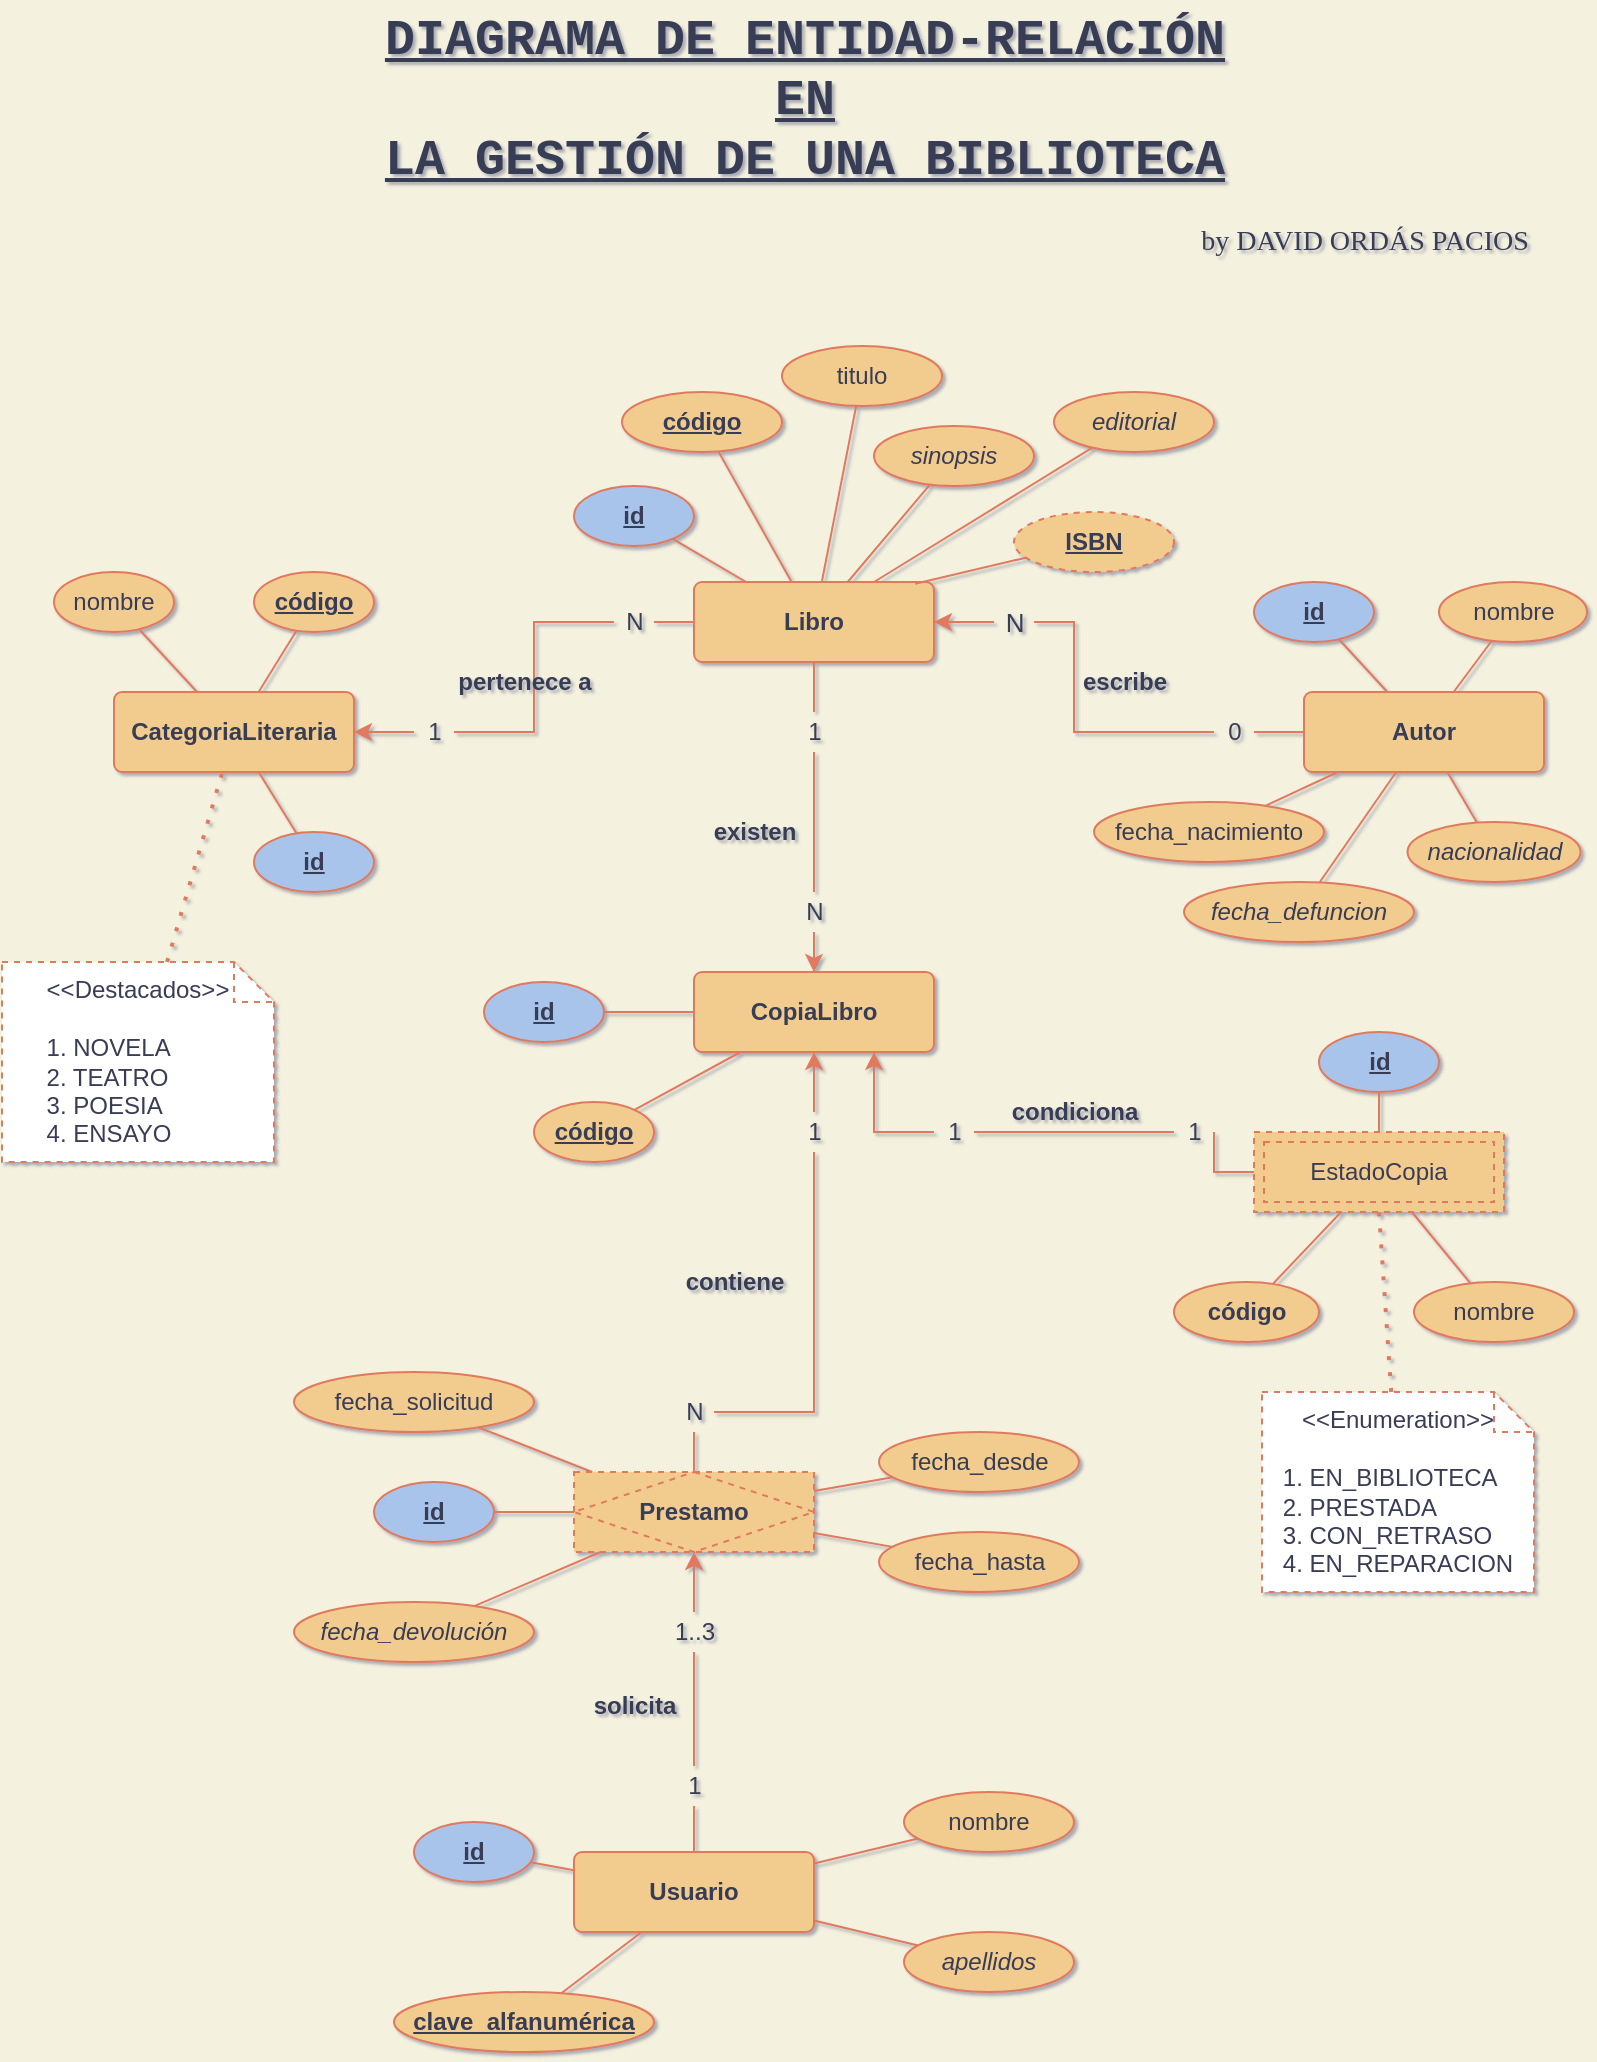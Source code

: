 <mxfile version="16.5.1" type="device" pages="3"><diagram id="R2lEEEUBdFMjLlhIrx00" name="Diagrama ERD"><mxGraphModel dx="1366" dy="878" grid="1" gridSize="10" guides="1" tooltips="1" connect="1" arrows="1" fold="1" page="1" pageScale="1" pageWidth="827" pageHeight="1169" background="#F4F1DE" math="0" shadow="1" extFonts="Permanent Marker^https://fonts.googleapis.com/css?family=Permanent+Marker"><root><mxCell id="0"/><mxCell id="1" parent="0"/><mxCell id="f3WCoHibbczfU7dyHqDQ-8" value="CategoriaLiteraria" style="rounded=1;arcSize=10;whiteSpace=wrap;html=1;align=center;fontStyle=1;fillColor=#F2CC8F;strokeColor=#E07A5F;fontColor=#393C56;" parent="1" vertex="1"><mxGeometry x="80" y="366" width="120" height="40" as="geometry"/></mxCell><mxCell id="f3WCoHibbczfU7dyHqDQ-9" value="id" style="ellipse;whiteSpace=wrap;html=1;align=center;fontStyle=5;fillColor=#A9C4EB;strokeColor=#E07A5F;fontColor=#393C56;" parent="1" vertex="1"><mxGeometry x="150" y="436" width="60" height="30" as="geometry"/></mxCell><mxCell id="f3WCoHibbczfU7dyHqDQ-11" value="" style="endArrow=none;html=1;rounded=0;strokeColor=#E07A5F;fontColor=#393C56;labelBackgroundColor=#F4F1DE;" parent="1" source="f3WCoHibbczfU7dyHqDQ-9" target="f3WCoHibbczfU7dyHqDQ-8" edge="1"><mxGeometry width="50" height="50" relative="1" as="geometry"><mxPoint x="140" y="406" as="sourcePoint"/><mxPoint x="190" y="356" as="targetPoint"/></mxGeometry></mxCell><mxCell id="f3WCoHibbczfU7dyHqDQ-14" value="código" style="ellipse;whiteSpace=wrap;html=1;align=center;fontStyle=5;labelBackgroundColor=none;fillColor=#F2CC8F;strokeColor=#E07A5F;fontColor=#393C56;" parent="1" vertex="1"><mxGeometry x="150" y="306" width="60" height="30" as="geometry"/></mxCell><mxCell id="f3WCoHibbczfU7dyHqDQ-15" value="" style="endArrow=none;html=1;rounded=0;strokeColor=#E07A5F;fontColor=#393C56;labelBackgroundColor=#F4F1DE;" parent="1" source="f3WCoHibbczfU7dyHqDQ-14" target="f3WCoHibbczfU7dyHqDQ-8" edge="1"><mxGeometry width="50" height="50" relative="1" as="geometry"><mxPoint x="215.38" y="436" as="sourcePoint"/><mxPoint x="199.995" y="436.0" as="targetPoint"/></mxGeometry></mxCell><mxCell id="f3WCoHibbczfU7dyHqDQ-16" value="nombre" style="ellipse;whiteSpace=wrap;html=1;align=center;fontStyle=0;fillColor=#F2CC8F;strokeColor=#E07A5F;fontColor=#393C56;" parent="1" vertex="1"><mxGeometry x="50" y="306" width="60" height="30" as="geometry"/></mxCell><mxCell id="f3WCoHibbczfU7dyHqDQ-17" value="" style="endArrow=none;html=1;rounded=0;strokeColor=#E07A5F;fontColor=#393C56;labelBackgroundColor=#F4F1DE;" parent="1" source="f3WCoHibbczfU7dyHqDQ-16" target="f3WCoHibbczfU7dyHqDQ-8" edge="1"><mxGeometry width="50" height="50" relative="1" as="geometry"><mxPoint x="200" y="236" as="sourcePoint"/><mxPoint x="184.615" y="236.0" as="targetPoint"/></mxGeometry></mxCell><mxCell id="f3WCoHibbczfU7dyHqDQ-18" value="DIAGRAMA DE ENTIDAD-RELACIÓN&lt;br style=&quot;font-size: 25px&quot;&gt;EN&lt;br style=&quot;font-size: 25px&quot;&gt;LA GESTIÓN DE UNA BIBLIOTECA" style="text;html=1;align=center;verticalAlign=middle;resizable=0;points=[];autosize=1;strokeColor=none;fillColor=none;fontStyle=5;fontSize=25;fontFamily=Courier New;fontColor=#393C56;" parent="1" vertex="1"><mxGeometry x="205" y="20" width="440" height="100" as="geometry"/></mxCell><mxCell id="f3WCoHibbczfU7dyHqDQ-89" style="edgeStyle=orthogonalEdgeStyle;rounded=0;orthogonalLoop=1;jettySize=auto;html=1;entryX=1;entryY=0.5;entryDx=0;entryDy=0;fontSize=12;startArrow=none;strokeColor=#E07A5F;fontColor=#393C56;labelBackgroundColor=#F4F1DE;" parent="1" source="f3WCoHibbczfU7dyHqDQ-87" target="f3WCoHibbczfU7dyHqDQ-8" edge="1"><mxGeometry relative="1" as="geometry"/></mxCell><mxCell id="f3WCoHibbczfU7dyHqDQ-99" style="edgeStyle=orthogonalEdgeStyle;rounded=0;orthogonalLoop=1;jettySize=auto;html=1;fontSize=12;startArrow=none;strokeColor=#E07A5F;fontColor=#393C56;labelBackgroundColor=#F4F1DE;" parent="1" source="f3WCoHibbczfU7dyHqDQ-104" target="f3WCoHibbczfU7dyHqDQ-93" edge="1"><mxGeometry relative="1" as="geometry"/></mxCell><mxCell id="f3WCoHibbczfU7dyHqDQ-19" value="Libro" style="rounded=1;arcSize=10;whiteSpace=wrap;html=1;align=center;fontStyle=1;fillColor=#F2CC8F;strokeColor=#E07A5F;fontColor=#393C56;" parent="1" vertex="1"><mxGeometry x="370" y="311" width="120" height="40" as="geometry"/></mxCell><mxCell id="f3WCoHibbczfU7dyHqDQ-20" value="id" style="ellipse;whiteSpace=wrap;html=1;align=center;fontStyle=5;fillColor=#A9C4EB;strokeColor=#E07A5F;fontColor=#393C56;" parent="1" vertex="1"><mxGeometry x="310" y="263" width="60" height="30" as="geometry"/></mxCell><mxCell id="f3WCoHibbczfU7dyHqDQ-21" value="" style="endArrow=none;html=1;rounded=0;strokeColor=#E07A5F;fontColor=#393C56;labelBackgroundColor=#F4F1DE;" parent="1" source="f3WCoHibbczfU7dyHqDQ-20" target="f3WCoHibbczfU7dyHqDQ-19" edge="1"><mxGeometry width="50" height="50" relative="1" as="geometry"><mxPoint x="365.052" y="283.975" as="sourcePoint"/><mxPoint x="470" y="286" as="targetPoint"/></mxGeometry></mxCell><mxCell id="f3WCoHibbczfU7dyHqDQ-22" value="código" style="ellipse;whiteSpace=wrap;html=1;align=center;fontStyle=5;labelBackgroundColor=none;fillColor=#F2CC8F;strokeColor=#E07A5F;fontColor=#393C56;" parent="1" vertex="1"><mxGeometry x="334" y="216" width="80" height="30" as="geometry"/></mxCell><mxCell id="f3WCoHibbczfU7dyHqDQ-23" value="" style="endArrow=none;html=1;rounded=0;strokeColor=#E07A5F;fontColor=#393C56;labelBackgroundColor=#F4F1DE;" parent="1" source="f3WCoHibbczfU7dyHqDQ-22" target="f3WCoHibbczfU7dyHqDQ-19" edge="1"><mxGeometry width="50" height="50" relative="1" as="geometry"><mxPoint x="495.38" y="366" as="sourcePoint"/><mxPoint x="479.995" y="366.0" as="targetPoint"/></mxGeometry></mxCell><mxCell id="f3WCoHibbczfU7dyHqDQ-24" value="titulo" style="ellipse;whiteSpace=wrap;html=1;align=center;fontStyle=0;fillColor=#F2CC8F;strokeColor=#E07A5F;fontColor=#393C56;" parent="1" vertex="1"><mxGeometry x="414" y="193" width="80" height="30" as="geometry"/></mxCell><mxCell id="f3WCoHibbczfU7dyHqDQ-25" value="" style="endArrow=none;html=1;rounded=0;strokeColor=#E07A5F;fontColor=#393C56;labelBackgroundColor=#F4F1DE;" parent="1" source="f3WCoHibbczfU7dyHqDQ-24" target="f3WCoHibbczfU7dyHqDQ-19" edge="1"><mxGeometry width="50" height="50" relative="1" as="geometry"><mxPoint x="480" y="166" as="sourcePoint"/><mxPoint x="464.615" y="166.0" as="targetPoint"/></mxGeometry></mxCell><mxCell id="f3WCoHibbczfU7dyHqDQ-26" value="ISBN" style="ellipse;whiteSpace=wrap;html=1;align=center;fontStyle=5;labelBackgroundColor=none;dashed=1;fillColor=#F2CC8F;strokeColor=#E07A5F;fontColor=#393C56;" parent="1" vertex="1"><mxGeometry x="530" y="276" width="80" height="30" as="geometry"/></mxCell><mxCell id="f3WCoHibbczfU7dyHqDQ-27" value="" style="endArrow=none;html=1;rounded=0;entryX=0.922;entryY=0.022;entryDx=0;entryDy=0;entryPerimeter=0;strokeColor=#E07A5F;fontColor=#393C56;labelBackgroundColor=#F4F1DE;" parent="1" source="f3WCoHibbczfU7dyHqDQ-26" target="f3WCoHibbczfU7dyHqDQ-19" edge="1"><mxGeometry width="50" height="50" relative="1" as="geometry"><mxPoint x="490.015" y="285.145" as="sourcePoint"/><mxPoint x="520" y="336" as="targetPoint"/></mxGeometry></mxCell><mxCell id="f3WCoHibbczfU7dyHqDQ-42" value="Autor" style="rounded=1;arcSize=10;whiteSpace=wrap;html=1;align=center;fontStyle=1;fillColor=#F2CC8F;strokeColor=#E07A5F;fontColor=#393C56;" parent="1" vertex="1"><mxGeometry x="675" y="366" width="120" height="40" as="geometry"/></mxCell><mxCell id="f3WCoHibbczfU7dyHqDQ-43" value="id" style="ellipse;whiteSpace=wrap;html=1;align=center;fontStyle=5;fillColor=#A9C4EB;strokeColor=#E07A5F;fontColor=#393C56;" parent="1" vertex="1"><mxGeometry x="650" y="311" width="60" height="30" as="geometry"/></mxCell><mxCell id="f3WCoHibbczfU7dyHqDQ-44" value="" style="endArrow=none;html=1;rounded=0;strokeColor=#E07A5F;fontColor=#393C56;labelBackgroundColor=#F4F1DE;" parent="1" source="f3WCoHibbczfU7dyHqDQ-43" target="f3WCoHibbczfU7dyHqDQ-42" edge="1"><mxGeometry width="50" height="50" relative="1" as="geometry"><mxPoint x="670.052" y="338.975" as="sourcePoint"/><mxPoint x="775" y="341" as="targetPoint"/></mxGeometry></mxCell><mxCell id="f3WCoHibbczfU7dyHqDQ-47" value="nombre" style="ellipse;whiteSpace=wrap;html=1;align=center;fontStyle=0;fillColor=#F2CC8F;strokeColor=#E07A5F;fontColor=#393C56;" parent="1" vertex="1"><mxGeometry x="742.5" y="311" width="74" height="30" as="geometry"/></mxCell><mxCell id="f3WCoHibbczfU7dyHqDQ-48" value="" style="endArrow=none;html=1;rounded=0;strokeColor=#E07A5F;fontColor=#393C56;labelBackgroundColor=#F4F1DE;" parent="1" source="f3WCoHibbczfU7dyHqDQ-47" target="f3WCoHibbczfU7dyHqDQ-42" edge="1"><mxGeometry width="50" height="50" relative="1" as="geometry"><mxPoint x="785" y="221" as="sourcePoint"/><mxPoint x="769.615" y="221.0" as="targetPoint"/></mxGeometry></mxCell><mxCell id="f3WCoHibbczfU7dyHqDQ-79" style="edgeStyle=orthogonalEdgeStyle;rounded=0;orthogonalLoop=1;jettySize=auto;html=1;fontSize=12;startArrow=none;entryX=1;entryY=0.5;entryDx=0;entryDy=0;strokeColor=#E07A5F;fontColor=#393C56;labelBackgroundColor=#F4F1DE;" parent="1" source="f3WCoHibbczfU7dyHqDQ-80" target="f3WCoHibbczfU7dyHqDQ-19" edge="1"><mxGeometry relative="1" as="geometry"><mxPoint x="470" y="356" as="targetPoint"/><Array as="points"/></mxGeometry></mxCell><mxCell id="f3WCoHibbczfU7dyHqDQ-64" value="0" style="text;html=1;align=center;verticalAlign=middle;resizable=0;points=[];autosize=1;strokeColor=none;fillColor=none;fontSize=12;fontColor=#393C56;" parent="1" vertex="1"><mxGeometry x="630" y="376" width="20" height="20" as="geometry"/></mxCell><mxCell id="f3WCoHibbczfU7dyHqDQ-65" value="" style="edgeStyle=orthogonalEdgeStyle;rounded=0;orthogonalLoop=1;jettySize=auto;html=1;exitX=0;exitY=0.5;exitDx=0;exitDy=0;fontSize=12;endArrow=none;strokeColor=#E07A5F;fontColor=#393C56;labelBackgroundColor=#F4F1DE;" parent="1" source="f3WCoHibbczfU7dyHqDQ-42" target="f3WCoHibbczfU7dyHqDQ-64" edge="1"><mxGeometry relative="1" as="geometry"><mxPoint x="675" y="376" as="sourcePoint"/><mxPoint x="445" y="353.5" as="targetPoint"/></mxGeometry></mxCell><mxCell id="f3WCoHibbczfU7dyHqDQ-80" value="N" style="text;html=1;align=center;verticalAlign=middle;resizable=0;points=[];autosize=1;strokeColor=none;fillColor=none;fontSize=13;labelPosition=center;verticalLabelPosition=middle;fontColor=#393C56;" parent="1" vertex="1"><mxGeometry x="520" y="321" width="20" height="20" as="geometry"/></mxCell><mxCell id="f3WCoHibbczfU7dyHqDQ-81" value="" style="edgeStyle=orthogonalEdgeStyle;rounded=0;orthogonalLoop=1;jettySize=auto;html=1;fontSize=12;endArrow=none;strokeColor=#E07A5F;fontColor=#393C56;labelBackgroundColor=#F4F1DE;" parent="1" source="f3WCoHibbczfU7dyHqDQ-64" target="f3WCoHibbczfU7dyHqDQ-80" edge="1"><mxGeometry relative="1" as="geometry"><mxPoint x="470" y="351" as="targetPoint"/><mxPoint x="630" y="386" as="sourcePoint"/><Array as="points"><mxPoint x="560" y="386"/><mxPoint x="560" y="331"/></Array></mxGeometry></mxCell><mxCell id="f3WCoHibbczfU7dyHqDQ-87" value="1" style="text;html=1;align=center;verticalAlign=middle;resizable=0;points=[];autosize=1;strokeColor=none;fillColor=none;fontSize=12;fontColor=#393C56;" parent="1" vertex="1"><mxGeometry x="230" y="376" width="20" height="20" as="geometry"/></mxCell><mxCell id="f3WCoHibbczfU7dyHqDQ-90" value="" style="edgeStyle=orthogonalEdgeStyle;rounded=0;orthogonalLoop=1;jettySize=auto;html=1;entryX=1;entryY=0.5;entryDx=0;entryDy=0;fontSize=12;endArrow=none;startArrow=none;strokeColor=#E07A5F;fontColor=#393C56;labelBackgroundColor=#F4F1DE;" parent="1" source="f3WCoHibbczfU7dyHqDQ-35" target="f3WCoHibbczfU7dyHqDQ-87" edge="1"><mxGeometry relative="1" as="geometry"><mxPoint x="370" y="331" as="sourcePoint"/><mxPoint x="200" y="386" as="targetPoint"/></mxGeometry></mxCell><mxCell id="f3WCoHibbczfU7dyHqDQ-35" value="N" style="text;html=1;align=center;verticalAlign=middle;resizable=0;points=[];autosize=1;strokeColor=none;fillColor=none;fontSize=12;fontColor=#393C56;" parent="1" vertex="1"><mxGeometry x="330" y="321" width="20" height="20" as="geometry"/></mxCell><mxCell id="f3WCoHibbczfU7dyHqDQ-91" value="" style="edgeStyle=orthogonalEdgeStyle;rounded=0;orthogonalLoop=1;jettySize=auto;html=1;entryX=1;entryY=0.5;entryDx=0;entryDy=0;fontSize=12;endArrow=none;strokeColor=#E07A5F;fontColor=#393C56;labelBackgroundColor=#F4F1DE;" parent="1" source="f3WCoHibbczfU7dyHqDQ-19" target="f3WCoHibbczfU7dyHqDQ-35" edge="1"><mxGeometry relative="1" as="geometry"><mxPoint x="370" y="331" as="sourcePoint"/><mxPoint x="250" y="386" as="targetPoint"/></mxGeometry></mxCell><mxCell id="f3WCoHibbczfU7dyHqDQ-93" value="CopiaLibro" style="rounded=1;arcSize=10;whiteSpace=wrap;html=1;align=center;fontStyle=1;fillColor=#F2CC8F;strokeColor=#E07A5F;fontColor=#393C56;" parent="1" vertex="1"><mxGeometry x="370" y="506" width="120" height="40" as="geometry"/></mxCell><mxCell id="f3WCoHibbczfU7dyHqDQ-94" value="id" style="ellipse;whiteSpace=wrap;html=1;align=center;fontStyle=5;fillColor=#A9C4EB;strokeColor=#E07A5F;fontColor=#393C56;" parent="1" vertex="1"><mxGeometry x="265" y="511" width="60" height="30" as="geometry"/></mxCell><mxCell id="f3WCoHibbczfU7dyHqDQ-95" value="" style="endArrow=none;html=1;rounded=0;strokeColor=#E07A5F;fontColor=#393C56;labelBackgroundColor=#F4F1DE;" parent="1" source="f3WCoHibbczfU7dyHqDQ-94" target="f3WCoHibbczfU7dyHqDQ-93" edge="1"><mxGeometry width="50" height="50" relative="1" as="geometry"><mxPoint x="365.052" y="483.975" as="sourcePoint"/><mxPoint x="470" y="486" as="targetPoint"/></mxGeometry></mxCell><mxCell id="f3WCoHibbczfU7dyHqDQ-102" value="1" style="text;html=1;align=center;verticalAlign=middle;resizable=0;points=[];autosize=1;strokeColor=none;fillColor=none;fontSize=12;fontColor=#393C56;" parent="1" vertex="1"><mxGeometry x="420" y="376" width="20" height="20" as="geometry"/></mxCell><mxCell id="f3WCoHibbczfU7dyHqDQ-103" value="" style="edgeStyle=orthogonalEdgeStyle;rounded=0;orthogonalLoop=1;jettySize=auto;html=1;fontSize=12;endArrow=none;strokeColor=#E07A5F;fontColor=#393C56;labelBackgroundColor=#F4F1DE;" parent="1" source="f3WCoHibbczfU7dyHqDQ-19" target="f3WCoHibbczfU7dyHqDQ-102" edge="1"><mxGeometry relative="1" as="geometry"><mxPoint x="430" y="351" as="sourcePoint"/><mxPoint x="430" y="511" as="targetPoint"/></mxGeometry></mxCell><mxCell id="f3WCoHibbczfU7dyHqDQ-104" value="N" style="text;html=1;align=center;verticalAlign=middle;resizable=0;points=[];autosize=1;strokeColor=none;fillColor=none;fontSize=12;fontColor=#393C56;" parent="1" vertex="1"><mxGeometry x="420" y="466" width="20" height="20" as="geometry"/></mxCell><mxCell id="f3WCoHibbczfU7dyHqDQ-105" value="" style="edgeStyle=orthogonalEdgeStyle;rounded=0;orthogonalLoop=1;jettySize=auto;html=1;fontSize=12;startArrow=none;endArrow=none;strokeColor=#E07A5F;fontColor=#393C56;labelBackgroundColor=#F4F1DE;" parent="1" source="f3WCoHibbczfU7dyHqDQ-102" target="f3WCoHibbczfU7dyHqDQ-104" edge="1"><mxGeometry relative="1" as="geometry"><mxPoint x="430" y="396" as="sourcePoint"/><mxPoint x="430" y="511" as="targetPoint"/></mxGeometry></mxCell><mxCell id="f3WCoHibbczfU7dyHqDQ-112" style="edgeStyle=orthogonalEdgeStyle;rounded=0;orthogonalLoop=1;jettySize=auto;html=1;fontSize=12;startArrow=none;strokeColor=#E07A5F;fontColor=#393C56;labelBackgroundColor=#F4F1DE;" parent="1" source="f3WCoHibbczfU7dyHqDQ-152" target="f3WCoHibbczfU7dyHqDQ-93" edge="1"><mxGeometry relative="1" as="geometry"/></mxCell><mxCell id="f3WCoHibbczfU7dyHqDQ-110" value="Prestamo" style="shape=associativeEntity;whiteSpace=wrap;html=1;align=center;dashed=1;labelBackgroundColor=none;fontSize=12;fillColor=#F2CC8F;fontStyle=1;strokeColor=#E07A5F;fontColor=#393C56;" parent="1" vertex="1"><mxGeometry x="310" y="756" width="120" height="40" as="geometry"/></mxCell><mxCell id="f3WCoHibbczfU7dyHqDQ-147" style="edgeStyle=orthogonalEdgeStyle;rounded=0;orthogonalLoop=1;jettySize=auto;html=1;fontSize=12;startArrow=none;strokeColor=#E07A5F;fontColor=#393C56;labelBackgroundColor=#F4F1DE;" parent="1" source="f3WCoHibbczfU7dyHqDQ-148" target="f3WCoHibbczfU7dyHqDQ-110" edge="1"><mxGeometry relative="1" as="geometry"/></mxCell><mxCell id="f3WCoHibbczfU7dyHqDQ-114" value="Usuario" style="rounded=1;arcSize=10;whiteSpace=wrap;html=1;align=center;fontStyle=1;fillColor=#F2CC8F;strokeColor=#E07A5F;fontColor=#393C56;" parent="1" vertex="1"><mxGeometry x="310" y="946" width="120" height="40" as="geometry"/></mxCell><mxCell id="f3WCoHibbczfU7dyHqDQ-115" value="id" style="ellipse;whiteSpace=wrap;html=1;align=center;fontStyle=5;fillColor=#A9C4EB;strokeColor=#E07A5F;fontColor=#393C56;" parent="1" vertex="1"><mxGeometry x="230" y="931" width="60" height="30" as="geometry"/></mxCell><mxCell id="f3WCoHibbczfU7dyHqDQ-116" value="" style="endArrow=none;html=1;rounded=0;strokeColor=#E07A5F;fontColor=#393C56;labelBackgroundColor=#F4F1DE;" parent="1" source="f3WCoHibbczfU7dyHqDQ-115" target="f3WCoHibbczfU7dyHqDQ-114" edge="1"><mxGeometry width="50" height="50" relative="1" as="geometry"><mxPoint x="305.052" y="943.975" as="sourcePoint"/><mxPoint x="410" y="946" as="targetPoint"/></mxGeometry></mxCell><mxCell id="f3WCoHibbczfU7dyHqDQ-117" value="clave_alfanumérica" style="ellipse;whiteSpace=wrap;html=1;align=center;fontStyle=5;labelBackgroundColor=none;fillColor=#F2CC8F;strokeColor=#E07A5F;fontColor=#393C56;" parent="1" vertex="1"><mxGeometry x="220" y="1016" width="130" height="30" as="geometry"/></mxCell><mxCell id="f3WCoHibbczfU7dyHqDQ-118" value="" style="endArrow=none;html=1;rounded=0;strokeColor=#E07A5F;fontColor=#393C56;labelBackgroundColor=#F4F1DE;" parent="1" source="f3WCoHibbczfU7dyHqDQ-117" target="f3WCoHibbczfU7dyHqDQ-114" edge="1"><mxGeometry width="50" height="50" relative="1" as="geometry"><mxPoint x="435.38" y="1026" as="sourcePoint"/><mxPoint x="419.995" y="1026" as="targetPoint"/></mxGeometry></mxCell><mxCell id="f3WCoHibbczfU7dyHqDQ-119" value="nombre" style="ellipse;whiteSpace=wrap;html=1;align=center;fontStyle=0;fillColor=#F2CC8F;strokeColor=#E07A5F;fontColor=#393C56;" parent="1" vertex="1"><mxGeometry x="475" y="916" width="85" height="30" as="geometry"/></mxCell><mxCell id="f3WCoHibbczfU7dyHqDQ-120" value="" style="endArrow=none;html=1;rounded=0;strokeColor=#E07A5F;fontColor=#393C56;labelBackgroundColor=#F4F1DE;" parent="1" source="f3WCoHibbczfU7dyHqDQ-119" target="f3WCoHibbczfU7dyHqDQ-114" edge="1"><mxGeometry width="50" height="50" relative="1" as="geometry"><mxPoint x="420" y="826" as="sourcePoint"/><mxPoint x="404.615" y="826.0" as="targetPoint"/></mxGeometry></mxCell><mxCell id="f3WCoHibbczfU7dyHqDQ-136" style="edgeStyle=orthogonalEdgeStyle;rounded=0;orthogonalLoop=1;jettySize=auto;html=1;fontSize=12;startArrow=none;entryX=0.75;entryY=1;entryDx=0;entryDy=0;strokeColor=#E07A5F;fontColor=#393C56;labelBackgroundColor=#F4F1DE;" parent="1" source="f3WCoHibbczfU7dyHqDQ-126" target="f3WCoHibbczfU7dyHqDQ-93" edge="1"><mxGeometry relative="1" as="geometry"><Array as="points"><mxPoint x="460" y="586"/></Array></mxGeometry></mxCell><mxCell id="f3WCoHibbczfU7dyHqDQ-125" value="EstadoCopia" style="shape=ext;margin=3;double=1;whiteSpace=wrap;html=1;align=center;dashed=1;labelBackgroundColor=none;fontSize=12;fillColor=#F2CC8F;strokeColor=#E07A5F;fontColor=#393C56;" parent="1" vertex="1"><mxGeometry x="650" y="586" width="125" height="40" as="geometry"/></mxCell><mxCell id="f3WCoHibbczfU7dyHqDQ-131" value="id" style="ellipse;whiteSpace=wrap;html=1;align=center;fontStyle=5;fillColor=#A9C4EB;strokeColor=#E07A5F;fontColor=#393C56;" parent="1" vertex="1"><mxGeometry x="682.5" y="536" width="60" height="30" as="geometry"/></mxCell><mxCell id="f3WCoHibbczfU7dyHqDQ-132" value="" style="endArrow=none;html=1;rounded=0;strokeColor=#E07A5F;fontColor=#393C56;labelBackgroundColor=#F4F1DE;" parent="1" source="f3WCoHibbczfU7dyHqDQ-131" target="f3WCoHibbczfU7dyHqDQ-125" edge="1"><mxGeometry width="50" height="50" relative="1" as="geometry"><mxPoint x="640.052" y="718.975" as="sourcePoint"/><mxPoint x="705" y="746" as="targetPoint"/></mxGeometry></mxCell><mxCell id="f3WCoHibbczfU7dyHqDQ-133" style="edgeStyle=orthogonalEdgeStyle;rounded=0;orthogonalLoop=1;jettySize=auto;html=1;exitX=0.5;exitY=1;exitDx=0;exitDy=0;fontSize=12;strokeColor=#E07A5F;fontColor=#393C56;labelBackgroundColor=#F4F1DE;" parent="1" source="f3WCoHibbczfU7dyHqDQ-131" target="f3WCoHibbczfU7dyHqDQ-131" edge="1"><mxGeometry relative="1" as="geometry"/></mxCell><mxCell id="f3WCoHibbczfU7dyHqDQ-134" value="código" style="ellipse;whiteSpace=wrap;html=1;align=center;fontStyle=1;labelBackgroundColor=none;fillColor=#F2CC8F;strokeColor=#E07A5F;fontColor=#393C56;" parent="1" vertex="1"><mxGeometry x="610" y="661" width="72.5" height="30" as="geometry"/></mxCell><mxCell id="f3WCoHibbczfU7dyHqDQ-135" value="" style="endArrow=none;html=1;rounded=0;strokeColor=#E07A5F;fontColor=#393C56;labelBackgroundColor=#F4F1DE;" parent="1" source="f3WCoHibbczfU7dyHqDQ-134" target="f3WCoHibbczfU7dyHqDQ-125" edge="1"><mxGeometry width="50" height="50" relative="1" as="geometry"><mxPoint x="785.38" y="811" as="sourcePoint"/><mxPoint x="714.0" y="756" as="targetPoint"/></mxGeometry></mxCell><mxCell id="f3WCoHibbczfU7dyHqDQ-128" value="1" style="text;html=1;align=center;verticalAlign=middle;resizable=0;points=[];autosize=1;strokeColor=none;fillColor=none;fontSize=12;fontColor=#393C56;" parent="1" vertex="1"><mxGeometry x="610" y="576" width="20" height="20" as="geometry"/></mxCell><mxCell id="f3WCoHibbczfU7dyHqDQ-137" value="" style="edgeStyle=orthogonalEdgeStyle;rounded=0;orthogonalLoop=1;jettySize=auto;html=1;fontSize=12;endArrow=none;strokeColor=#E07A5F;fontColor=#393C56;labelBackgroundColor=#F4F1DE;" parent="1" source="f3WCoHibbczfU7dyHqDQ-125" target="f3WCoHibbczfU7dyHqDQ-128" edge="1"><mxGeometry relative="1" as="geometry"><mxPoint x="650" y="566" as="sourcePoint"/><mxPoint x="490" y="566" as="targetPoint"/></mxGeometry></mxCell><mxCell id="f3WCoHibbczfU7dyHqDQ-126" value="1" style="text;html=1;align=center;verticalAlign=middle;resizable=0;points=[];autosize=1;strokeColor=none;fillColor=none;fontSize=12;fontColor=#393C56;" parent="1" vertex="1"><mxGeometry x="490" y="576" width="20" height="20" as="geometry"/></mxCell><mxCell id="f3WCoHibbczfU7dyHqDQ-138" value="" style="edgeStyle=orthogonalEdgeStyle;rounded=0;orthogonalLoop=1;jettySize=auto;html=1;fontSize=12;startArrow=none;endArrow=none;strokeColor=#E07A5F;fontColor=#393C56;labelBackgroundColor=#F4F1DE;" parent="1" source="f3WCoHibbczfU7dyHqDQ-128" target="f3WCoHibbczfU7dyHqDQ-126" edge="1"><mxGeometry relative="1" as="geometry"><mxPoint x="610" y="566" as="sourcePoint"/><mxPoint x="490" y="566" as="targetPoint"/><Array as="points"><mxPoint x="620" y="586"/></Array></mxGeometry></mxCell><mxCell id="f3WCoHibbczfU7dyHqDQ-140" value="nombre" style="ellipse;whiteSpace=wrap;html=1;align=center;fontStyle=0;fillColor=#F2CC8F;strokeColor=#E07A5F;fontColor=#393C56;" parent="1" vertex="1"><mxGeometry x="730" y="661" width="80" height="30" as="geometry"/></mxCell><mxCell id="f3WCoHibbczfU7dyHqDQ-141" value="" style="endArrow=none;html=1;rounded=0;strokeColor=#E07A5F;fontColor=#393C56;labelBackgroundColor=#F4F1DE;" parent="1" source="f3WCoHibbczfU7dyHqDQ-140" target="f3WCoHibbczfU7dyHqDQ-125" edge="1"><mxGeometry width="50" height="50" relative="1" as="geometry"><mxPoint x="810" y="611" as="sourcePoint"/><mxPoint x="752.353" y="741" as="targetPoint"/></mxGeometry></mxCell><mxCell id="f3WCoHibbczfU7dyHqDQ-143" value="id" style="ellipse;whiteSpace=wrap;html=1;align=center;fontStyle=5;fillColor=#A9C4EB;strokeColor=#E07A5F;fontColor=#393C56;" parent="1" vertex="1"><mxGeometry x="210" y="761" width="60" height="30" as="geometry"/></mxCell><mxCell id="f3WCoHibbczfU7dyHqDQ-144" value="" style="endArrow=none;html=1;rounded=0;strokeColor=#E07A5F;fontColor=#393C56;labelBackgroundColor=#F4F1DE;" parent="1" source="f3WCoHibbczfU7dyHqDQ-143" target="f3WCoHibbczfU7dyHqDQ-110" edge="1"><mxGeometry width="50" height="50" relative="1" as="geometry"><mxPoint x="212.858" y="785.999" as="sourcePoint"/><mxPoint x="247.15" y="813.22" as="targetPoint"/></mxGeometry></mxCell><mxCell id="f3WCoHibbczfU7dyHqDQ-145" value="apellidos" style="ellipse;whiteSpace=wrap;html=1;align=center;fontStyle=2;fillColor=#F2CC8F;strokeColor=#E07A5F;fontColor=#393C56;" parent="1" vertex="1"><mxGeometry x="475" y="986" width="85" height="30" as="geometry"/></mxCell><mxCell id="f3WCoHibbczfU7dyHqDQ-146" value="" style="endArrow=none;html=1;rounded=0;strokeColor=#E07A5F;fontColor=#393C56;labelBackgroundColor=#F4F1DE;" parent="1" source="f3WCoHibbczfU7dyHqDQ-145" target="f3WCoHibbczfU7dyHqDQ-114" edge="1"><mxGeometry width="50" height="50" relative="1" as="geometry"><mxPoint x="510" y="836" as="sourcePoint"/><mxPoint x="470" y="981" as="targetPoint"/></mxGeometry></mxCell><mxCell id="f3WCoHibbczfU7dyHqDQ-148" value="1..3" style="text;html=1;align=center;verticalAlign=middle;resizable=0;points=[];autosize=1;strokeColor=none;fillColor=none;fontSize=12;fontColor=#393C56;" parent="1" vertex="1"><mxGeometry x="350" y="826" width="40" height="20" as="geometry"/></mxCell><mxCell id="f3WCoHibbczfU7dyHqDQ-149" value="" style="edgeStyle=orthogonalEdgeStyle;rounded=0;orthogonalLoop=1;jettySize=auto;html=1;fontSize=12;endArrow=none;startArrow=none;strokeColor=#E07A5F;fontColor=#393C56;labelBackgroundColor=#F4F1DE;" parent="1" source="f3WCoHibbczfU7dyHqDQ-150" target="f3WCoHibbczfU7dyHqDQ-148" edge="1"><mxGeometry relative="1" as="geometry"><mxPoint x="370" y="971" as="sourcePoint"/><mxPoint x="370" y="796" as="targetPoint"/></mxGeometry></mxCell><mxCell id="f3WCoHibbczfU7dyHqDQ-150" value="1" style="text;html=1;align=center;verticalAlign=middle;resizable=0;points=[];autosize=1;strokeColor=none;fillColor=none;fontSize=12;fontColor=#393C56;" parent="1" vertex="1"><mxGeometry x="360" y="903" width="20" height="20" as="geometry"/></mxCell><mxCell id="f3WCoHibbczfU7dyHqDQ-151" value="" style="edgeStyle=orthogonalEdgeStyle;rounded=0;orthogonalLoop=1;jettySize=auto;html=1;fontSize=12;endArrow=none;strokeColor=#E07A5F;fontColor=#393C56;labelBackgroundColor=#F4F1DE;" parent="1" source="f3WCoHibbczfU7dyHqDQ-114" target="f3WCoHibbczfU7dyHqDQ-150" edge="1"><mxGeometry relative="1" as="geometry"><mxPoint x="370" y="971" as="sourcePoint"/><mxPoint x="370" y="846" as="targetPoint"/></mxGeometry></mxCell><mxCell id="f3WCoHibbczfU7dyHqDQ-152" value="1" style="text;html=1;align=center;verticalAlign=middle;resizable=0;points=[];autosize=1;strokeColor=none;fillColor=none;fontSize=12;fontColor=#393C56;" parent="1" vertex="1"><mxGeometry x="420" y="576" width="20" height="20" as="geometry"/></mxCell><mxCell id="f3WCoHibbczfU7dyHqDQ-153" value="" style="edgeStyle=orthogonalEdgeStyle;rounded=0;orthogonalLoop=1;jettySize=auto;html=1;fontSize=12;endArrow=none;startArrow=none;strokeColor=#E07A5F;fontColor=#393C56;labelBackgroundColor=#F4F1DE;" parent="1" source="f3WCoHibbczfU7dyHqDQ-154" target="f3WCoHibbczfU7dyHqDQ-152" edge="1"><mxGeometry relative="1" as="geometry"><mxPoint x="430" y="716" as="sourcePoint"/><mxPoint x="430" y="586" as="targetPoint"/></mxGeometry></mxCell><mxCell id="f3WCoHibbczfU7dyHqDQ-154" value="N" style="text;html=1;align=center;verticalAlign=middle;resizable=0;points=[];autosize=1;strokeColor=none;fillColor=none;fontSize=12;fontColor=#393C56;" parent="1" vertex="1"><mxGeometry x="360" y="716" width="20" height="20" as="geometry"/></mxCell><mxCell id="f3WCoHibbczfU7dyHqDQ-155" value="" style="edgeStyle=orthogonalEdgeStyle;rounded=0;orthogonalLoop=1;jettySize=auto;html=1;fontSize=12;endArrow=none;strokeColor=#E07A5F;fontColor=#393C56;labelBackgroundColor=#F4F1DE;" parent="1" source="f3WCoHibbczfU7dyHqDQ-110" target="f3WCoHibbczfU7dyHqDQ-154" edge="1"><mxGeometry relative="1" as="geometry"><mxPoint x="370" y="756" as="sourcePoint"/><mxPoint x="370" y="666" as="targetPoint"/></mxGeometry></mxCell><mxCell id="f3WCoHibbczfU7dyHqDQ-157" value="fecha_devolución" style="ellipse;whiteSpace=wrap;html=1;align=center;fontStyle=2;fillColor=#F2CC8F;strokeColor=#E07A5F;fontColor=#393C56;" parent="1" vertex="1"><mxGeometry x="170" y="821" width="120" height="30" as="geometry"/></mxCell><mxCell id="f3WCoHibbczfU7dyHqDQ-158" value="" style="endArrow=none;html=1;rounded=0;strokeColor=#E07A5F;fontColor=#393C56;labelBackgroundColor=#F4F1DE;" parent="1" source="f3WCoHibbczfU7dyHqDQ-157" target="f3WCoHibbczfU7dyHqDQ-110" edge="1"><mxGeometry width="50" height="50" relative="1" as="geometry"><mxPoint x="445" y="706" as="sourcePoint"/><mxPoint x="460" y="846" as="targetPoint"/></mxGeometry></mxCell><mxCell id="f3WCoHibbczfU7dyHqDQ-159" value="fecha_desde" style="ellipse;whiteSpace=wrap;html=1;align=center;fontStyle=0;fillColor=#F2CC8F;strokeColor=#E07A5F;fontColor=#393C56;" parent="1" vertex="1"><mxGeometry x="462.5" y="736" width="100" height="30" as="geometry"/></mxCell><mxCell id="f3WCoHibbczfU7dyHqDQ-160" value="fecha_hasta" style="ellipse;whiteSpace=wrap;html=1;align=center;fontStyle=0;fillColor=#F2CC8F;strokeColor=#E07A5F;fontColor=#393C56;" parent="1" vertex="1"><mxGeometry x="462.5" y="786" width="100" height="30" as="geometry"/></mxCell><mxCell id="f3WCoHibbczfU7dyHqDQ-161" value="" style="endArrow=none;html=1;rounded=0;fontSize=12;strokeColor=#E07A5F;fontColor=#393C56;labelBackgroundColor=#F4F1DE;" parent="1" source="f3WCoHibbczfU7dyHqDQ-110" target="f3WCoHibbczfU7dyHqDQ-160" edge="1"><mxGeometry width="50" height="50" relative="1" as="geometry"><mxPoint x="340" y="886" as="sourcePoint"/><mxPoint x="390" y="836" as="targetPoint"/></mxGeometry></mxCell><mxCell id="f3WCoHibbczfU7dyHqDQ-163" value="" style="endArrow=none;html=1;rounded=0;fontSize=12;strokeColor=#E07A5F;fontColor=#393C56;labelBackgroundColor=#F4F1DE;" parent="1" source="f3WCoHibbczfU7dyHqDQ-110" target="f3WCoHibbczfU7dyHqDQ-159" edge="1"><mxGeometry width="50" height="50" relative="1" as="geometry"><mxPoint x="440" y="796.526" as="sourcePoint"/><mxPoint x="479.339" y="803.428" as="targetPoint"/></mxGeometry></mxCell><mxCell id="f3WCoHibbczfU7dyHqDQ-164" value="&amp;lt;&amp;lt;Enumeration&amp;gt;&amp;gt;&lt;br&gt;&lt;br&gt;&lt;div style=&quot;text-align: left&quot;&gt;&lt;span&gt;1. EN_BIBLIOTECA&lt;/span&gt;&lt;/div&gt;&lt;div style=&quot;text-align: left&quot;&gt;&lt;span&gt;2. PRESTADA&lt;/span&gt;&lt;/div&gt;&lt;div style=&quot;text-align: left&quot;&gt;&lt;span&gt;3. CON_RETRASO&lt;/span&gt;&lt;/div&gt;&lt;div style=&quot;text-align: left&quot;&gt;&lt;span&gt;4. EN_REPARACION&lt;/span&gt;&lt;/div&gt;" style="shape=note;size=20;whiteSpace=wrap;html=1;dashed=1;labelBackgroundColor=none;fontSize=12;fillColor=#FFFFFF;strokeColor=#E07A5F;fontColor=#393C56;" parent="1" vertex="1"><mxGeometry x="654" y="716" width="136" height="100" as="geometry"/></mxCell><mxCell id="f3WCoHibbczfU7dyHqDQ-165" value="" style="endArrow=none;dashed=1;html=1;dashPattern=1 3;strokeWidth=2;rounded=0;fontSize=12;entryX=0.5;entryY=1;entryDx=0;entryDy=0;strokeColor=#E07A5F;fontColor=#393C56;labelBackgroundColor=#F4F1DE;" parent="1" source="f3WCoHibbczfU7dyHqDQ-164" target="f3WCoHibbczfU7dyHqDQ-125" edge="1"><mxGeometry width="50" height="50" relative="1" as="geometry"><mxPoint x="630" y="746" as="sourcePoint"/><mxPoint x="680" y="696" as="targetPoint"/></mxGeometry></mxCell><mxCell id="f3WCoHibbczfU7dyHqDQ-166" value="&amp;lt;&amp;lt;Destacados&amp;gt;&amp;gt;&lt;br&gt;&lt;br&gt;&lt;div style=&quot;text-align: left&quot;&gt;&lt;span&gt;1. NOVELA&lt;/span&gt;&lt;/div&gt;&lt;div style=&quot;text-align: left&quot;&gt;&lt;span&gt;2. TEATRO&lt;/span&gt;&lt;/div&gt;&lt;div style=&quot;text-align: left&quot;&gt;&lt;span&gt;3. POESIA&lt;/span&gt;&lt;/div&gt;&lt;div style=&quot;text-align: left&quot;&gt;&lt;span&gt;4. ENSAYO&lt;/span&gt;&lt;/div&gt;" style="shape=note;size=20;whiteSpace=wrap;html=1;dashed=1;labelBackgroundColor=none;fontSize=12;fillColor=#FFFFFF;strokeColor=#E07A5F;fontColor=#393C56;" parent="1" vertex="1"><mxGeometry x="24" y="501" width="136" height="100" as="geometry"/></mxCell><mxCell id="f3WCoHibbczfU7dyHqDQ-167" value="" style="endArrow=none;dashed=1;html=1;dashPattern=1 3;strokeWidth=2;rounded=0;fontSize=12;strokeColor=#E07A5F;fontColor=#393C56;labelBackgroundColor=#F4F1DE;" parent="1" source="f3WCoHibbczfU7dyHqDQ-166" target="f3WCoHibbczfU7dyHqDQ-8" edge="1"><mxGeometry width="50" height="50" relative="1" as="geometry"><mxPoint x="20" y="596" as="sourcePoint"/><mxPoint x="102.5" y="476" as="targetPoint"/></mxGeometry></mxCell><mxCell id="f3WCoHibbczfU7dyHqDQ-168" value="&lt;font face=&quot;Permanent Marker&quot; data-font-src=&quot;https://fonts.googleapis.com/css?family=Permanent+Marker&quot; style=&quot;font-size: 14px;&quot;&gt;by DAVID ORDÁS PACIOS&lt;/font&gt;" style="text;html=1;align=center;verticalAlign=middle;resizable=0;points=[];autosize=1;strokeColor=none;fillColor=none;fontSize=14;fontColor=#393C56;fontStyle=0" parent="1" vertex="1"><mxGeometry x="615" y="130" width="180" height="20" as="geometry"/></mxCell><mxCell id="f3WCoHibbczfU7dyHqDQ-40" value="pertenece a" style="text;html=1;align=center;verticalAlign=middle;resizable=0;points=[];autosize=1;strokeColor=none;fillColor=none;fontSize=12;fontStyle=1;fontColor=#393C56;" parent="1" vertex="1"><mxGeometry x="245" y="351" width="80" height="20" as="geometry"/></mxCell><mxCell id="f3WCoHibbczfU7dyHqDQ-51" value="escribe" style="text;html=1;align=center;verticalAlign=middle;resizable=0;points=[];autosize=1;strokeColor=none;fillColor=none;fontSize=12;fontStyle=1;fontColor=#393C56;" parent="1" vertex="1"><mxGeometry x="555" y="351" width="60" height="20" as="geometry"/></mxCell><mxCell id="f3WCoHibbczfU7dyHqDQ-108" value="existen" style="text;html=1;align=center;verticalAlign=middle;resizable=0;points=[];autosize=1;strokeColor=none;fillColor=none;fontSize=12;fontStyle=1;fontColor=#393C56;" parent="1" vertex="1"><mxGeometry x="370" y="426" width="60" height="20" as="geometry"/></mxCell><mxCell id="f3WCoHibbczfU7dyHqDQ-139" value="condiciona" style="text;html=1;align=center;verticalAlign=middle;resizable=0;points=[];autosize=1;strokeColor=none;fillColor=none;fontSize=12;fontStyle=1;fontColor=#393C56;" parent="1" vertex="1"><mxGeometry x="520" y="566" width="80" height="20" as="geometry"/></mxCell><mxCell id="f3WCoHibbczfU7dyHqDQ-113" value="contiene" style="text;html=1;align=center;verticalAlign=middle;resizable=0;points=[];autosize=1;strokeColor=none;fillColor=none;fontSize=12;fontStyle=1;fontColor=#393C56;" parent="1" vertex="1"><mxGeometry x="360" y="651" width="60" height="20" as="geometry"/></mxCell><mxCell id="f3WCoHibbczfU7dyHqDQ-156" value="solicita" style="text;html=1;align=center;verticalAlign=middle;resizable=0;points=[];autosize=1;strokeColor=none;fillColor=none;fontSize=12;fontStyle=1;fontColor=#393C56;" parent="1" vertex="1"><mxGeometry x="310" y="863" width="60" height="20" as="geometry"/></mxCell><mxCell id="B8BR8d-Naq9pKKmWJdGR-1" value="sinopsis" style="ellipse;whiteSpace=wrap;html=1;align=center;fontStyle=2;fillColor=#F2CC8F;strokeColor=#E07A5F;fontColor=#393C56;" parent="1" vertex="1"><mxGeometry x="460" y="233" width="80" height="30" as="geometry"/></mxCell><mxCell id="B8BR8d-Naq9pKKmWJdGR-2" value="" style="endArrow=none;html=1;rounded=0;strokeColor=#E07A5F;fontColor=#393C56;labelBackgroundColor=#F4F1DE;" parent="1" source="B8BR8d-Naq9pKKmWJdGR-1" target="f3WCoHibbczfU7dyHqDQ-19" edge="1"><mxGeometry width="50" height="50" relative="1" as="geometry"><mxPoint x="560" y="185" as="sourcePoint"/><mxPoint x="516.504" y="330" as="targetPoint"/></mxGeometry></mxCell><mxCell id="JEEKGZAaQV7fEmsLNty0-1" value="fecha_nacimiento" style="ellipse;whiteSpace=wrap;html=1;align=center;fontStyle=0;fillColor=#F2CC8F;strokeColor=#E07A5F;fontColor=#393C56;" parent="1" vertex="1"><mxGeometry x="570" y="421" width="115" height="30" as="geometry"/></mxCell><mxCell id="JEEKGZAaQV7fEmsLNty0-2" value="" style="endArrow=none;html=1;rounded=0;strokeColor=#E07A5F;fontColor=#393C56;labelBackgroundColor=#F4F1DE;" parent="1" source="JEEKGZAaQV7fEmsLNty0-1" target="f3WCoHibbczfU7dyHqDQ-42" edge="1"><mxGeometry width="50" height="50" relative="1" as="geometry"><mxPoint x="854" y="256" as="sourcePoint"/><mxPoint x="755.2" y="441" as="targetPoint"/></mxGeometry></mxCell><mxCell id="JEEKGZAaQV7fEmsLNty0-3" value="fecha_defuncion" style="ellipse;whiteSpace=wrap;html=1;align=center;fontStyle=2;fillColor=#F2CC8F;strokeColor=#E07A5F;fontColor=#393C56;" parent="1" vertex="1"><mxGeometry x="615" y="461" width="115" height="30" as="geometry"/></mxCell><mxCell id="JEEKGZAaQV7fEmsLNty0-4" value="nacionalidad" style="ellipse;whiteSpace=wrap;html=1;align=center;fontStyle=2;fillColor=#F2CC8F;strokeColor=#E07A5F;fontColor=#393C56;" parent="1" vertex="1"><mxGeometry x="726.75" y="431" width="86.5" height="30" as="geometry"/></mxCell><mxCell id="JEEKGZAaQV7fEmsLNty0-6" value="" style="endArrow=none;html=1;rounded=0;strokeColor=#E07A5F;fontColor=#393C56;labelBackgroundColor=#F4F1DE;" parent="1" source="f3WCoHibbczfU7dyHqDQ-42" target="JEEKGZAaQV7fEmsLNty0-4" edge="1"><mxGeometry width="50" height="50" relative="1" as="geometry"><mxPoint x="779.066" y="350.391" as="sourcePoint"/><mxPoint x="759.833" y="376" as="targetPoint"/></mxGeometry></mxCell><mxCell id="JEEKGZAaQV7fEmsLNty0-7" value="" style="endArrow=none;html=1;rounded=0;strokeColor=#E07A5F;fontColor=#393C56;labelBackgroundColor=#F4F1DE;" parent="1" source="f3WCoHibbczfU7dyHqDQ-42" target="JEEKGZAaQV7fEmsLNty0-3" edge="1"><mxGeometry width="50" height="50" relative="1" as="geometry"><mxPoint x="756.667" y="416" as="sourcePoint"/><mxPoint x="771.424" y="441.298" as="targetPoint"/></mxGeometry></mxCell><mxCell id="MNKrPx1dRPh-i_2jLUmB-1" value="código" style="ellipse;whiteSpace=wrap;html=1;align=center;fontStyle=5;labelBackgroundColor=none;fillColor=#F2CC8F;strokeColor=#E07A5F;fontColor=#393C56;" parent="1" vertex="1"><mxGeometry x="290" y="571" width="60" height="30" as="geometry"/></mxCell><mxCell id="MNKrPx1dRPh-i_2jLUmB-2" value="" style="endArrow=none;html=1;rounded=0;strokeColor=#E07A5F;fontColor=#393C56;labelBackgroundColor=#F4F1DE;" parent="1" source="MNKrPx1dRPh-i_2jLUmB-1" target="f3WCoHibbczfU7dyHqDQ-93" edge="1"><mxGeometry width="50" height="50" relative="1" as="geometry"><mxPoint x="295" y="716" as="sourcePoint"/><mxPoint x="475.005" y="776" as="targetPoint"/></mxGeometry></mxCell><mxCell id="q0HOSWLQ9ERAHAmCZnZK-1" value="fecha_solicitud" style="ellipse;whiteSpace=wrap;html=1;align=center;fontStyle=0;fillColor=#F2CC8F;strokeColor=#E07A5F;fontColor=#393C56;" parent="1" vertex="1"><mxGeometry x="170" y="706" width="120" height="30" as="geometry"/></mxCell><mxCell id="q0HOSWLQ9ERAHAmCZnZK-2" value="" style="endArrow=none;html=1;rounded=0;strokeColor=#E07A5F;fontColor=#393C56;labelBackgroundColor=#F4F1DE;" parent="1" source="q0HOSWLQ9ERAHAmCZnZK-1" target="f3WCoHibbczfU7dyHqDQ-110" edge="1"><mxGeometry width="50" height="50" relative="1" as="geometry"><mxPoint x="445" y="776.85" as="sourcePoint"/><mxPoint x="310" y="863.004" as="targetPoint"/></mxGeometry></mxCell><mxCell id="HKNIMLfXBvMqeO9pOLlt-1" value="editorial" style="ellipse;whiteSpace=wrap;html=1;align=center;fontStyle=2;fillColor=#F2CC8F;strokeColor=#E07A5F;fontColor=#393C56;" parent="1" vertex="1"><mxGeometry x="550" y="216" width="80" height="30" as="geometry"/></mxCell><mxCell id="HKNIMLfXBvMqeO9pOLlt-2" value="" style="endArrow=none;html=1;rounded=0;strokeColor=#E07A5F;fontColor=#393C56;labelBackgroundColor=#F4F1DE;entryX=0.75;entryY=0;entryDx=0;entryDy=0;" parent="1" source="HKNIMLfXBvMqeO9pOLlt-1" target="f3WCoHibbczfU7dyHqDQ-19" edge="1"><mxGeometry width="50" height="50" relative="1" as="geometry"><mxPoint x="663.49" y="185" as="sourcePoint"/><mxPoint x="554.995" y="311" as="targetPoint"/></mxGeometry></mxCell></root></mxGraphModel></diagram><diagram id="PKsuRJED8HSWPBf14IIv" name="Diagrama BBDD"><mxGraphModel dx="1366" dy="784" grid="1" gridSize="10" guides="1" tooltips="1" connect="1" arrows="1" fold="1" page="1" pageScale="1" pageWidth="1169" pageHeight="827" background="#F4F1DE" math="0" shadow="1"><root><mxCell id="cXHMeIUc21LxiSG4JGex-0"/><mxCell id="cXHMeIUc21LxiSG4JGex-1" parent="cXHMeIUc21LxiSG4JGex-0"/><mxCell id="ZjopB0PRMZv8_sTNo-38-0" value="DIAGRAMA DE BASES DE DATOS RELACIONAL&lt;br style=&quot;font-size: 25px&quot;&gt;EN&lt;br style=&quot;font-size: 25px&quot;&gt;LA GESTIÓN DE UNA BIBLIOTECA" style="text;html=1;align=center;verticalAlign=middle;resizable=0;points=[];autosize=1;strokeColor=none;fillColor=none;fontStyle=5;fontSize=25;fontFamily=Courier New;fontColor=#393C56;rounded=1;" parent="cXHMeIUc21LxiSG4JGex-1" vertex="1"><mxGeometry x="300" y="30" width="570" height="100" as="geometry"/></mxCell><mxCell id="S_HwJgND_vqr-Y12fCtY-0" value="&lt;font face=&quot;Permanent Marker&quot; data-font-src=&quot;https://fonts.googleapis.com/css?family=Permanent+Marker&quot; style=&quot;font-size: 14px;&quot;&gt;by DAVID ORDÁS PACIOS&lt;/font&gt;" style="text;html=1;align=center;verticalAlign=middle;resizable=0;points=[];autosize=1;strokeColor=none;fillColor=none;fontSize=14;fontColor=#393C56;fontStyle=0;rounded=1;" parent="cXHMeIUc21LxiSG4JGex-1" vertex="1"><mxGeometry x="940" y="130" width="180" height="20" as="geometry"/></mxCell><mxCell id="0cK-H9cKV6pYSMK207rQ-0" value="CATEGORIA_LITERARIA" style="shape=table;startSize=30;container=1;collapsible=1;childLayout=tableLayout;fixedRows=1;rowLines=0;fontStyle=1;align=center;resizeLast=1;labelBackgroundColor=none;fontSize=12;fillColor=#F2CC8F;strokeColor=#E07A5F;fontColor=#393C56;rounded=1;" parent="cXHMeIUc21LxiSG4JGex-1" vertex="1"><mxGeometry x="40" y="270" width="210" height="120" as="geometry"/></mxCell><mxCell id="0cK-H9cKV6pYSMK207rQ-1" value="" style="shape=tableRow;horizontal=0;startSize=0;swimlaneHead=0;swimlaneBody=0;fillColor=none;collapsible=0;dropTarget=0;points=[[0,0.5],[1,0.5]];portConstraint=eastwest;top=0;left=0;right=0;bottom=1;labelBackgroundColor=none;fontSize=12;strokeColor=#E07A5F;fontColor=#393C56;rounded=1;" parent="0cK-H9cKV6pYSMK207rQ-0" vertex="1"><mxGeometry y="30" width="210" height="30" as="geometry"/></mxCell><mxCell id="0cK-H9cKV6pYSMK207rQ-2" value="PK" style="shape=partialRectangle;connectable=0;fillColor=none;top=0;left=0;bottom=0;right=0;fontStyle=1;overflow=hidden;labelBackgroundColor=none;fontSize=12;strokeColor=#E07A5F;fontColor=#393C56;rounded=1;" parent="0cK-H9cKV6pYSMK207rQ-1" vertex="1"><mxGeometry width="30" height="30" as="geometry"><mxRectangle width="30" height="30" as="alternateBounds"/></mxGeometry></mxCell><mxCell id="0cK-H9cKV6pYSMK207rQ-3" value="ID                         unsigned int" style="shape=partialRectangle;connectable=0;fillColor=none;top=0;left=0;bottom=0;right=0;align=left;spacingLeft=6;fontStyle=5;overflow=hidden;labelBackgroundColor=none;fontSize=12;strokeColor=#E07A5F;fontColor=#393C56;rounded=1;" parent="0cK-H9cKV6pYSMK207rQ-1" vertex="1"><mxGeometry x="30" width="180" height="30" as="geometry"><mxRectangle width="180" height="30" as="alternateBounds"/></mxGeometry></mxCell><mxCell id="0cK-H9cKV6pYSMK207rQ-4" value="" style="shape=tableRow;horizontal=0;startSize=0;swimlaneHead=0;swimlaneBody=0;fillColor=none;collapsible=0;dropTarget=0;points=[[0,0.5],[1,0.5]];portConstraint=eastwest;top=0;left=0;right=0;bottom=0;labelBackgroundColor=none;fontSize=12;strokeColor=#E07A5F;fontColor=#393C56;fontStyle=1;rounded=1;" parent="0cK-H9cKV6pYSMK207rQ-0" vertex="1"><mxGeometry y="60" width="210" height="30" as="geometry"/></mxCell><mxCell id="0cK-H9cKV6pYSMK207rQ-5" value="" style="shape=partialRectangle;connectable=0;fillColor=none;top=0;left=0;bottom=0;right=0;editable=1;overflow=hidden;labelBackgroundColor=none;fontSize=12;strokeColor=#E07A5F;fontColor=#393C56;rounded=1;" parent="0cK-H9cKV6pYSMK207rQ-4" vertex="1"><mxGeometry width="30" height="30" as="geometry"><mxRectangle width="30" height="30" as="alternateBounds"/></mxGeometry></mxCell><mxCell id="0cK-H9cKV6pYSMK207rQ-6" value="CODIGO                varchar(50)" style="shape=partialRectangle;connectable=0;fillColor=none;top=0;left=0;bottom=0;right=0;align=left;spacingLeft=6;overflow=hidden;labelBackgroundColor=none;fontSize=12;strokeColor=#E07A5F;fontColor=#393C56;fontStyle=1;rounded=1;" parent="0cK-H9cKV6pYSMK207rQ-4" vertex="1"><mxGeometry x="30" width="180" height="30" as="geometry"><mxRectangle width="180" height="30" as="alternateBounds"/></mxGeometry></mxCell><mxCell id="0cK-H9cKV6pYSMK207rQ-7" value="" style="shape=tableRow;horizontal=0;startSize=0;swimlaneHead=0;swimlaneBody=0;fillColor=none;collapsible=0;dropTarget=0;points=[[0,0.5],[1,0.5]];portConstraint=eastwest;top=0;left=0;right=0;bottom=0;labelBackgroundColor=none;fontSize=12;strokeColor=#E07A5F;fontColor=#393C56;rounded=1;" parent="0cK-H9cKV6pYSMK207rQ-0" vertex="1"><mxGeometry y="90" width="210" height="30" as="geometry"/></mxCell><mxCell id="0cK-H9cKV6pYSMK207rQ-8" value="" style="shape=partialRectangle;connectable=0;fillColor=none;top=0;left=0;bottom=0;right=0;editable=1;overflow=hidden;labelBackgroundColor=none;fontSize=12;strokeColor=#E07A5F;fontColor=#393C56;rounded=1;" parent="0cK-H9cKV6pYSMK207rQ-7" vertex="1"><mxGeometry width="30" height="30" as="geometry"><mxRectangle width="30" height="30" as="alternateBounds"/></mxGeometry></mxCell><mxCell id="0cK-H9cKV6pYSMK207rQ-9" value="NOMBRE              varchar(100)" style="shape=partialRectangle;connectable=0;fillColor=none;top=0;left=0;bottom=0;right=0;align=left;spacingLeft=6;overflow=hidden;labelBackgroundColor=none;fontSize=12;strokeColor=#E07A5F;fontColor=#393C56;rounded=1;" parent="0cK-H9cKV6pYSMK207rQ-7" vertex="1"><mxGeometry x="30" width="180" height="30" as="geometry"><mxRectangle width="180" height="30" as="alternateBounds"/></mxGeometry></mxCell><mxCell id="MVOwnWaH2-CGlwyklOsp-0" value="LIBRO" style="shape=table;startSize=30;container=1;collapsible=1;childLayout=tableLayout;fixedRows=1;rowLines=0;fontStyle=1;align=center;resizeLast=1;rounded=1;fontColor=#393C56;strokeColor=#E07A5F;fillColor=#F2CC8F;" parent="cXHMeIUc21LxiSG4JGex-1" vertex="1"><mxGeometry x="440" y="180" width="230" height="270" as="geometry"/></mxCell><mxCell id="MVOwnWaH2-CGlwyklOsp-1" value="" style="shape=tableRow;horizontal=0;startSize=0;swimlaneHead=0;swimlaneBody=0;fillColor=none;collapsible=0;dropTarget=0;points=[[0,0.5],[1,0.5]];portConstraint=eastwest;top=0;left=0;right=0;bottom=1;rounded=1;fontColor=#393C56;strokeColor=#E07A5F;" parent="MVOwnWaH2-CGlwyklOsp-0" vertex="1"><mxGeometry y="30" width="230" height="30" as="geometry"/></mxCell><mxCell id="MVOwnWaH2-CGlwyklOsp-2" value="PK" style="shape=partialRectangle;connectable=0;fillColor=none;top=0;left=0;bottom=0;right=0;fontStyle=1;overflow=hidden;rounded=1;fontColor=#393C56;strokeColor=#E07A5F;" parent="MVOwnWaH2-CGlwyklOsp-1" vertex="1"><mxGeometry width="30" height="30" as="geometry"><mxRectangle width="30" height="30" as="alternateBounds"/></mxGeometry></mxCell><mxCell id="MVOwnWaH2-CGlwyklOsp-3" value="ID                              unsigned int" style="shape=partialRectangle;connectable=0;fillColor=none;top=0;left=0;bottom=0;right=0;align=left;spacingLeft=6;fontStyle=5;overflow=hidden;rounded=1;fontColor=#393C56;strokeColor=#E07A5F;" parent="MVOwnWaH2-CGlwyklOsp-1" vertex="1"><mxGeometry x="30" width="200" height="30" as="geometry"><mxRectangle width="200" height="30" as="alternateBounds"/></mxGeometry></mxCell><mxCell id="MVOwnWaH2-CGlwyklOsp-14" value="" style="shape=tableRow;horizontal=0;startSize=0;swimlaneHead=0;swimlaneBody=0;fillColor=none;collapsible=0;dropTarget=0;points=[[0,0.5],[1,0.5]];portConstraint=eastwest;top=0;left=0;right=0;bottom=0;rounded=1;fontColor=#393C56;strokeColor=#E07A5F;" parent="MVOwnWaH2-CGlwyklOsp-0" vertex="1"><mxGeometry y="60" width="230" height="30" as="geometry"/></mxCell><mxCell id="MVOwnWaH2-CGlwyklOsp-15" value="FK" style="shape=partialRectangle;connectable=0;fillColor=none;top=0;left=0;bottom=0;right=0;fontStyle=0;overflow=hidden;rounded=1;fontColor=#393C56;strokeColor=#E07A5F;" parent="MVOwnWaH2-CGlwyklOsp-14" vertex="1"><mxGeometry width="30" height="30" as="geometry"><mxRectangle width="30" height="30" as="alternateBounds"/></mxGeometry></mxCell><mxCell id="MVOwnWaH2-CGlwyklOsp-16" value="CATEGORIA_ID         unsigned int" style="shape=partialRectangle;connectable=0;fillColor=none;top=0;left=0;bottom=0;right=0;align=left;spacingLeft=6;fontStyle=0;overflow=hidden;rounded=1;fontColor=#393C56;strokeColor=#E07A5F;" parent="MVOwnWaH2-CGlwyklOsp-14" vertex="1"><mxGeometry x="30" width="200" height="30" as="geometry"><mxRectangle width="200" height="30" as="alternateBounds"/></mxGeometry></mxCell><mxCell id="-n0kOdt8YuD_GkX7CxoG-1" value="" style="shape=tableRow;horizontal=0;startSize=0;swimlaneHead=0;swimlaneBody=0;fillColor=none;collapsible=0;dropTarget=0;points=[[0,0.5],[1,0.5]];portConstraint=eastwest;top=0;left=0;right=0;bottom=0;rounded=1;fontColor=#393C56;strokeColor=#E07A5F;" parent="MVOwnWaH2-CGlwyklOsp-0" vertex="1"><mxGeometry y="90" width="230" height="30" as="geometry"/></mxCell><mxCell id="-n0kOdt8YuD_GkX7CxoG-2" value="FK" style="shape=partialRectangle;connectable=0;fillColor=none;top=0;left=0;bottom=0;right=0;fontStyle=0;overflow=hidden;rounded=1;fontColor=#393C56;strokeColor=#E07A5F;" parent="-n0kOdt8YuD_GkX7CxoG-1" vertex="1"><mxGeometry width="30" height="30" as="geometry"><mxRectangle width="30" height="30" as="alternateBounds"/></mxGeometry></mxCell><mxCell id="-n0kOdt8YuD_GkX7CxoG-3" value="AUTOR_ID                 unsigned int" style="shape=partialRectangle;connectable=0;fillColor=none;top=0;left=0;bottom=0;right=0;align=left;spacingLeft=6;fontStyle=0;overflow=hidden;rounded=1;fontColor=#393C56;strokeColor=#E07A5F;" parent="-n0kOdt8YuD_GkX7CxoG-1" vertex="1"><mxGeometry x="30" width="200" height="30" as="geometry"><mxRectangle width="200" height="30" as="alternateBounds"/></mxGeometry></mxCell><mxCell id="MVOwnWaH2-CGlwyklOsp-4" value="" style="shape=tableRow;horizontal=0;startSize=0;swimlaneHead=0;swimlaneBody=0;fillColor=none;collapsible=0;dropTarget=0;points=[[0,0.5],[1,0.5]];portConstraint=eastwest;top=0;left=0;right=0;bottom=0;rounded=1;fontColor=#393C56;strokeColor=#E07A5F;" parent="MVOwnWaH2-CGlwyklOsp-0" vertex="1"><mxGeometry y="120" width="230" height="30" as="geometry"/></mxCell><mxCell id="MVOwnWaH2-CGlwyklOsp-5" value="" style="shape=partialRectangle;connectable=0;fillColor=none;top=0;left=0;bottom=0;right=0;editable=1;overflow=hidden;rounded=1;fontColor=#393C56;strokeColor=#E07A5F;" parent="MVOwnWaH2-CGlwyklOsp-4" vertex="1"><mxGeometry width="30" height="30" as="geometry"><mxRectangle width="30" height="30" as="alternateBounds"/></mxGeometry></mxCell><mxCell id="MVOwnWaH2-CGlwyklOsp-6" value="CODIGO                     varchar(50)" style="shape=partialRectangle;connectable=0;fillColor=none;top=0;left=0;bottom=0;right=0;align=left;spacingLeft=6;overflow=hidden;rounded=1;fontColor=#393C56;strokeColor=#E07A5F;fontStyle=1;" parent="MVOwnWaH2-CGlwyklOsp-4" vertex="1"><mxGeometry x="30" width="200" height="30" as="geometry"><mxRectangle width="200" height="30" as="alternateBounds"/></mxGeometry></mxCell><mxCell id="MVOwnWaH2-CGlwyklOsp-7" value="" style="shape=tableRow;horizontal=0;startSize=0;swimlaneHead=0;swimlaneBody=0;fillColor=none;collapsible=0;dropTarget=0;points=[[0,0.5],[1,0.5]];portConstraint=eastwest;top=0;left=0;right=0;bottom=0;rounded=1;fontColor=#393C56;strokeColor=#E07A5F;" parent="MVOwnWaH2-CGlwyklOsp-0" vertex="1"><mxGeometry y="150" width="230" height="30" as="geometry"/></mxCell><mxCell id="MVOwnWaH2-CGlwyklOsp-8" value="" style="shape=partialRectangle;connectable=0;fillColor=none;top=0;left=0;bottom=0;right=0;editable=1;overflow=hidden;rounded=1;fontColor=#393C56;strokeColor=#E07A5F;" parent="MVOwnWaH2-CGlwyklOsp-7" vertex="1"><mxGeometry width="30" height="30" as="geometry"><mxRectangle width="30" height="30" as="alternateBounds"/></mxGeometry></mxCell><mxCell id="MVOwnWaH2-CGlwyklOsp-9" value="TITULO                      varchar(256)" style="shape=partialRectangle;connectable=0;fillColor=none;top=0;left=0;bottom=0;right=0;align=left;spacingLeft=6;overflow=hidden;rounded=1;fontColor=#393C56;strokeColor=#E07A5F;fontStyle=0;" parent="MVOwnWaH2-CGlwyklOsp-7" vertex="1"><mxGeometry x="30" width="200" height="30" as="geometry"><mxRectangle width="200" height="30" as="alternateBounds"/></mxGeometry></mxCell><mxCell id="MVOwnWaH2-CGlwyklOsp-10" value="" style="shape=tableRow;horizontal=0;startSize=0;swimlaneHead=0;swimlaneBody=0;fillColor=none;collapsible=0;dropTarget=0;points=[[0,0.5],[1,0.5]];portConstraint=eastwest;top=0;left=0;right=0;bottom=0;rounded=1;fontColor=#393C56;strokeColor=#E07A5F;" parent="MVOwnWaH2-CGlwyklOsp-0" vertex="1"><mxGeometry y="180" width="230" height="30" as="geometry"/></mxCell><mxCell id="MVOwnWaH2-CGlwyklOsp-11" value="" style="shape=partialRectangle;connectable=0;fillColor=none;top=0;left=0;bottom=0;right=0;editable=1;overflow=hidden;rounded=1;fontColor=#393C56;strokeColor=#E07A5F;" parent="MVOwnWaH2-CGlwyklOsp-10" vertex="1"><mxGeometry width="30" height="30" as="geometry"><mxRectangle width="30" height="30" as="alternateBounds"/></mxGeometry></mxCell><mxCell id="MVOwnWaH2-CGlwyklOsp-12" value="SINOPSIS                                text" style="shape=partialRectangle;connectable=0;fillColor=none;top=0;left=0;bottom=0;right=0;align=left;spacingLeft=6;overflow=hidden;rounded=1;fontColor=#393C56;strokeColor=#E07A5F;fontStyle=2;" parent="MVOwnWaH2-CGlwyklOsp-10" vertex="1"><mxGeometry x="30" width="200" height="30" as="geometry"><mxRectangle width="200" height="30" as="alternateBounds"/></mxGeometry></mxCell><mxCell id="CIsQTsJ6yRntegRDRJEi-1" value="" style="shape=tableRow;horizontal=0;startSize=0;swimlaneHead=0;swimlaneBody=0;fillColor=none;collapsible=0;dropTarget=0;points=[[0,0.5],[1,0.5]];portConstraint=eastwest;top=0;left=0;right=0;bottom=0;rounded=1;fontColor=#393C56;strokeColor=#E07A5F;" parent="MVOwnWaH2-CGlwyklOsp-0" vertex="1"><mxGeometry y="210" width="230" height="30" as="geometry"/></mxCell><mxCell id="CIsQTsJ6yRntegRDRJEi-2" value="" style="shape=partialRectangle;connectable=0;fillColor=none;top=0;left=0;bottom=0;right=0;editable=1;overflow=hidden;rounded=1;fontColor=#393C56;strokeColor=#E07A5F;" parent="CIsQTsJ6yRntegRDRJEi-1" vertex="1"><mxGeometry width="30" height="30" as="geometry"><mxRectangle width="30" height="30" as="alternateBounds"/></mxGeometry></mxCell><mxCell id="CIsQTsJ6yRntegRDRJEi-3" value="ISBN                           varchar(15)" style="shape=partialRectangle;connectable=0;fillColor=none;top=0;left=0;bottom=0;right=0;align=left;spacingLeft=6;overflow=hidden;rounded=1;fontColor=#393C56;strokeColor=#E07A5F;fontStyle=1;" parent="CIsQTsJ6yRntegRDRJEi-1" vertex="1"><mxGeometry x="30" width="200" height="30" as="geometry"><mxRectangle width="200" height="30" as="alternateBounds"/></mxGeometry></mxCell><mxCell id="Iw5sK2qHtfoiVpG5_X6S-1" value="" style="shape=tableRow;horizontal=0;startSize=0;swimlaneHead=0;swimlaneBody=0;fillColor=none;collapsible=0;dropTarget=0;points=[[0,0.5],[1,0.5]];portConstraint=eastwest;top=0;left=0;right=0;bottom=0;rounded=1;shadow=0;glass=0;sketch=0;fontFamily=Courier New;fontSize=12;fontColor=#393C56;strokeColor=#E07A5F;" parent="MVOwnWaH2-CGlwyklOsp-0" vertex="1"><mxGeometry y="240" width="230" height="30" as="geometry"/></mxCell><mxCell id="Iw5sK2qHtfoiVpG5_X6S-2" value="" style="shape=partialRectangle;connectable=0;fillColor=none;top=0;left=0;bottom=0;right=0;editable=1;overflow=hidden;rounded=1;shadow=0;glass=0;sketch=0;fontFamily=Courier New;fontSize=12;fontColor=#393C56;strokeColor=#E07A5F;" parent="Iw5sK2qHtfoiVpG5_X6S-1" vertex="1"><mxGeometry width="30" height="30" as="geometry"><mxRectangle width="30" height="30" as="alternateBounds"/></mxGeometry></mxCell><mxCell id="Iw5sK2qHtfoiVpG5_X6S-3" value="EDITORIAL                 varchar(132)" style="shape=partialRectangle;connectable=0;fillColor=none;top=0;left=0;bottom=0;right=0;align=left;spacingLeft=6;overflow=hidden;rounded=1;shadow=0;glass=0;sketch=0;fontFamily=Helvetica;fontSize=12;fontColor=#393C56;strokeColor=#E07A5F;fontStyle=2" parent="Iw5sK2qHtfoiVpG5_X6S-1" vertex="1"><mxGeometry x="30" width="200" height="30" as="geometry"><mxRectangle width="200" height="30" as="alternateBounds"/></mxGeometry></mxCell><mxCell id="CIsQTsJ6yRntegRDRJEi-4" value="" style="edgeStyle=entityRelationEdgeStyle;fontSize=12;html=1;endArrow=ERzeroToMany;startArrow=ERmandOne;rounded=1;fontColor=#393C56;strokeColor=#E07A5F;fillColor=#F2CC8F;dashed=1;strokeWidth=2;" parent="cXHMeIUc21LxiSG4JGex-1" source="0cK-H9cKV6pYSMK207rQ-1" target="MVOwnWaH2-CGlwyklOsp-14" edge="1"><mxGeometry width="100" height="100" relative="1" as="geometry"><mxPoint x="530" y="500" as="sourcePoint"/><mxPoint x="630" y="400" as="targetPoint"/></mxGeometry></mxCell><mxCell id="-n0kOdt8YuD_GkX7CxoG-26" value="AUTOR" style="shape=table;startSize=30;container=1;collapsible=1;childLayout=tableLayout;fixedRows=1;rowLines=0;fontStyle=1;align=center;resizeLast=1;labelBackgroundColor=none;fontSize=12;fillColor=#F2CC8F;strokeColor=#E07A5F;fontColor=#393C56;rounded=1;" parent="cXHMeIUc21LxiSG4JGex-1" vertex="1"><mxGeometry x="850" y="210" width="250" height="210" as="geometry"/></mxCell><mxCell id="-n0kOdt8YuD_GkX7CxoG-27" value="" style="shape=tableRow;horizontal=0;startSize=0;swimlaneHead=0;swimlaneBody=0;fillColor=none;collapsible=0;dropTarget=0;points=[[0,0.5],[1,0.5]];portConstraint=eastwest;top=0;left=0;right=0;bottom=1;labelBackgroundColor=none;fontSize=12;strokeColor=#E07A5F;fontColor=#393C56;rounded=1;" parent="-n0kOdt8YuD_GkX7CxoG-26" vertex="1"><mxGeometry y="30" width="250" height="30" as="geometry"/></mxCell><mxCell id="-n0kOdt8YuD_GkX7CxoG-28" value="PK" style="shape=partialRectangle;connectable=0;fillColor=none;top=0;left=0;bottom=0;right=0;fontStyle=1;overflow=hidden;labelBackgroundColor=none;fontSize=12;strokeColor=#E07A5F;fontColor=#393C56;rounded=1;" parent="-n0kOdt8YuD_GkX7CxoG-27" vertex="1"><mxGeometry width="30" height="30" as="geometry"><mxRectangle width="30" height="30" as="alternateBounds"/></mxGeometry></mxCell><mxCell id="-n0kOdt8YuD_GkX7CxoG-29" value="ID                                    unsigned int" style="shape=partialRectangle;connectable=0;fillColor=none;top=0;left=0;bottom=0;right=0;align=left;spacingLeft=6;fontStyle=5;overflow=hidden;labelBackgroundColor=none;fontSize=12;strokeColor=#E07A5F;fontColor=#393C56;rounded=1;" parent="-n0kOdt8YuD_GkX7CxoG-27" vertex="1"><mxGeometry x="30" width="220" height="30" as="geometry"><mxRectangle width="220" height="30" as="alternateBounds"/></mxGeometry></mxCell><mxCell id="-n0kOdt8YuD_GkX7CxoG-30" value="" style="shape=tableRow;horizontal=0;startSize=0;swimlaneHead=0;swimlaneBody=0;fillColor=none;collapsible=0;dropTarget=0;points=[[0,0.5],[1,0.5]];portConstraint=eastwest;top=0;left=0;right=0;bottom=0;labelBackgroundColor=none;fontSize=12;strokeColor=#E07A5F;fontColor=#393C56;fontStyle=1;rounded=1;" parent="-n0kOdt8YuD_GkX7CxoG-26" vertex="1"><mxGeometry y="60" width="250" height="30" as="geometry"/></mxCell><mxCell id="-n0kOdt8YuD_GkX7CxoG-31" value="" style="shape=partialRectangle;connectable=0;fillColor=none;top=0;left=0;bottom=0;right=0;editable=1;overflow=hidden;labelBackgroundColor=none;fontSize=12;strokeColor=#E07A5F;fontColor=#393C56;rounded=1;" parent="-n0kOdt8YuD_GkX7CxoG-30" vertex="1"><mxGeometry width="30" height="30" as="geometry"><mxRectangle width="30" height="30" as="alternateBounds"/></mxGeometry></mxCell><mxCell id="-n0kOdt8YuD_GkX7CxoG-32" value="CODIGO                           varchar(50)" style="shape=partialRectangle;connectable=0;fillColor=none;top=0;left=0;bottom=0;right=0;align=left;spacingLeft=6;overflow=hidden;labelBackgroundColor=none;fontSize=12;strokeColor=#E07A5F;fontColor=#393C56;fontStyle=1;rounded=1;" parent="-n0kOdt8YuD_GkX7CxoG-30" vertex="1"><mxGeometry x="30" width="220" height="30" as="geometry"><mxRectangle width="220" height="30" as="alternateBounds"/></mxGeometry></mxCell><mxCell id="-n0kOdt8YuD_GkX7CxoG-33" value="" style="shape=tableRow;horizontal=0;startSize=0;swimlaneHead=0;swimlaneBody=0;fillColor=none;collapsible=0;dropTarget=0;points=[[0,0.5],[1,0.5]];portConstraint=eastwest;top=0;left=0;right=0;bottom=0;labelBackgroundColor=none;fontSize=12;strokeColor=#E07A5F;fontColor=#393C56;rounded=1;" parent="-n0kOdt8YuD_GkX7CxoG-26" vertex="1"><mxGeometry y="90" width="250" height="30" as="geometry"/></mxCell><mxCell id="-n0kOdt8YuD_GkX7CxoG-34" value="" style="shape=partialRectangle;connectable=0;fillColor=none;top=0;left=0;bottom=0;right=0;editable=1;overflow=hidden;labelBackgroundColor=none;fontSize=12;strokeColor=#E07A5F;fontColor=#393C56;rounded=1;" parent="-n0kOdt8YuD_GkX7CxoG-33" vertex="1"><mxGeometry width="30" height="30" as="geometry"><mxRectangle width="30" height="30" as="alternateBounds"/></mxGeometry></mxCell><mxCell id="-n0kOdt8YuD_GkX7CxoG-35" value="NOMBRE                         varchar(256)" style="shape=partialRectangle;connectable=0;fillColor=none;top=0;left=0;bottom=0;right=0;align=left;spacingLeft=6;overflow=hidden;labelBackgroundColor=none;fontSize=12;strokeColor=#E07A5F;fontColor=#393C56;rounded=1;" parent="-n0kOdt8YuD_GkX7CxoG-33" vertex="1"><mxGeometry x="30" width="220" height="30" as="geometry"><mxRectangle width="220" height="30" as="alternateBounds"/></mxGeometry></mxCell><mxCell id="hJRgFuZoVLD-UQWOcd0j-1" value="" style="shape=tableRow;horizontal=0;startSize=0;swimlaneHead=0;swimlaneBody=0;fillColor=none;collapsible=0;dropTarget=0;points=[[0,0.5],[1,0.5]];portConstraint=eastwest;top=0;left=0;right=0;bottom=0;rounded=1;fontColor=#393C56;strokeColor=#E07A5F;" parent="-n0kOdt8YuD_GkX7CxoG-26" vertex="1"><mxGeometry y="120" width="250" height="30" as="geometry"/></mxCell><mxCell id="hJRgFuZoVLD-UQWOcd0j-2" value="" style="shape=partialRectangle;connectable=0;fillColor=none;top=0;left=0;bottom=0;right=0;editable=1;overflow=hidden;rounded=1;fontColor=#393C56;strokeColor=#E07A5F;" parent="hJRgFuZoVLD-UQWOcd0j-1" vertex="1"><mxGeometry width="30" height="30" as="geometry"><mxRectangle width="30" height="30" as="alternateBounds"/></mxGeometry></mxCell><mxCell id="hJRgFuZoVLD-UQWOcd0j-3" value="FECHA_NACIMIENTO                 date" style="shape=partialRectangle;connectable=0;fillColor=none;top=0;left=0;bottom=0;right=0;align=left;spacingLeft=6;overflow=hidden;rounded=1;fontColor=#393C56;strokeColor=#E07A5F;" parent="hJRgFuZoVLD-UQWOcd0j-1" vertex="1"><mxGeometry x="30" width="220" height="30" as="geometry"><mxRectangle width="220" height="30" as="alternateBounds"/></mxGeometry></mxCell><mxCell id="hJRgFuZoVLD-UQWOcd0j-5" value="" style="shape=tableRow;horizontal=0;startSize=0;swimlaneHead=0;swimlaneBody=0;fillColor=none;collapsible=0;dropTarget=0;points=[[0,0.5],[1,0.5]];portConstraint=eastwest;top=0;left=0;right=0;bottom=0;rounded=1;fontColor=#393C56;strokeColor=#E07A5F;" parent="-n0kOdt8YuD_GkX7CxoG-26" vertex="1"><mxGeometry y="150" width="250" height="30" as="geometry"/></mxCell><mxCell id="hJRgFuZoVLD-UQWOcd0j-6" value="" style="shape=partialRectangle;connectable=0;fillColor=none;top=0;left=0;bottom=0;right=0;editable=1;overflow=hidden;rounded=1;fontColor=#393C56;strokeColor=#E07A5F;" parent="hJRgFuZoVLD-UQWOcd0j-5" vertex="1"><mxGeometry width="30" height="30" as="geometry"><mxRectangle width="30" height="30" as="alternateBounds"/></mxGeometry></mxCell><mxCell id="hJRgFuZoVLD-UQWOcd0j-7" value="FECHA_DEFUNCION                  date" style="shape=partialRectangle;connectable=0;fillColor=none;top=0;left=0;bottom=0;right=0;align=left;spacingLeft=6;overflow=hidden;rounded=1;fontColor=#393C56;strokeColor=#E07A5F;fontStyle=2;" parent="hJRgFuZoVLD-UQWOcd0j-5" vertex="1"><mxGeometry x="30" width="220" height="30" as="geometry"><mxRectangle width="220" height="30" as="alternateBounds"/></mxGeometry></mxCell><mxCell id="hJRgFuZoVLD-UQWOcd0j-9" value="" style="shape=tableRow;horizontal=0;startSize=0;swimlaneHead=0;swimlaneBody=0;fillColor=none;collapsible=0;dropTarget=0;points=[[0,0.5],[1,0.5]];portConstraint=eastwest;top=0;left=0;right=0;bottom=0;rounded=1;fontColor=#393C56;strokeColor=#E07A5F;" parent="-n0kOdt8YuD_GkX7CxoG-26" vertex="1"><mxGeometry y="180" width="250" height="30" as="geometry"/></mxCell><mxCell id="hJRgFuZoVLD-UQWOcd0j-10" value="" style="shape=partialRectangle;connectable=0;fillColor=none;top=0;left=0;bottom=0;right=0;editable=1;overflow=hidden;rounded=1;fontColor=#393C56;strokeColor=#E07A5F;" parent="hJRgFuZoVLD-UQWOcd0j-9" vertex="1"><mxGeometry width="30" height="30" as="geometry"><mxRectangle width="30" height="30" as="alternateBounds"/></mxGeometry></mxCell><mxCell id="hJRgFuZoVLD-UQWOcd0j-11" value="NACIONALIDAD              varchar(150)" style="shape=partialRectangle;connectable=0;fillColor=none;top=0;left=0;bottom=0;right=0;align=left;spacingLeft=6;overflow=hidden;rounded=1;fontColor=#393C56;strokeColor=#E07A5F;fontStyle=2;" parent="hJRgFuZoVLD-UQWOcd0j-9" vertex="1"><mxGeometry x="30" width="220" height="30" as="geometry"><mxRectangle width="220" height="30" as="alternateBounds"/></mxGeometry></mxCell><mxCell id="-n0kOdt8YuD_GkX7CxoG-36" value="" style="edgeStyle=entityRelationEdgeStyle;fontSize=12;html=1;endArrow=ERzeroToMany;startArrow=ERzeroToOne;rounded=1;dashed=1;fontColor=#393C56;strokeColor=#E07A5F;strokeWidth=2;fillColor=#F2CC8F;entryX=1;entryY=0.5;entryDx=0;entryDy=0;" parent="cXHMeIUc21LxiSG4JGex-1" source="-n0kOdt8YuD_GkX7CxoG-27" target="-n0kOdt8YuD_GkX7CxoG-1" edge="1"><mxGeometry width="100" height="100" relative="1" as="geometry"><mxPoint x="530" y="500" as="sourcePoint"/><mxPoint x="630" y="400" as="targetPoint"/></mxGeometry></mxCell><mxCell id="ptHOfFuvtT4rEn6-bqau-0" style="edgeStyle=orthogonalEdgeStyle;rounded=1;orthogonalLoop=1;jettySize=auto;html=1;dashed=1;fontColor=#393C56;strokeColor=#E07A5F;strokeWidth=2;fillColor=#F2CC8F;endArrow=none;endFill=0;" parent="cXHMeIUc21LxiSG4JGex-1" source="QIYKDBWVQcGy-6xR_zRq-0" target="0cK-H9cKV6pYSMK207rQ-0" edge="1"><mxGeometry relative="1" as="geometry"/></mxCell><mxCell id="QIYKDBWVQcGy-6xR_zRq-0" value="&amp;lt;&amp;lt;Destacados&amp;gt;&amp;gt;&lt;br&gt;&lt;br&gt;&lt;div style=&quot;text-align: left&quot;&gt;&lt;span&gt;1. NOVELA&amp;nbsp; : &quot;Novela&quot;&lt;/span&gt;&lt;/div&gt;&lt;div style=&quot;text-align: left&quot;&gt;&lt;span&gt;2. TEATRO&amp;nbsp; : &quot;Teatro&quot;&lt;/span&gt;&lt;/div&gt;&lt;div style=&quot;text-align: left&quot;&gt;&lt;span&gt;3. POESIA&amp;nbsp; &amp;nbsp;: &quot;Poesía&quot;&lt;/span&gt;&lt;/div&gt;&lt;div style=&quot;text-align: left&quot;&gt;&lt;span&gt;4. ENSAYO&amp;nbsp; : &quot;Ensayo&quot;&lt;/span&gt;&lt;/div&gt;" style="shape=note;size=20;whiteSpace=wrap;html=1;dashed=1;labelBackgroundColor=none;fontSize=12;fillColor=#FFFFFF;strokeColor=#E07A5F;fontColor=#393C56;rounded=1;" parent="cXHMeIUc21LxiSG4JGex-1" vertex="1"><mxGeometry x="77" y="130" width="136" height="100" as="geometry"/></mxCell><mxCell id="TSZznDedqhaVYCbrzSkN-0" value="USUARIO" style="shape=table;startSize=30;container=1;collapsible=1;childLayout=tableLayout;fixedRows=1;rowLines=0;fontStyle=1;align=center;resizeLast=1;labelBackgroundColor=none;fontSize=12;fillColor=#F2CC8F;strokeColor=#E07A5F;fontColor=#393C56;rounded=1;" parent="cXHMeIUc21LxiSG4JGex-1" vertex="1"><mxGeometry x="880" y="590" width="220" height="150" as="geometry"/></mxCell><mxCell id="TSZznDedqhaVYCbrzSkN-1" value="" style="shape=tableRow;horizontal=0;startSize=0;swimlaneHead=0;swimlaneBody=0;fillColor=none;collapsible=0;dropTarget=0;points=[[0,0.5],[1,0.5]];portConstraint=eastwest;top=0;left=0;right=0;bottom=1;labelBackgroundColor=none;fontSize=12;strokeColor=#E07A5F;fontColor=#393C56;rounded=1;" parent="TSZznDedqhaVYCbrzSkN-0" vertex="1"><mxGeometry y="30" width="220" height="30" as="geometry"/></mxCell><mxCell id="TSZznDedqhaVYCbrzSkN-2" value="PK" style="shape=partialRectangle;connectable=0;fillColor=none;top=0;left=0;bottom=0;right=0;fontStyle=1;overflow=hidden;labelBackgroundColor=none;fontSize=12;strokeColor=#E07A5F;fontColor=#393C56;rounded=1;" parent="TSZznDedqhaVYCbrzSkN-1" vertex="1"><mxGeometry width="30" height="30" as="geometry"><mxRectangle width="30" height="30" as="alternateBounds"/></mxGeometry></mxCell><mxCell id="TSZznDedqhaVYCbrzSkN-3" value="ID                            unsigned int" style="shape=partialRectangle;connectable=0;fillColor=none;top=0;left=0;bottom=0;right=0;align=left;spacingLeft=6;fontStyle=5;overflow=hidden;labelBackgroundColor=none;fontSize=12;strokeColor=#E07A5F;fontColor=#393C56;rounded=1;" parent="TSZznDedqhaVYCbrzSkN-1" vertex="1"><mxGeometry x="30" width="190" height="30" as="geometry"><mxRectangle width="190" height="30" as="alternateBounds"/></mxGeometry></mxCell><mxCell id="TSZznDedqhaVYCbrzSkN-4" value="" style="shape=tableRow;horizontal=0;startSize=0;swimlaneHead=0;swimlaneBody=0;fillColor=none;collapsible=0;dropTarget=0;points=[[0,0.5],[1,0.5]];portConstraint=eastwest;top=0;left=0;right=0;bottom=0;labelBackgroundColor=none;fontSize=12;strokeColor=#E07A5F;fontColor=#393C56;fontStyle=1;rounded=1;" parent="TSZznDedqhaVYCbrzSkN-0" vertex="1"><mxGeometry y="60" width="220" height="30" as="geometry"/></mxCell><mxCell id="TSZznDedqhaVYCbrzSkN-5" value="" style="shape=partialRectangle;connectable=0;fillColor=none;top=0;left=0;bottom=0;right=0;editable=1;overflow=hidden;labelBackgroundColor=none;fontSize=12;strokeColor=#E07A5F;fontColor=#393C56;rounded=1;" parent="TSZznDedqhaVYCbrzSkN-4" vertex="1"><mxGeometry width="30" height="30" as="geometry"><mxRectangle width="30" height="30" as="alternateBounds"/></mxGeometry></mxCell><mxCell id="TSZznDedqhaVYCbrzSkN-6" value="CLAVE_ALFNUM    varchar(50)" style="shape=partialRectangle;connectable=0;fillColor=none;top=0;left=0;bottom=0;right=0;align=left;spacingLeft=6;overflow=hidden;labelBackgroundColor=none;fontSize=12;strokeColor=#E07A5F;fontColor=#393C56;fontStyle=1;rounded=1;" parent="TSZznDedqhaVYCbrzSkN-4" vertex="1"><mxGeometry x="30" width="190" height="30" as="geometry"><mxRectangle width="190" height="30" as="alternateBounds"/></mxGeometry></mxCell><mxCell id="TSZznDedqhaVYCbrzSkN-7" value="" style="shape=tableRow;horizontal=0;startSize=0;swimlaneHead=0;swimlaneBody=0;fillColor=none;collapsible=0;dropTarget=0;points=[[0,0.5],[1,0.5]];portConstraint=eastwest;top=0;left=0;right=0;bottom=0;labelBackgroundColor=none;fontSize=12;strokeColor=#E07A5F;fontColor=#393C56;rounded=1;" parent="TSZznDedqhaVYCbrzSkN-0" vertex="1"><mxGeometry y="90" width="220" height="30" as="geometry"/></mxCell><mxCell id="TSZznDedqhaVYCbrzSkN-8" value="" style="shape=partialRectangle;connectable=0;fillColor=none;top=0;left=0;bottom=0;right=0;editable=1;overflow=hidden;labelBackgroundColor=none;fontSize=12;strokeColor=#E07A5F;fontColor=#393C56;rounded=1;" parent="TSZznDedqhaVYCbrzSkN-7" vertex="1"><mxGeometry width="30" height="30" as="geometry"><mxRectangle width="30" height="30" as="alternateBounds"/></mxGeometry></mxCell><mxCell id="TSZznDedqhaVYCbrzSkN-9" value="NOMBRE                 varchar(100)" style="shape=partialRectangle;connectable=0;fillColor=none;top=0;left=0;bottom=0;right=0;align=left;spacingLeft=6;overflow=hidden;labelBackgroundColor=none;fontSize=12;strokeColor=#E07A5F;fontColor=#393C56;rounded=1;" parent="TSZznDedqhaVYCbrzSkN-7" vertex="1"><mxGeometry x="30" width="190" height="30" as="geometry"><mxRectangle width="190" height="30" as="alternateBounds"/></mxGeometry></mxCell><mxCell id="3kM7xXcqD8mh7LxUYu3E-1" value="" style="shape=tableRow;horizontal=0;startSize=0;swimlaneHead=0;swimlaneBody=0;fillColor=none;collapsible=0;dropTarget=0;points=[[0,0.5],[1,0.5]];portConstraint=eastwest;top=0;left=0;right=0;bottom=0;rounded=1;fontColor=#393C56;strokeColor=#E07A5F;" parent="TSZznDedqhaVYCbrzSkN-0" vertex="1"><mxGeometry y="120" width="220" height="30" as="geometry"/></mxCell><mxCell id="3kM7xXcqD8mh7LxUYu3E-2" value="" style="shape=partialRectangle;connectable=0;fillColor=none;top=0;left=0;bottom=0;right=0;editable=1;overflow=hidden;rounded=1;fontColor=#393C56;strokeColor=#E07A5F;" parent="3kM7xXcqD8mh7LxUYu3E-1" vertex="1"><mxGeometry width="30" height="30" as="geometry"><mxRectangle width="30" height="30" as="alternateBounds"/></mxGeometry></mxCell><mxCell id="3kM7xXcqD8mh7LxUYu3E-3" value="APELLIDOS             varchar(156)" style="shape=partialRectangle;connectable=0;fillColor=none;top=0;left=0;bottom=0;right=0;align=left;spacingLeft=6;overflow=hidden;rounded=1;fontColor=#393C56;strokeColor=#E07A5F;" parent="3kM7xXcqD8mh7LxUYu3E-1" vertex="1"><mxGeometry x="30" width="190" height="30" as="geometry"><mxRectangle width="190" height="30" as="alternateBounds"/></mxGeometry></mxCell><mxCell id="_V8hqeEZtAaJu4lyfYD3-0" value="COPIA_LIBRO" style="shape=table;startSize=30;container=1;collapsible=1;childLayout=tableLayout;fixedRows=1;rowLines=0;fontStyle=1;align=center;resizeLast=1;labelBackgroundColor=none;fontSize=12;fillColor=#F2CC8F;strokeColor=#E07A5F;fontColor=#393C56;rounded=1;" parent="cXHMeIUc21LxiSG4JGex-1" vertex="1"><mxGeometry x="60" y="510" width="210" height="150" as="geometry"/></mxCell><mxCell id="_V8hqeEZtAaJu4lyfYD3-1" value="" style="shape=tableRow;horizontal=0;startSize=0;swimlaneHead=0;swimlaneBody=0;fillColor=none;collapsible=0;dropTarget=0;points=[[0,0.5],[1,0.5]];portConstraint=eastwest;top=0;left=0;right=0;bottom=1;labelBackgroundColor=none;fontSize=12;strokeColor=#E07A5F;fontColor=#393C56;rounded=1;" parent="_V8hqeEZtAaJu4lyfYD3-0" vertex="1"><mxGeometry y="30" width="210" height="30" as="geometry"/></mxCell><mxCell id="_V8hqeEZtAaJu4lyfYD3-2" value="PK" style="shape=partialRectangle;connectable=0;fillColor=none;top=0;left=0;bottom=0;right=0;fontStyle=1;overflow=hidden;labelBackgroundColor=none;fontSize=12;strokeColor=#E07A5F;fontColor=#393C56;rounded=1;" parent="_V8hqeEZtAaJu4lyfYD3-1" vertex="1"><mxGeometry width="30" height="30" as="geometry"><mxRectangle width="30" height="30" as="alternateBounds"/></mxGeometry></mxCell><mxCell id="_V8hqeEZtAaJu4lyfYD3-3" value="ID                         unsigned int" style="shape=partialRectangle;connectable=0;fillColor=none;top=0;left=0;bottom=0;right=0;align=left;spacingLeft=6;fontStyle=5;overflow=hidden;labelBackgroundColor=none;fontSize=12;strokeColor=#E07A5F;fontColor=#393C56;rounded=1;" parent="_V8hqeEZtAaJu4lyfYD3-1" vertex="1"><mxGeometry x="30" width="180" height="30" as="geometry"><mxRectangle width="180" height="30" as="alternateBounds"/></mxGeometry></mxCell><mxCell id="_V8hqeEZtAaJu4lyfYD3-4" value="" style="shape=tableRow;horizontal=0;startSize=0;swimlaneHead=0;swimlaneBody=0;fillColor=none;collapsible=0;dropTarget=0;points=[[0,0.5],[1,0.5]];portConstraint=eastwest;top=0;left=0;right=0;bottom=0;labelBackgroundColor=none;fontSize=12;strokeColor=#E07A5F;fontColor=#393C56;fontStyle=1;rounded=1;" parent="_V8hqeEZtAaJu4lyfYD3-0" vertex="1"><mxGeometry y="60" width="210" height="30" as="geometry"/></mxCell><mxCell id="_V8hqeEZtAaJu4lyfYD3-5" value="" style="shape=partialRectangle;connectable=0;fillColor=none;top=0;left=0;bottom=0;right=0;editable=1;overflow=hidden;labelBackgroundColor=none;fontSize=12;strokeColor=#E07A5F;fontColor=#393C56;rounded=1;" parent="_V8hqeEZtAaJu4lyfYD3-4" vertex="1"><mxGeometry width="30" height="30" as="geometry"><mxRectangle width="30" height="30" as="alternateBounds"/></mxGeometry></mxCell><mxCell id="_V8hqeEZtAaJu4lyfYD3-6" value="CODIGO                varchar(50)" style="shape=partialRectangle;connectable=0;fillColor=none;top=0;left=0;bottom=0;right=0;align=left;spacingLeft=6;overflow=hidden;labelBackgroundColor=none;fontSize=12;strokeColor=#E07A5F;fontColor=#393C56;fontStyle=1;rounded=1;" parent="_V8hqeEZtAaJu4lyfYD3-4" vertex="1"><mxGeometry x="30" width="180" height="30" as="geometry"><mxRectangle width="180" height="30" as="alternateBounds"/></mxGeometry></mxCell><mxCell id="_V8hqeEZtAaJu4lyfYD3-7" value="" style="shape=tableRow;horizontal=0;startSize=0;swimlaneHead=0;swimlaneBody=0;fillColor=none;collapsible=0;dropTarget=0;points=[[0,0.5],[1,0.5]];portConstraint=eastwest;top=0;left=0;right=0;bottom=0;labelBackgroundColor=none;fontSize=12;strokeColor=#E07A5F;fontColor=#393C56;rounded=1;" parent="_V8hqeEZtAaJu4lyfYD3-0" vertex="1"><mxGeometry y="90" width="210" height="30" as="geometry"/></mxCell><mxCell id="_V8hqeEZtAaJu4lyfYD3-8" value="" style="shape=partialRectangle;connectable=0;fillColor=none;top=0;left=0;bottom=0;right=0;editable=1;overflow=hidden;labelBackgroundColor=none;fontSize=12;strokeColor=#E07A5F;fontColor=#393C56;rounded=1;" parent="_V8hqeEZtAaJu4lyfYD3-7" vertex="1"><mxGeometry width="30" height="30" as="geometry"><mxRectangle width="30" height="30" as="alternateBounds"/></mxGeometry></mxCell><mxCell id="_V8hqeEZtAaJu4lyfYD3-9" value="ESTADO                 varchar(54)" style="shape=partialRectangle;connectable=0;fillColor=none;top=0;left=0;bottom=0;right=0;align=left;spacingLeft=6;overflow=hidden;labelBackgroundColor=none;fontSize=12;strokeColor=#E07A5F;fontColor=#393C56;rounded=1;" parent="_V8hqeEZtAaJu4lyfYD3-7" vertex="1"><mxGeometry x="30" width="180" height="30" as="geometry"><mxRectangle width="180" height="30" as="alternateBounds"/></mxGeometry></mxCell><mxCell id="sUvBz3NCvVCAUbPY6YRg-2" value="" style="shape=tableRow;horizontal=0;startSize=0;swimlaneHead=0;swimlaneBody=0;fillColor=none;collapsible=0;dropTarget=0;points=[[0,0.5],[1,0.5]];portConstraint=eastwest;top=0;left=0;right=0;bottom=0;rounded=1;fontColor=#393C56;strokeColor=#E07A5F;" parent="_V8hqeEZtAaJu4lyfYD3-0" vertex="1"><mxGeometry y="120" width="210" height="30" as="geometry"/></mxCell><mxCell id="sUvBz3NCvVCAUbPY6YRg-3" value="FK" style="shape=partialRectangle;connectable=0;fillColor=none;top=0;left=0;bottom=0;right=0;fontStyle=0;overflow=hidden;rounded=1;fontColor=#393C56;strokeColor=#E07A5F;" parent="sUvBz3NCvVCAUbPY6YRg-2" vertex="1"><mxGeometry width="30" height="30" as="geometry"><mxRectangle width="30" height="30" as="alternateBounds"/></mxGeometry></mxCell><mxCell id="sUvBz3NCvVCAUbPY6YRg-4" value="LIBRO_ID              unsigned int" style="shape=partialRectangle;connectable=0;fillColor=none;top=0;left=0;bottom=0;right=0;align=left;spacingLeft=6;fontStyle=0;overflow=hidden;rounded=1;fontColor=#393C56;strokeColor=#E07A5F;" parent="sUvBz3NCvVCAUbPY6YRg-2" vertex="1"><mxGeometry x="30" width="180" height="30" as="geometry"><mxRectangle width="180" height="30" as="alternateBounds"/></mxGeometry></mxCell><mxCell id="sUvBz3NCvVCAUbPY6YRg-0" value="" style="edgeStyle=elbowEdgeStyle;fontSize=12;html=1;endArrow=ERzeroToMany;startArrow=ERmandOne;rounded=1;fontColor=#393C56;strokeColor=#E07A5F;fillColor=#F2CC8F;strokeWidth=2;entryX=1;entryY=0.5;entryDx=0;entryDy=0;" parent="cXHMeIUc21LxiSG4JGex-1" source="MVOwnWaH2-CGlwyklOsp-1" target="sUvBz3NCvVCAUbPY6YRg-2" edge="1"><mxGeometry width="100" height="100" relative="1" as="geometry"><mxPoint x="260" y="325" as="sourcePoint"/><mxPoint x="450" y="265" as="targetPoint"/><Array as="points"><mxPoint x="340" y="360"/><mxPoint x="400" y="320"/><mxPoint x="20" y="450"/><mxPoint x="130" y="510"/><mxPoint x="130" y="510"/></Array></mxGeometry></mxCell><mxCell id="sUvBz3NCvVCAUbPY6YRg-5" value="PRESTAMO" style="shape=table;startSize=30;container=1;collapsible=1;childLayout=tableLayout;fixedRows=1;rowLines=0;fontStyle=1;align=center;resizeLast=1;labelBackgroundColor=none;fontSize=12;fillColor=#F2CC8F;strokeColor=#E07A5F;fontColor=#393C56;rounded=1;" parent="cXHMeIUc21LxiSG4JGex-1" vertex="1"><mxGeometry x="464.5" y="530" width="240" height="240" as="geometry"/></mxCell><mxCell id="sUvBz3NCvVCAUbPY6YRg-6" value="" style="shape=tableRow;horizontal=0;startSize=0;swimlaneHead=0;swimlaneBody=0;fillColor=none;collapsible=0;dropTarget=0;points=[[0,0.5],[1,0.5]];portConstraint=eastwest;top=0;left=0;right=0;bottom=1;labelBackgroundColor=none;fontSize=12;strokeColor=#E07A5F;fontColor=#393C56;rounded=1;" parent="sUvBz3NCvVCAUbPY6YRg-5" vertex="1"><mxGeometry y="30" width="240" height="30" as="geometry"/></mxCell><mxCell id="sUvBz3NCvVCAUbPY6YRg-7" value="PK" style="shape=partialRectangle;connectable=0;fillColor=none;top=0;left=0;bottom=0;right=0;fontStyle=1;overflow=hidden;labelBackgroundColor=none;fontSize=12;strokeColor=#E07A5F;fontColor=#393C56;rounded=1;" parent="sUvBz3NCvVCAUbPY6YRg-6" vertex="1"><mxGeometry width="30" height="30" as="geometry"><mxRectangle width="30" height="30" as="alternateBounds"/></mxGeometry></mxCell><mxCell id="sUvBz3NCvVCAUbPY6YRg-8" value="ID                         unsigned int" style="shape=partialRectangle;connectable=0;fillColor=none;top=0;left=0;bottom=0;right=0;align=left;spacingLeft=6;fontStyle=5;overflow=hidden;labelBackgroundColor=none;fontSize=12;strokeColor=#E07A5F;fontColor=#393C56;rounded=1;" parent="sUvBz3NCvVCAUbPY6YRg-6" vertex="1"><mxGeometry x="30" width="210" height="30" as="geometry"><mxRectangle width="210" height="30" as="alternateBounds"/></mxGeometry></mxCell><mxCell id="sUvBz3NCvVCAUbPY6YRg-15" value="" style="shape=tableRow;horizontal=0;startSize=0;swimlaneHead=0;swimlaneBody=0;fillColor=none;collapsible=0;dropTarget=0;points=[[0,0.5],[1,0.5]];portConstraint=eastwest;top=0;left=0;right=0;bottom=0;rounded=1;fontColor=#393C56;strokeColor=#E07A5F;" parent="sUvBz3NCvVCAUbPY6YRg-5" vertex="1"><mxGeometry y="60" width="240" height="30" as="geometry"/></mxCell><mxCell id="sUvBz3NCvVCAUbPY6YRg-16" value="FK" style="shape=partialRectangle;connectable=0;fillColor=none;top=0;left=0;bottom=0;right=0;fontStyle=0;overflow=hidden;rounded=1;fontColor=#393C56;strokeColor=#E07A5F;" parent="sUvBz3NCvVCAUbPY6YRg-15" vertex="1"><mxGeometry width="30" height="30" as="geometry"><mxRectangle width="30" height="30" as="alternateBounds"/></mxGeometry></mxCell><mxCell id="sUvBz3NCvVCAUbPY6YRg-17" value="COPIA_LIBRO_ID         unsigned int" style="shape=partialRectangle;connectable=0;fillColor=none;top=0;left=0;bottom=0;right=0;align=left;spacingLeft=6;fontStyle=0;overflow=hidden;rounded=1;fontColor=#393C56;strokeColor=#E07A5F;" parent="sUvBz3NCvVCAUbPY6YRg-15" vertex="1"><mxGeometry x="30" width="210" height="30" as="geometry"><mxRectangle width="210" height="30" as="alternateBounds"/></mxGeometry></mxCell><mxCell id="-spHm9nLY4573r_UCmp3-2" value="" style="shape=tableRow;horizontal=0;startSize=0;swimlaneHead=0;swimlaneBody=0;fillColor=none;collapsible=0;dropTarget=0;points=[[0,0.5],[1,0.5]];portConstraint=eastwest;top=0;left=0;right=0;bottom=0;rounded=1;fontColor=#393C56;strokeColor=#E07A5F;" parent="sUvBz3NCvVCAUbPY6YRg-5" vertex="1"><mxGeometry y="90" width="240" height="30" as="geometry"/></mxCell><mxCell id="-spHm9nLY4573r_UCmp3-3" value="FK" style="shape=partialRectangle;connectable=0;fillColor=none;top=0;left=0;bottom=0;right=0;fontStyle=0;overflow=hidden;rounded=1;fontColor=#393C56;strokeColor=#E07A5F;" parent="-spHm9nLY4573r_UCmp3-2" vertex="1"><mxGeometry width="30" height="30" as="geometry"><mxRectangle width="30" height="30" as="alternateBounds"/></mxGeometry></mxCell><mxCell id="-spHm9nLY4573r_UCmp3-4" value="USUARIO_ID                 unsigned int" style="shape=partialRectangle;connectable=0;fillColor=none;top=0;left=0;bottom=0;right=0;align=left;spacingLeft=6;fontStyle=0;overflow=hidden;rounded=1;fontColor=#393C56;strokeColor=#E07A5F;" parent="-spHm9nLY4573r_UCmp3-2" vertex="1"><mxGeometry x="30" width="210" height="30" as="geometry"><mxRectangle width="210" height="30" as="alternateBounds"/></mxGeometry></mxCell><mxCell id="sUvBz3NCvVCAUbPY6YRg-9" value="" style="shape=tableRow;horizontal=0;startSize=0;swimlaneHead=0;swimlaneBody=0;fillColor=none;collapsible=0;dropTarget=0;points=[[0,0.5],[1,0.5]];portConstraint=eastwest;top=0;left=0;right=0;bottom=0;labelBackgroundColor=none;fontSize=12;strokeColor=#E07A5F;fontColor=#393C56;fontStyle=1;rounded=1;" parent="sUvBz3NCvVCAUbPY6YRg-5" vertex="1"><mxGeometry y="120" width="240" height="30" as="geometry"/></mxCell><mxCell id="sUvBz3NCvVCAUbPY6YRg-10" value="" style="shape=partialRectangle;connectable=0;fillColor=none;top=0;left=0;bottom=0;right=0;editable=1;overflow=hidden;labelBackgroundColor=none;fontSize=12;strokeColor=#E07A5F;fontColor=#393C56;rounded=1;" parent="sUvBz3NCvVCAUbPY6YRg-9" vertex="1"><mxGeometry width="30" height="30" as="geometry"><mxRectangle width="30" height="30" as="alternateBounds"/></mxGeometry></mxCell><mxCell id="sUvBz3NCvVCAUbPY6YRg-11" value="FECHA_SOLICITUD        timestamp" style="shape=partialRectangle;connectable=0;fillColor=none;top=0;left=0;bottom=0;right=0;align=left;spacingLeft=6;overflow=hidden;labelBackgroundColor=none;fontSize=12;strokeColor=#E07A5F;fontColor=#393C56;fontStyle=0;rounded=1;" parent="sUvBz3NCvVCAUbPY6YRg-9" vertex="1"><mxGeometry x="30" width="210" height="30" as="geometry"><mxRectangle width="210" height="30" as="alternateBounds"/></mxGeometry></mxCell><mxCell id="sUvBz3NCvVCAUbPY6YRg-12" value="" style="shape=tableRow;horizontal=0;startSize=0;swimlaneHead=0;swimlaneBody=0;fillColor=none;collapsible=0;dropTarget=0;points=[[0,0.5],[1,0.5]];portConstraint=eastwest;top=0;left=0;right=0;bottom=0;labelBackgroundColor=none;fontSize=12;strokeColor=#E07A5F;fontColor=#393C56;rounded=1;" parent="sUvBz3NCvVCAUbPY6YRg-5" vertex="1"><mxGeometry y="150" width="240" height="30" as="geometry"/></mxCell><mxCell id="sUvBz3NCvVCAUbPY6YRg-13" value="" style="shape=partialRectangle;connectable=0;fillColor=none;top=0;left=0;bottom=0;right=0;editable=1;overflow=hidden;labelBackgroundColor=none;fontSize=12;strokeColor=#E07A5F;fontColor=#393C56;rounded=1;" parent="sUvBz3NCvVCAUbPY6YRg-12" vertex="1"><mxGeometry width="30" height="30" as="geometry"><mxRectangle width="30" height="30" as="alternateBounds"/></mxGeometry></mxCell><mxCell id="sUvBz3NCvVCAUbPY6YRg-14" value="FECHA_DESDE                        date" style="shape=partialRectangle;connectable=0;fillColor=none;top=0;left=0;bottom=0;right=0;align=left;spacingLeft=6;overflow=hidden;labelBackgroundColor=none;fontSize=12;strokeColor=#E07A5F;fontColor=#393C56;rounded=1;" parent="sUvBz3NCvVCAUbPY6YRg-12" vertex="1"><mxGeometry x="30" width="210" height="30" as="geometry"><mxRectangle width="210" height="30" as="alternateBounds"/></mxGeometry></mxCell><mxCell id="-spHm9nLY4573r_UCmp3-11" value="" style="shape=tableRow;horizontal=0;startSize=0;swimlaneHead=0;swimlaneBody=0;fillColor=none;collapsible=0;dropTarget=0;points=[[0,0.5],[1,0.5]];portConstraint=eastwest;top=0;left=0;right=0;bottom=0;rounded=1;fontColor=#393C56;strokeColor=#E07A5F;" parent="sUvBz3NCvVCAUbPY6YRg-5" vertex="1"><mxGeometry y="180" width="240" height="30" as="geometry"/></mxCell><mxCell id="-spHm9nLY4573r_UCmp3-12" value="" style="shape=partialRectangle;connectable=0;fillColor=none;top=0;left=0;bottom=0;right=0;editable=1;overflow=hidden;rounded=1;fontColor=#393C56;strokeColor=#E07A5F;" parent="-spHm9nLY4573r_UCmp3-11" vertex="1"><mxGeometry width="30" height="30" as="geometry"><mxRectangle width="30" height="30" as="alternateBounds"/></mxGeometry></mxCell><mxCell id="-spHm9nLY4573r_UCmp3-13" value="FECHA_HASTA                         date" style="shape=partialRectangle;connectable=0;fillColor=none;top=0;left=0;bottom=0;right=0;align=left;spacingLeft=6;overflow=hidden;rounded=1;fontColor=#393C56;strokeColor=#E07A5F;" parent="-spHm9nLY4573r_UCmp3-11" vertex="1"><mxGeometry x="30" width="210" height="30" as="geometry"><mxRectangle width="210" height="30" as="alternateBounds"/></mxGeometry></mxCell><mxCell id="ZQrQ7r81eaqifel3xqZO-1" value="" style="shape=tableRow;horizontal=0;startSize=0;swimlaneHead=0;swimlaneBody=0;fillColor=none;collapsible=0;dropTarget=0;points=[[0,0.5],[1,0.5]];portConstraint=eastwest;top=0;left=0;right=0;bottom=0;rounded=1;fontColor=#393C56;strokeColor=#E07A5F;" parent="sUvBz3NCvVCAUbPY6YRg-5" vertex="1"><mxGeometry y="210" width="240" height="30" as="geometry"/></mxCell><mxCell id="ZQrQ7r81eaqifel3xqZO-2" value="" style="shape=partialRectangle;connectable=0;fillColor=none;top=0;left=0;bottom=0;right=0;editable=1;overflow=hidden;rounded=1;fontColor=#393C56;strokeColor=#E07A5F;" parent="ZQrQ7r81eaqifel3xqZO-1" vertex="1"><mxGeometry width="30" height="30" as="geometry"><mxRectangle width="30" height="30" as="alternateBounds"/></mxGeometry></mxCell><mxCell id="ZQrQ7r81eaqifel3xqZO-3" value="FECHA_DEVOLUCIÓN   timestamp" style="shape=partialRectangle;connectable=0;fillColor=none;top=0;left=0;bottom=0;right=0;align=left;spacingLeft=6;overflow=hidden;rounded=1;fontColor=#393C56;strokeColor=#E07A5F;fontStyle=2" parent="ZQrQ7r81eaqifel3xqZO-1" vertex="1"><mxGeometry x="30" width="210" height="30" as="geometry"><mxRectangle width="210" height="30" as="alternateBounds"/></mxGeometry></mxCell><mxCell id="aOdKWHswN1-zNFYBefC0-0" value="" style="edgeStyle=entityRelationEdgeStyle;fontSize=12;html=1;endArrow=ERoneToMany;startArrow=ERmandOne;rounded=1;fontColor=#393C56;strokeColor=#E07A5F;strokeWidth=2;fillColor=#F2CC8F;exitX=0;exitY=0.5;exitDx=0;exitDy=0;entryX=1;entryY=0.5;entryDx=0;entryDy=0;" parent="cXHMeIUc21LxiSG4JGex-1" source="TSZznDedqhaVYCbrzSkN-1" target="-spHm9nLY4573r_UCmp3-2" edge="1"><mxGeometry width="100" height="100" relative="1" as="geometry"><mxPoint x="530" y="500" as="sourcePoint"/><mxPoint x="630" y="400" as="targetPoint"/></mxGeometry></mxCell><mxCell id="aOdKWHswN1-zNFYBefC0-1" value="" style="edgeStyle=entityRelationEdgeStyle;fontSize=12;html=1;endArrow=ERoneToMany;startArrow=ERmandOne;rounded=1;fontColor=#393C56;strokeColor=#E07A5F;strokeWidth=2;fillColor=#F2CC8F;entryX=0;entryY=0.5;entryDx=0;entryDy=0;" parent="cXHMeIUc21LxiSG4JGex-1" source="_V8hqeEZtAaJu4lyfYD3-1" target="sUvBz3NCvVCAUbPY6YRg-15" edge="1"><mxGeometry width="100" height="100" relative="1" as="geometry"><mxPoint x="890" y="635" as="sourcePoint"/><mxPoint x="714.5" y="645" as="targetPoint"/></mxGeometry></mxCell><mxCell id="1r2lrH9SvE78ZvGkGswI-0" value="&amp;lt;&amp;lt;Enumeration&amp;gt;&amp;gt;&lt;br&gt;&lt;br&gt;&lt;div style=&quot;text-align: left&quot;&gt;&lt;span&gt;1. EN_BIBLIOTECA&lt;/span&gt;&lt;/div&gt;&lt;div style=&quot;text-align: left&quot;&gt;&lt;span&gt;2. PRESTADA&lt;/span&gt;&lt;/div&gt;&lt;div style=&quot;text-align: left&quot;&gt;&lt;span&gt;3. CON_RETRASO&lt;/span&gt;&lt;/div&gt;&lt;div style=&quot;text-align: left&quot;&gt;&lt;span&gt;4. EN_REPARACION&lt;/span&gt;&lt;/div&gt;" style="shape=note;size=20;whiteSpace=wrap;html=1;dashed=1;labelBackgroundColor=none;fontSize=12;fillColor=#FFFFFF;strokeColor=#E07A5F;fontColor=#393C56;rounded=1;" parent="cXHMeIUc21LxiSG4JGex-1" vertex="1"><mxGeometry x="240" y="700" width="136" height="100" as="geometry"/></mxCell><mxCell id="1r2lrH9SvE78ZvGkGswI-1" style="edgeStyle=orthogonalEdgeStyle;rounded=1;orthogonalLoop=1;jettySize=auto;html=1;dashed=1;fontColor=#393C56;strokeColor=#E07A5F;strokeWidth=2;fillColor=#F2CC8F;endArrow=none;endFill=0;entryX=1;entryY=0.5;entryDx=0;entryDy=0;" parent="cXHMeIUc21LxiSG4JGex-1" source="1r2lrH9SvE78ZvGkGswI-0" target="_V8hqeEZtAaJu4lyfYD3-7" edge="1"><mxGeometry relative="1" as="geometry"><mxPoint x="155" y="240" as="sourcePoint"/><mxPoint x="155" y="280" as="targetPoint"/></mxGeometry></mxCell></root></mxGraphModel></diagram><diagram name="Diagrama de clases" id="Joe6qPSFvdlHVeQM7hXd"><mxGraphModel dx="1366" dy="878" grid="1" gridSize="10" guides="1" tooltips="1" connect="1" arrows="1" fold="1" page="1" pageScale="1" pageWidth="1169" pageHeight="827" background="#F4F1DE" math="0" shadow="1"><root><mxCell id="JCGj5sWx4i1pvevNEBPh-0"/><mxCell id="JCGj5sWx4i1pvevNEBPh-1" parent="JCGj5sWx4i1pvevNEBPh-0"/><mxCell id="1i2NYUyv2J_Gj2XXaQYd-16" value="&lt;font style=&quot;font-size: 12px&quot;&gt;&lt;b&gt;&amp;nbsp; Implements &amp;lt;PK=Long&amp;gt;&amp;nbsp;&amp;nbsp;&lt;/b&gt;&lt;/font&gt;" style="endArrow=block;endSize=16;endFill=0;html=1;rounded=1;dashed=1;fontColor=#393C56;strokeColor=#E07A5F;strokeWidth=2;fillColor=#F2CC8F;edgeStyle=elbowEdgeStyle;elbow=vertical;exitX=0.5;exitY=0;exitDx=0;exitDy=0;entryX=0.25;entryY=1;entryDx=0;entryDy=0;" parent="JCGj5sWx4i1pvevNEBPh-1" source="ANq03tdfbytH40hP2wqX-0" target="YfyeF-9Mtss0MJN6oC6L-8" edge="1"><mxGeometry x="-0.963" width="160" relative="1" as="geometry"><mxPoint x="187.5" y="350" as="sourcePoint"/><mxPoint x="470" y="270" as="targetPoint"/><mxPoint as="offset"/><Array as="points"><mxPoint x="430" y="320"/><mxPoint x="570" y="280"/><mxPoint x="480" y="330"/></Array></mxGeometry></mxCell><mxCell id="JCGj5sWx4i1pvevNEBPh-2" value="DIAGRAMA DEL MODELO DE CLASES&lt;br style=&quot;font-size: 25px&quot;&gt;EN&lt;br style=&quot;font-size: 25px&quot;&gt;LA GESTIÓN DE UNA BIBLIOTECA" style="text;html=1;align=center;verticalAlign=middle;resizable=0;points=[];autosize=1;strokeColor=none;fillColor=none;fontStyle=5;fontSize=25;fontFamily=Courier New;fontColor=#393C56;" parent="JCGj5sWx4i1pvevNEBPh-1" vertex="1"><mxGeometry x="360" y="30" width="450" height="100" as="geometry"/></mxCell><mxCell id="JCGj5sWx4i1pvevNEBPh-3" value="&lt;font face=&quot;Permanent Marker&quot; data-font-src=&quot;https://fonts.googleapis.com/css?family=Permanent+Marker&quot; style=&quot;font-size: 14px;&quot;&gt;by DAVID ORDÁS PACIOS&lt;/font&gt;" style="text;html=1;align=center;verticalAlign=middle;resizable=0;points=[];autosize=1;strokeColor=none;fillColor=none;fontSize=14;fontColor=#393C56;fontStyle=0" parent="JCGj5sWx4i1pvevNEBPh-1" vertex="1"><mxGeometry x="940" y="130" width="180" height="20" as="geometry"/></mxCell><mxCell id="YfyeF-9Mtss0MJN6oC6L-6" value="&lt;i&gt;«interface»&lt;br&gt;&lt;/i&gt;&lt;b&gt;Serializable&lt;/b&gt;" style="html=1;rounded=1;fontColor=#393C56;strokeColor=#E07A5F;fillColor=#F2CC8F;" parent="JCGj5sWx4i1pvevNEBPh-1" vertex="1"><mxGeometry x="200" y="150" width="110" height="50" as="geometry"/></mxCell><mxCell id="YfyeF-9Mtss0MJN6oC6L-8" value="&lt;p style=&quot;margin: 0px ; margin-top: 4px ; text-align: center&quot;&gt;&lt;i&gt;«interface»&lt;br&gt;&lt;/i&gt;&lt;b&gt;IEntity&lt;/b&gt;&amp;lt;PK extends Serializable&amp;gt;&lt;/p&gt;&lt;hr size=&quot;1&quot;&gt;&lt;p style=&quot;margin: 0px ; margin-left: 4px&quot;&gt;&lt;span&gt;+ getId(): PK&lt;/span&gt;&lt;/p&gt;&lt;p style=&quot;margin: 0px ; margin-left: 4px&quot;&gt;&lt;span&gt;+ toString(): String&lt;/span&gt;&lt;/p&gt;&lt;p style=&quot;margin: 0px ; margin-left: 4px&quot;&gt;&lt;span&gt;+ equals(Object): boolean&lt;/span&gt;&lt;/p&gt;&lt;p style=&quot;margin: 0px ; margin-left: 4px&quot;&gt;&lt;span&gt;+ hashCode(): int&lt;/span&gt;&lt;/p&gt;" style="verticalAlign=top;align=left;overflow=fill;fontSize=12;fontFamily=Helvetica;html=1;rounded=1;fontColor=#393C56;strokeColor=#E07A5F;fillColor=#F2CC8F;" parent="JCGj5sWx4i1pvevNEBPh-1" vertex="1"><mxGeometry x="460" y="160" width="220" height="110" as="geometry"/></mxCell><mxCell id="YfyeF-9Mtss0MJN6oC6L-9" value="&lt;font style=&quot;font-size: 12px&quot;&gt;&lt;b&gt;&amp;nbsp; Extends&amp;nbsp;&amp;nbsp;&lt;/b&gt;&lt;/font&gt;" style="endArrow=block;endSize=16;endFill=0;html=1;rounded=1;dashed=1;fontColor=#393C56;strokeColor=#E07A5F;strokeWidth=2;fillColor=#F2CC8F;edgeStyle=elbowEdgeStyle;elbow=vertical;" parent="JCGj5sWx4i1pvevNEBPh-1" source="YfyeF-9Mtss0MJN6oC6L-8" target="YfyeF-9Mtss0MJN6oC6L-6" edge="1"><mxGeometry x="-0.143" width="160" relative="1" as="geometry"><mxPoint x="500" y="400" as="sourcePoint"/><mxPoint x="660" y="400" as="targetPoint"/><mxPoint as="offset"/></mxGeometry></mxCell><mxCell id="YfyeF-9Mtss0MJN6oC6L-10" value="Libro" style="swimlane;fontStyle=1;align=center;verticalAlign=top;childLayout=stackLayout;horizontal=1;startSize=26;horizontalStack=0;resizeParent=1;resizeParentMax=0;resizeLast=0;collapsible=1;marginBottom=0;rounded=1;fontSize=12;fontColor=#393C56;strokeColor=#E07A5F;fillColor=#F2CC8F;" parent="JCGj5sWx4i1pvevNEBPh-1" vertex="1"><mxGeometry x="470" y="360" width="285" height="398" as="geometry"><mxRectangle x="460" y="300" width="60" height="26" as="alternateBounds"/></mxGeometry></mxCell><mxCell id="YfyeF-9Mtss0MJN6oC6L-11" value="- id: Long" style="text;strokeColor=none;fillColor=none;align=left;verticalAlign=top;spacingLeft=4;spacingRight=4;overflow=hidden;rotatable=0;points=[[0,0.5],[1,0.5]];portConstraint=eastwest;rounded=1;fontSize=12;fontColor=#393C56;" parent="YfyeF-9Mtss0MJN6oC6L-10" vertex="1"><mxGeometry y="26" width="285" height="26" as="geometry"/></mxCell><mxCell id="YfyeF-9Mtss0MJN6oC6L-20" value="- codigo: String" style="text;strokeColor=none;fillColor=none;align=left;verticalAlign=top;spacingLeft=4;spacingRight=4;overflow=hidden;rotatable=0;points=[[0,0.5],[1,0.5]];portConstraint=eastwest;rounded=1;fontSize=12;fontColor=#393C56;" parent="YfyeF-9Mtss0MJN6oC6L-10" vertex="1"><mxGeometry y="52" width="285" height="26" as="geometry"/></mxCell><mxCell id="YfyeF-9Mtss0MJN6oC6L-19" value="- titulo: String" style="text;strokeColor=none;fillColor=none;align=left;verticalAlign=top;spacingLeft=4;spacingRight=4;overflow=hidden;rotatable=0;points=[[0,0.5],[1,0.5]];portConstraint=eastwest;rounded=1;fontSize=12;fontColor=#393C56;" parent="YfyeF-9Mtss0MJN6oC6L-10" vertex="1"><mxGeometry y="78" width="285" height="26" as="geometry"/></mxCell><mxCell id="YfyeF-9Mtss0MJN6oC6L-18" value="- sinopsis: String" style="text;strokeColor=none;fillColor=none;align=left;verticalAlign=top;spacingLeft=4;spacingRight=4;overflow=hidden;rotatable=0;points=[[0,0.5],[1,0.5]];portConstraint=eastwest;rounded=1;fontSize=12;fontColor=#393C56;fontStyle=2" parent="YfyeF-9Mtss0MJN6oC6L-10" vertex="1"><mxGeometry y="104" width="285" height="26" as="geometry"/></mxCell><mxCell id="YfyeF-9Mtss0MJN6oC6L-17" value="-  ISBN: String" style="text;strokeColor=none;fillColor=none;align=left;verticalAlign=top;spacingLeft=4;spacingRight=4;overflow=hidden;rotatable=0;points=[[0,0.5],[1,0.5]];portConstraint=eastwest;rounded=1;fontSize=12;fontColor=#393C56;" parent="YfyeF-9Mtss0MJN6oC6L-10" vertex="1"><mxGeometry y="130" width="285" height="26" as="geometry"/></mxCell><mxCell id="99atWdmUXFTWqmUAmZxw-1" value="- editorial: String" style="text;strokeColor=none;fillColor=none;align=left;verticalAlign=top;spacingLeft=4;spacingRight=4;overflow=hidden;rotatable=0;points=[[0,0.5],[1,0.5]];portConstraint=eastwest;rounded=1;fontSize=12;fontColor=#393C56;" parent="YfyeF-9Mtss0MJN6oC6L-10" vertex="1"><mxGeometry y="156" width="285" height="26" as="geometry"/></mxCell><mxCell id="MM0dTjxtVLPHXCgMIxpg-6" value="- autor: Autor" style="text;strokeColor=none;fillColor=none;align=left;verticalAlign=top;spacingLeft=4;spacingRight=4;overflow=hidden;rotatable=0;points=[[0,0.5],[1,0.5]];portConstraint=eastwest;rounded=1;fontSize=12;fontColor=#393C56;" parent="YfyeF-9Mtss0MJN6oC6L-10" vertex="1"><mxGeometry y="182" width="285" height="26" as="geometry"/></mxCell><mxCell id="MM0dTjxtVLPHXCgMIxpg-5" value="- categoria: CategoriaLiteraria" style="text;strokeColor=none;fillColor=none;align=left;verticalAlign=top;spacingLeft=4;spacingRight=4;overflow=hidden;rotatable=0;points=[[0,0.5],[1,0.5]];portConstraint=eastwest;rounded=1;fontSize=12;fontColor=#393C56;" parent="YfyeF-9Mtss0MJN6oC6L-10" vertex="1"><mxGeometry y="208" width="285" height="26" as="geometry"/></mxCell><mxCell id="MM0dTjxtVLPHXCgMIxpg-7" value="- copias: Set&lt;CopiaLibro&gt;" style="text;strokeColor=none;fillColor=none;align=left;verticalAlign=top;spacingLeft=4;spacingRight=4;overflow=hidden;rotatable=0;points=[[0,0.5],[1,0.5]];portConstraint=eastwest;rounded=1;fontSize=12;fontColor=#393C56;" parent="YfyeF-9Mtss0MJN6oC6L-10" vertex="1"><mxGeometry y="234" width="285" height="26" as="geometry"/></mxCell><mxCell id="YfyeF-9Mtss0MJN6oC6L-12" value="" style="line;strokeWidth=1;fillColor=none;align=left;verticalAlign=middle;spacingTop=-1;spacingLeft=3;spacingRight=3;rotatable=0;labelPosition=right;points=[];portConstraint=eastwest;rounded=1;fontSize=12;fontColor=#393C56;strokeColor=#E07A5F;" parent="YfyeF-9Mtss0MJN6oC6L-10" vertex="1"><mxGeometry y="260" width="285" height="8" as="geometry"/></mxCell><mxCell id="YfyeF-9Mtss0MJN6oC6L-13" value="+ getters() and setters()" style="text;strokeColor=none;fillColor=none;align=left;verticalAlign=top;spacingLeft=4;spacingRight=4;overflow=hidden;rotatable=0;points=[[0,0.5],[1,0.5]];portConstraint=eastwest;rounded=1;fontSize=12;fontColor=#393C56;sketch=0;shadow=0;glass=0;fontStyle=2;fontFamily=Courier New;" parent="YfyeF-9Mtss0MJN6oC6L-10" vertex="1"><mxGeometry y="268" width="285" height="26" as="geometry"/></mxCell><mxCell id="MM0dTjxtVLPHXCgMIxpg-0" value="+ delegated getters()" style="text;strokeColor=none;fillColor=none;align=left;verticalAlign=top;spacingLeft=4;spacingRight=4;overflow=hidden;rotatable=0;points=[[0,0.5],[1,0.5]];portConstraint=eastwest;rounded=1;fontSize=12;fontColor=#393C56;sketch=0;shadow=0;glass=0;fontStyle=2;fontFamily=Courier New;" parent="YfyeF-9Mtss0MJN6oC6L-10" vertex="1"><mxGeometry y="294" width="285" height="26" as="geometry"/></mxCell><mxCell id="MM0dTjxtVLPHXCgMIxpg-1" value="** _getCopias(): Set&lt;CopiaLibro&gt;" style="text;strokeColor=none;fillColor=none;align=left;verticalAlign=top;spacingLeft=4;spacingRight=4;overflow=hidden;rotatable=0;points=[[0,0.5],[1,0.5]];portConstraint=eastwest;rounded=1;fontSize=12;fontColor=#393C56;sketch=0;shadow=0;glass=0;fontStyle=0;fontFamily=Courier New;" parent="YfyeF-9Mtss0MJN6oC6L-10" vertex="1"><mxGeometry y="320" width="285" height="26" as="geometry"/></mxCell><mxCell id="MM0dTjxtVLPHXCgMIxpg-2" value="+ addCopia(CopiaLibro): void" style="text;strokeColor=none;fillColor=none;align=left;verticalAlign=top;spacingLeft=4;spacingRight=4;overflow=hidden;rotatable=0;points=[[0,0.5],[1,0.5]];portConstraint=eastwest;rounded=1;fontSize=12;fontColor=#393C56;sketch=0;shadow=0;glass=0;fontStyle=0;fontFamily=Courier New;" parent="YfyeF-9Mtss0MJN6oC6L-10" vertex="1"><mxGeometry y="346" width="285" height="26" as="geometry"/></mxCell><mxCell id="MM0dTjxtVLPHXCgMIxpg-8" value="+ removeCopia(CopiaLibro): void" style="text;strokeColor=none;fillColor=none;align=left;verticalAlign=top;spacingLeft=4;spacingRight=4;overflow=hidden;rotatable=0;points=[[0,0.5],[1,0.5]];portConstraint=eastwest;rounded=1;fontSize=12;fontColor=#393C56;sketch=0;shadow=0;glass=0;fontStyle=0;fontFamily=Courier New;" parent="YfyeF-9Mtss0MJN6oC6L-10" vertex="1"><mxGeometry y="372" width="285" height="26" as="geometry"/></mxCell><mxCell id="YfyeF-9Mtss0MJN6oC6L-15" value="&lt;font style=&quot;font-size: 12px&quot;&gt;&lt;b&gt;&amp;nbsp; Implements &amp;lt;PK=Long&amp;gt;&amp;nbsp;&amp;nbsp;&lt;/b&gt;&lt;/font&gt;" style="endArrow=block;endSize=16;endFill=0;html=1;rounded=1;dashed=1;fontColor=#393C56;strokeColor=#E07A5F;strokeWidth=2;fillColor=#F2CC8F;edgeStyle=elbowEdgeStyle;elbow=vertical;exitX=0.5;exitY=0;exitDx=0;exitDy=0;" parent="JCGj5sWx4i1pvevNEBPh-1" source="YfyeF-9Mtss0MJN6oC6L-10" target="MM0dTjxtVLPHXCgMIxpg-3" edge="1"><mxGeometry x="-0.152" width="160" relative="1" as="geometry"><mxPoint x="820" y="572" as="sourcePoint"/><mxPoint x="570" y="340" as="targetPoint"/><mxPoint as="offset"/><Array as="points"><mxPoint x="770" y="320"/></Array></mxGeometry></mxCell><mxCell id="MM0dTjxtVLPHXCgMIxpg-3" value="&lt;p style=&quot;margin: 0px ; margin-top: 4px ; text-align: center&quot;&gt;&lt;i&gt;«interface»&lt;br&gt;&lt;/i&gt;&lt;b&gt;ICodeableEntity&lt;/b&gt;&amp;lt;PK extends Serializable&amp;gt;&lt;/p&gt;&lt;hr size=&quot;1&quot;&gt;&lt;p style=&quot;margin: 0px ; margin-left: 4px&quot;&gt;&lt;span&gt;+ getCodigo(): String&lt;/span&gt;&lt;/p&gt;" style="verticalAlign=top;align=left;overflow=fill;fontSize=12;fontFamily=Helvetica;html=1;rounded=1;fontColor=#393C56;strokeColor=#E07A5F;fillColor=#F2CC8F;" parent="JCGj5sWx4i1pvevNEBPh-1" vertex="1"><mxGeometry x="850" y="160" width="260" height="68" as="geometry"/></mxCell><mxCell id="MM0dTjxtVLPHXCgMIxpg-4" value="&lt;font style=&quot;font-size: 12px&quot;&gt;&lt;b&gt;&amp;nbsp; Extends &amp;lt;PK&amp;gt;&amp;nbsp;&lt;/b&gt;&lt;/font&gt;" style="endArrow=block;endSize=16;endFill=0;html=1;rounded=1;dashed=1;fontColor=#393C56;strokeColor=#E07A5F;strokeWidth=2;fillColor=#F2CC8F;edgeStyle=elbowEdgeStyle;elbow=vertical;" parent="JCGj5sWx4i1pvevNEBPh-1" source="MM0dTjxtVLPHXCgMIxpg-3" target="YfyeF-9Mtss0MJN6oC6L-8" edge="1"><mxGeometry x="-0.143" width="160" relative="1" as="geometry"><mxPoint x="910" y="350" as="sourcePoint"/><mxPoint x="760" y="350" as="targetPoint"/><mxPoint as="offset"/></mxGeometry></mxCell><mxCell id="MM0dTjxtVLPHXCgMIxpg-11" value="CategoriaLiteraria" style="swimlane;fontStyle=1;align=center;verticalAlign=top;childLayout=stackLayout;horizontal=1;startSize=26;horizontalStack=0;resizeParent=1;resizeParentMax=0;resizeLast=0;collapsible=1;marginBottom=0;rounded=1;fontSize=12;fontColor=#393C56;strokeColor=#E07A5F;fillColor=#F2CC8F;" parent="JCGj5sWx4i1pvevNEBPh-1" vertex="1"><mxGeometry x="25" y="340" width="255" height="242" as="geometry"><mxRectangle x="460" y="300" width="60" height="26" as="alternateBounds"/></mxGeometry></mxCell><mxCell id="MM0dTjxtVLPHXCgMIxpg-12" value="- id: Long" style="text;strokeColor=none;fillColor=none;align=left;verticalAlign=top;spacingLeft=4;spacingRight=4;overflow=hidden;rotatable=0;points=[[0,0.5],[1,0.5]];portConstraint=eastwest;rounded=1;fontSize=12;fontColor=#393C56;" parent="MM0dTjxtVLPHXCgMIxpg-11" vertex="1"><mxGeometry y="26" width="255" height="26" as="geometry"/></mxCell><mxCell id="MM0dTjxtVLPHXCgMIxpg-13" value="- codigo: String" style="text;strokeColor=none;fillColor=none;align=left;verticalAlign=top;spacingLeft=4;spacingRight=4;overflow=hidden;rotatable=0;points=[[0,0.5],[1,0.5]];portConstraint=eastwest;rounded=1;fontSize=12;fontColor=#393C56;" parent="MM0dTjxtVLPHXCgMIxpg-11" vertex="1"><mxGeometry y="52" width="255" height="26" as="geometry"/></mxCell><mxCell id="MM0dTjxtVLPHXCgMIxpg-14" value="- nombre: String" style="text;strokeColor=none;fillColor=none;align=left;verticalAlign=top;spacingLeft=4;spacingRight=4;overflow=hidden;rotatable=0;points=[[0,0.5],[1,0.5]];portConstraint=eastwest;rounded=1;fontSize=12;fontColor=#393C56;" parent="MM0dTjxtVLPHXCgMIxpg-11" vertex="1"><mxGeometry y="78" width="255" height="26" as="geometry"/></mxCell><mxCell id="MM0dTjxtVLPHXCgMIxpg-19" value="- libros: Set&lt;Libro&gt;" style="text;strokeColor=none;fillColor=none;align=left;verticalAlign=top;spacingLeft=4;spacingRight=4;overflow=hidden;rotatable=0;points=[[0,0.5],[1,0.5]];portConstraint=eastwest;rounded=1;fontSize=12;fontColor=#393C56;" parent="MM0dTjxtVLPHXCgMIxpg-11" vertex="1"><mxGeometry y="104" width="255" height="26" as="geometry"/></mxCell><mxCell id="MM0dTjxtVLPHXCgMIxpg-20" value="" style="line;strokeWidth=1;fillColor=none;align=left;verticalAlign=middle;spacingTop=-1;spacingLeft=3;spacingRight=3;rotatable=0;labelPosition=right;points=[];portConstraint=eastwest;rounded=1;fontSize=12;fontColor=#393C56;strokeColor=#E07A5F;" parent="MM0dTjxtVLPHXCgMIxpg-11" vertex="1"><mxGeometry y="130" width="255" height="8" as="geometry"/></mxCell><mxCell id="MM0dTjxtVLPHXCgMIxpg-21" value="+ getters() and setters()" style="text;strokeColor=none;fillColor=none;align=left;verticalAlign=top;spacingLeft=4;spacingRight=4;overflow=hidden;rotatable=0;points=[[0,0.5],[1,0.5]];portConstraint=eastwest;rounded=1;fontSize=12;fontColor=#393C56;sketch=0;shadow=0;glass=0;fontStyle=2;fontFamily=Courier New;" parent="MM0dTjxtVLPHXCgMIxpg-11" vertex="1"><mxGeometry y="138" width="255" height="26" as="geometry"/></mxCell><mxCell id="MM0dTjxtVLPHXCgMIxpg-23" value="** _getLibros(): Set&lt;Libro&gt;" style="text;strokeColor=none;fillColor=none;align=left;verticalAlign=top;spacingLeft=4;spacingRight=4;overflow=hidden;rotatable=0;points=[[0,0.5],[1,0.5]];portConstraint=eastwest;rounded=1;fontSize=12;fontColor=#393C56;sketch=0;shadow=0;glass=0;fontStyle=0;fontFamily=Courier New;" parent="MM0dTjxtVLPHXCgMIxpg-11" vertex="1"><mxGeometry y="164" width="255" height="26" as="geometry"/></mxCell><mxCell id="MM0dTjxtVLPHXCgMIxpg-24" value="+ addLibro(Libro): void" style="text;strokeColor=none;fillColor=none;align=left;verticalAlign=top;spacingLeft=4;spacingRight=4;overflow=hidden;rotatable=0;points=[[0,0.5],[1,0.5]];portConstraint=eastwest;rounded=1;fontSize=12;fontColor=#393C56;sketch=0;shadow=0;glass=0;fontStyle=0;fontFamily=Courier New;" parent="MM0dTjxtVLPHXCgMIxpg-11" vertex="1"><mxGeometry y="190" width="255" height="26" as="geometry"/></mxCell><mxCell id="MM0dTjxtVLPHXCgMIxpg-25" value="+ removeLibro(Libro): void" style="text;strokeColor=none;fillColor=none;align=left;verticalAlign=top;spacingLeft=4;spacingRight=4;overflow=hidden;rotatable=0;points=[[0,0.5],[1,0.5]];portConstraint=eastwest;rounded=1;fontSize=12;fontColor=#393C56;sketch=0;shadow=0;glass=0;fontStyle=0;fontFamily=Courier New;" parent="MM0dTjxtVLPHXCgMIxpg-11" vertex="1"><mxGeometry y="216" width="255" height="26" as="geometry"/></mxCell><mxCell id="MM0dTjxtVLPHXCgMIxpg-26" value="&lt;font style=&quot;font-size: 12px&quot;&gt;&lt;b&gt;&amp;nbsp; Implements &amp;lt;PK=Long&amp;gt;&amp;nbsp;&amp;nbsp;&lt;/b&gt;&lt;/font&gt;" style="endArrow=block;endSize=16;endFill=0;html=1;rounded=1;dashed=1;fontColor=#393C56;strokeColor=#E07A5F;strokeWidth=2;fillColor=#F2CC8F;edgeStyle=elbowEdgeStyle;elbow=vertical;exitX=0.5;exitY=0;exitDx=0;exitDy=0;" parent="JCGj5sWx4i1pvevNEBPh-1" source="MM0dTjxtVLPHXCgMIxpg-11" target="MM0dTjxtVLPHXCgMIxpg-3" edge="1"><mxGeometry x="0.055" width="160" relative="1" as="geometry"><mxPoint x="270" y="300" as="sourcePoint"/><mxPoint x="270" y="230" as="targetPoint"/><mxPoint as="offset"/><Array as="points"><mxPoint x="390" y="300"/></Array></mxGeometry></mxCell><mxCell id="MM0dTjxtVLPHXCgMIxpg-31" value="Autor" style="swimlane;fontStyle=1;align=center;verticalAlign=top;childLayout=stackLayout;horizontal=1;startSize=26;horizontalStack=0;resizeParent=1;resizeParentMax=0;resizeLast=0;collapsible=1;marginBottom=0;rounded=1;fontSize=12;fontColor=#393C56;strokeColor=#E07A5F;fillColor=#F2CC8F;" parent="JCGj5sWx4i1pvevNEBPh-1" vertex="1"><mxGeometry x="897.5" y="418" width="222.5" height="320" as="geometry"><mxRectangle x="460" y="300" width="60" height="26" as="alternateBounds"/></mxGeometry></mxCell><mxCell id="MM0dTjxtVLPHXCgMIxpg-32" value="- id: Long" style="text;strokeColor=none;fillColor=none;align=left;verticalAlign=top;spacingLeft=4;spacingRight=4;overflow=hidden;rotatable=0;points=[[0,0.5],[1,0.5]];portConstraint=eastwest;rounded=1;fontSize=12;fontColor=#393C56;" parent="MM0dTjxtVLPHXCgMIxpg-31" vertex="1"><mxGeometry y="26" width="222.5" height="26" as="geometry"/></mxCell><mxCell id="MM0dTjxtVLPHXCgMIxpg-33" value="- codigo: String" style="text;strokeColor=none;fillColor=none;align=left;verticalAlign=top;spacingLeft=4;spacingRight=4;overflow=hidden;rotatable=0;points=[[0,0.5],[1,0.5]];portConstraint=eastwest;rounded=1;fontSize=12;fontColor=#393C56;" parent="MM0dTjxtVLPHXCgMIxpg-31" vertex="1"><mxGeometry y="52" width="222.5" height="26" as="geometry"/></mxCell><mxCell id="MM0dTjxtVLPHXCgMIxpg-34" value="- nombre: String" style="text;strokeColor=none;fillColor=none;align=left;verticalAlign=top;spacingLeft=4;spacingRight=4;overflow=hidden;rotatable=0;points=[[0,0.5],[1,0.5]];portConstraint=eastwest;rounded=1;fontSize=12;fontColor=#393C56;" parent="MM0dTjxtVLPHXCgMIxpg-31" vertex="1"><mxGeometry y="78" width="222.5" height="26" as="geometry"/></mxCell><mxCell id="zqanzkukH13I3Q0dEFsP-1" value="- fechaNacimiento: Date" style="text;strokeColor=none;fillColor=none;align=left;verticalAlign=top;spacingLeft=4;spacingRight=4;overflow=hidden;rotatable=0;points=[[0,0.5],[1,0.5]];portConstraint=eastwest;rounded=1;fontSize=12;fontColor=#393C56;" parent="MM0dTjxtVLPHXCgMIxpg-31" vertex="1"><mxGeometry y="104" width="222.5" height="26" as="geometry"/></mxCell><mxCell id="zqanzkukH13I3Q0dEFsP-0" value="- fechaDefuncion: Date" style="text;strokeColor=none;fillColor=none;align=left;verticalAlign=top;spacingLeft=4;spacingRight=4;overflow=hidden;rotatable=0;points=[[0,0.5],[1,0.5]];portConstraint=eastwest;rounded=1;fontSize=12;fontColor=#393C56;fontStyle=2" parent="MM0dTjxtVLPHXCgMIxpg-31" vertex="1"><mxGeometry y="130" width="222.5" height="26" as="geometry"/></mxCell><mxCell id="zqanzkukH13I3Q0dEFsP-2" value="- nacionalidad: String" style="text;strokeColor=none;fillColor=none;align=left;verticalAlign=top;spacingLeft=4;spacingRight=4;overflow=hidden;rotatable=0;points=[[0,0.5],[1,0.5]];portConstraint=eastwest;rounded=1;fontSize=12;fontColor=#393C56;" parent="MM0dTjxtVLPHXCgMIxpg-31" vertex="1"><mxGeometry y="156" width="222.5" height="26" as="geometry"/></mxCell><mxCell id="MM0dTjxtVLPHXCgMIxpg-35" value="- libros: Set&lt;Libro&gt;" style="text;strokeColor=none;fillColor=none;align=left;verticalAlign=top;spacingLeft=4;spacingRight=4;overflow=hidden;rotatable=0;points=[[0,0.5],[1,0.5]];portConstraint=eastwest;rounded=1;fontSize=12;fontColor=#393C56;" parent="MM0dTjxtVLPHXCgMIxpg-31" vertex="1"><mxGeometry y="182" width="222.5" height="26" as="geometry"/></mxCell><mxCell id="MM0dTjxtVLPHXCgMIxpg-36" value="" style="line;strokeWidth=1;fillColor=none;align=left;verticalAlign=middle;spacingTop=-1;spacingLeft=3;spacingRight=3;rotatable=0;labelPosition=right;points=[];portConstraint=eastwest;rounded=1;fontSize=12;fontColor=#393C56;strokeColor=#E07A5F;" parent="MM0dTjxtVLPHXCgMIxpg-31" vertex="1"><mxGeometry y="208" width="222.5" height="8" as="geometry"/></mxCell><mxCell id="MM0dTjxtVLPHXCgMIxpg-37" value="+ getters() and setters()" style="text;strokeColor=none;fillColor=none;align=left;verticalAlign=top;spacingLeft=4;spacingRight=4;overflow=hidden;rotatable=0;points=[[0,0.5],[1,0.5]];portConstraint=eastwest;rounded=1;fontSize=12;fontColor=#393C56;sketch=0;shadow=0;glass=0;fontStyle=2;fontFamily=Courier New;" parent="MM0dTjxtVLPHXCgMIxpg-31" vertex="1"><mxGeometry y="216" width="222.5" height="26" as="geometry"/></mxCell><mxCell id="MM0dTjxtVLPHXCgMIxpg-38" value="** _getLibros(): Set&lt;Libro&gt;" style="text;strokeColor=none;fillColor=none;align=left;verticalAlign=top;spacingLeft=4;spacingRight=4;overflow=hidden;rotatable=0;points=[[0,0.5],[1,0.5]];portConstraint=eastwest;rounded=1;fontSize=12;fontColor=#393C56;sketch=0;shadow=0;glass=0;fontStyle=0;fontFamily=Courier New;" parent="MM0dTjxtVLPHXCgMIxpg-31" vertex="1"><mxGeometry y="242" width="222.5" height="26" as="geometry"/></mxCell><mxCell id="MM0dTjxtVLPHXCgMIxpg-39" value="+ addLibro(Libro): void" style="text;strokeColor=none;fillColor=none;align=left;verticalAlign=top;spacingLeft=4;spacingRight=4;overflow=hidden;rotatable=0;points=[[0,0.5],[1,0.5]];portConstraint=eastwest;rounded=1;fontSize=12;fontColor=#393C56;sketch=0;shadow=0;glass=0;fontStyle=0;fontFamily=Courier New;" parent="MM0dTjxtVLPHXCgMIxpg-31" vertex="1"><mxGeometry y="268" width="222.5" height="26" as="geometry"/></mxCell><mxCell id="MM0dTjxtVLPHXCgMIxpg-40" value="+ removeLibro(Libro): void" style="text;strokeColor=none;fillColor=none;align=left;verticalAlign=top;spacingLeft=4;spacingRight=4;overflow=hidden;rotatable=0;points=[[0,0.5],[1,0.5]];portConstraint=eastwest;rounded=1;fontSize=12;fontColor=#393C56;sketch=0;shadow=0;glass=0;fontStyle=0;fontFamily=Courier New;" parent="MM0dTjxtVLPHXCgMIxpg-31" vertex="1"><mxGeometry y="294" width="222.5" height="26" as="geometry"/></mxCell><mxCell id="MM0dTjxtVLPHXCgMIxpg-41" value="&lt;font style=&quot;font-size: 12px&quot;&gt;&lt;b&gt;&amp;nbsp; Implements &amp;lt;PK=Long&amp;gt;&amp;nbsp;&amp;nbsp;&lt;/b&gt;&lt;/font&gt;" style="endArrow=block;endSize=16;endFill=0;html=1;rounded=1;dashed=1;fontColor=#393C56;strokeColor=#E07A5F;strokeWidth=2;fillColor=#F2CC8F;edgeStyle=elbowEdgeStyle;elbow=vertical;exitX=0.5;exitY=0;exitDx=0;exitDy=0;entryX=0.5;entryY=1;entryDx=0;entryDy=0;" parent="JCGj5sWx4i1pvevNEBPh-1" source="MM0dTjxtVLPHXCgMIxpg-31" target="MM0dTjxtVLPHXCgMIxpg-3" edge="1"><mxGeometry x="-0.495" width="160" relative="1" as="geometry"><mxPoint x="212.5" y="350" as="sourcePoint"/><mxPoint x="990" y="238" as="targetPoint"/><mxPoint as="offset"/><Array as="points"><mxPoint x="990" y="300"/></Array></mxGeometry></mxCell><mxCell id="6pX2qdZDz7CoOkMAzhJA-1" value="&lt;font style=&quot;font-size: 12px&quot;&gt;&lt;b&gt;&amp;nbsp; Extends&amp;nbsp;&amp;nbsp;&lt;/b&gt;&lt;/font&gt;" style="endArrow=block;endSize=16;endFill=0;html=1;rounded=1;dashed=1;fontColor=#393C56;strokeColor=#E07A5F;strokeWidth=2;fillColor=#F2CC8F;edgeStyle=elbowEdgeStyle;elbow=vertical;" parent="JCGj5sWx4i1pvevNEBPh-1" source="YfyeF-9Mtss0MJN6oC6L-8" target="6pX2qdZDz7CoOkMAzhJA-2" edge="1"><mxGeometry x="-0.143" width="160" relative="1" as="geometry"><mxPoint x="480" y="245.381" as="sourcePoint"/><mxPoint x="310" y="245.381" as="targetPoint"/><mxPoint as="offset"/></mxGeometry></mxCell><mxCell id="6pX2qdZDz7CoOkMAzhJA-2" value="&lt;p style=&quot;margin: 0px ; margin-top: 4px ; text-align: center&quot;&gt;&lt;i&gt;«interface»&lt;br&gt;&lt;/i&gt;&lt;b&gt;Comparable&lt;/b&gt;&amp;lt;IEntity&amp;gt;&lt;/p&gt;&lt;hr size=&quot;1&quot;&gt;&lt;p style=&quot;margin: 0px ; margin-left: 4px&quot;&gt;&lt;span&gt;+ compareTo(IEntity): int&lt;/span&gt;&lt;/p&gt;" style="verticalAlign=top;align=left;overflow=fill;fontSize=12;fontFamily=Helvetica;html=1;rounded=1;fontColor=#393C56;strokeColor=#E07A5F;fillColor=#F2CC8F;" parent="JCGj5sWx4i1pvevNEBPh-1" vertex="1"><mxGeometry x="90" y="210" width="220" height="70" as="geometry"/></mxCell><mxCell id="_-K5qCN05rLdyWtTRPuJ-3" value="&lt;p style=&quot;margin: 0px ; margin-top: 4px ; text-align: center&quot;&gt;&lt;i&gt;«enum»&lt;br&gt;&lt;/i&gt;&lt;b&gt;EstadoCopiaLibro&lt;/b&gt;&lt;/p&gt;&lt;hr size=&quot;1&quot;&gt;&lt;p style=&quot;margin: 0px ; margin-left: 4px&quot;&gt;&lt;span&gt;= EN_BIBLIOTECA&amp;nbsp; &amp;nbsp; &amp;nbsp;: (1, &quot;En la biblioteca&quot;)&lt;/span&gt;&lt;br&gt;&lt;/p&gt;&lt;p style=&quot;margin: 0px ; margin-left: 4px&quot;&gt;&lt;span&gt;= PRESTADA&amp;nbsp; &amp;nbsp; &amp;nbsp; &amp;nbsp; &amp;nbsp; &amp;nbsp; &amp;nbsp; : (2, &quot;Prestada&quot;)&amp;nbsp;&lt;/span&gt;&lt;/p&gt;&lt;p style=&quot;margin: 0px ; margin-left: 4px&quot;&gt;&lt;span&gt;= CON_RETRASO&amp;nbsp; &amp;nbsp; &amp;nbsp; : (3, &quot;Con retraso&quot;)&lt;/span&gt;&lt;/p&gt;&lt;p style=&quot;margin: 0px ; margin-left: 4px&quot;&gt;&lt;span&gt;= EN_REPARACION&amp;nbsp; &amp;nbsp;: (4, &quot;En reparación&quot;)&lt;/span&gt;&lt;/p&gt;" style="verticalAlign=top;align=left;overflow=fill;fontSize=12;fontFamily=Helvetica;html=1;rounded=1;fontColor=#393C56;strokeColor=#E07A5F;fillColor=#F2CC8F;" parent="JCGj5sWx4i1pvevNEBPh-1" vertex="1"><mxGeometry x="50" y="700" width="250" height="110" as="geometry"/></mxCell><mxCell id="wyY1m0y46bLYu8YGhww7-0" value="CopiaLibro" style="swimlane;fontStyle=1;align=center;verticalAlign=top;childLayout=stackLayout;horizontal=1;startSize=26;horizontalStack=0;resizeParent=1;resizeParentMax=0;resizeLast=0;collapsible=1;marginBottom=0;rounded=1;fontSize=12;fontColor=#393C56;strokeColor=#E07A5F;fillColor=#F2CC8F;" parent="JCGj5sWx4i1pvevNEBPh-1" vertex="1"><mxGeometry x="430" y="810" width="430" height="398" as="geometry"><mxRectangle x="460" y="300" width="60" height="26" as="alternateBounds"/></mxGeometry></mxCell><mxCell id="wyY1m0y46bLYu8YGhww7-1" value="- id: Long" style="text;strokeColor=none;fillColor=none;align=left;verticalAlign=top;spacingLeft=4;spacingRight=4;overflow=hidden;rotatable=0;points=[[0,0.5],[1,0.5]];portConstraint=eastwest;rounded=1;fontSize=12;fontColor=#393C56;" parent="wyY1m0y46bLYu8YGhww7-0" vertex="1"><mxGeometry y="26" width="430" height="26" as="geometry"/></mxCell><mxCell id="wyY1m0y46bLYu8YGhww7-2" value="- codigo: String" style="text;strokeColor=none;fillColor=none;align=left;verticalAlign=top;spacingLeft=4;spacingRight=4;overflow=hidden;rotatable=0;points=[[0,0.5],[1,0.5]];portConstraint=eastwest;rounded=1;fontSize=12;fontColor=#393C56;" parent="wyY1m0y46bLYu8YGhww7-0" vertex="1"><mxGeometry y="52" width="430" height="26" as="geometry"/></mxCell><mxCell id="wyY1m0y46bLYu8YGhww7-7" value="- libro: Libro" style="text;strokeColor=none;fillColor=none;align=left;verticalAlign=top;spacingLeft=4;spacingRight=4;overflow=hidden;rotatable=0;points=[[0,0.5],[1,0.5]];portConstraint=eastwest;rounded=1;fontSize=12;fontColor=#393C56;" parent="wyY1m0y46bLYu8YGhww7-0" vertex="1"><mxGeometry y="78" width="430" height="26" as="geometry"/></mxCell><mxCell id="wyY1m0y46bLYu8YGhww7-23" value="- estado: EstadoCopiaLibro" style="text;strokeColor=none;fillColor=none;align=left;verticalAlign=top;spacingLeft=4;spacingRight=4;overflow=hidden;rotatable=0;points=[[0,0.5],[1,0.5]];portConstraint=eastwest;rounded=1;fontSize=12;fontColor=#393C56;" parent="wyY1m0y46bLYu8YGhww7-0" vertex="1"><mxGeometry y="104" width="430" height="26" as="geometry"/></mxCell><mxCell id="ANq03tdfbytH40hP2wqX-11" value="- prestamos: Set&lt;Prestamo&gt;" style="text;strokeColor=none;fillColor=none;align=left;verticalAlign=top;spacingLeft=4;spacingRight=4;overflow=hidden;rotatable=0;points=[[0,0.5],[1,0.5]];portConstraint=eastwest;rounded=1;fontSize=12;fontColor=#393C56;" parent="wyY1m0y46bLYu8YGhww7-0" vertex="1"><mxGeometry y="130" width="430" height="26" as="geometry"/></mxCell><mxCell id="wyY1m0y46bLYu8YGhww7-10" value="" style="line;strokeWidth=1;fillColor=none;align=left;verticalAlign=middle;spacingTop=-1;spacingLeft=3;spacingRight=3;rotatable=0;labelPosition=right;points=[];portConstraint=eastwest;rounded=1;fontSize=12;fontColor=#393C56;strokeColor=#E07A5F;" parent="wyY1m0y46bLYu8YGhww7-0" vertex="1"><mxGeometry y="156" width="430" height="8" as="geometry"/></mxCell><mxCell id="wyY1m0y46bLYu8YGhww7-11" value="+ getters() and setters()" style="text;strokeColor=none;fillColor=none;align=left;verticalAlign=top;spacingLeft=4;spacingRight=4;overflow=hidden;rotatable=0;points=[[0,0.5],[1,0.5]];portConstraint=eastwest;rounded=1;fontSize=12;fontColor=#393C56;sketch=0;shadow=0;glass=0;fontStyle=2;fontFamily=Courier New;" parent="wyY1m0y46bLYu8YGhww7-0" vertex="1"><mxGeometry y="164" width="430" height="26" as="geometry"/></mxCell><mxCell id="wyY1m0y46bLYu8YGhww7-12" value="+ delegated getters()" style="text;strokeColor=none;fillColor=none;align=left;verticalAlign=top;spacingLeft=4;spacingRight=4;overflow=hidden;rotatable=0;points=[[0,0.5],[1,0.5]];portConstraint=eastwest;rounded=1;fontSize=12;fontColor=#393C56;sketch=0;shadow=0;glass=0;fontStyle=2;fontFamily=Courier New;" parent="wyY1m0y46bLYu8YGhww7-0" vertex="1"><mxGeometry y="190" width="430" height="26" as="geometry"/></mxCell><mxCell id="1i2NYUyv2J_Gj2XXaQYd-2" value="+ prestar(Usuario, Date fechaDesde, Date fechaHasta): void" style="text;strokeColor=none;fillColor=none;align=left;verticalAlign=top;spacingLeft=4;spacingRight=4;overflow=hidden;rotatable=0;points=[[0,0.5],[1,0.5]];portConstraint=eastwest;rounded=1;fontSize=12;fontColor=#393C56;sketch=0;shadow=0;glass=0;fontStyle=0;fontFamily=Courier New;" parent="wyY1m0y46bLYu8YGhww7-0" vertex="1"><mxGeometry y="216" width="430" height="26" as="geometry"/></mxCell><mxCell id="ANq03tdfbytH40hP2wqX-9" value="** _getPrestamos(): Set&lt;Prestamo&gt;" style="text;strokeColor=none;fillColor=none;align=left;verticalAlign=top;spacingLeft=4;spacingRight=4;overflow=hidden;rotatable=0;points=[[0,0.5],[1,0.5]];portConstraint=eastwest;rounded=1;fontSize=12;fontColor=#393C56;sketch=0;shadow=0;glass=0;fontStyle=0;fontFamily=Courier New;" parent="wyY1m0y46bLYu8YGhww7-0" vertex="1"><mxGeometry y="242" width="430" height="26" as="geometry"/></mxCell><mxCell id="ANq03tdfbytH40hP2wqX-8" value="* addPrestamo(Prestamo): void" style="text;strokeColor=none;fillColor=none;align=left;verticalAlign=top;spacingLeft=4;spacingRight=4;overflow=hidden;rotatable=0;points=[[0,0.5],[1,0.5]];portConstraint=eastwest;rounded=1;fontSize=12;fontColor=#393C56;sketch=0;shadow=0;glass=0;fontStyle=0;fontFamily=Courier New;" parent="wyY1m0y46bLYu8YGhww7-0" vertex="1"><mxGeometry y="268" width="430" height="26" as="geometry"/></mxCell><mxCell id="ANq03tdfbytH40hP2wqX-10" value="* removePrestamo(Prestamo): void" style="text;strokeColor=none;fillColor=none;align=left;verticalAlign=top;spacingLeft=4;spacingRight=4;overflow=hidden;rotatable=0;points=[[0,0.5],[1,0.5]];portConstraint=eastwest;rounded=1;fontSize=12;fontColor=#393C56;sketch=0;shadow=0;glass=0;fontStyle=0;fontFamily=Courier New;" parent="wyY1m0y46bLYu8YGhww7-0" vertex="1"><mxGeometry y="294" width="430" height="26" as="geometry"/></mxCell><mxCell id="1i2NYUyv2J_Gj2XXaQYd-31" value="* findPrestamo(Long prestamoId): Prestamo" style="text;strokeColor=none;fillColor=none;align=left;verticalAlign=top;spacingLeft=4;spacingRight=4;overflow=hidden;rotatable=0;points=[[0,0.5],[1,0.5]];portConstraint=eastwest;rounded=1;fontSize=12;fontColor=#393C56;sketch=0;shadow=0;glass=0;fontStyle=0;fontFamily=Courier New;" parent="wyY1m0y46bLYu8YGhww7-0" vertex="1"><mxGeometry y="320" width="430" height="26" as="geometry"/></mxCell><mxCell id="1i2NYUyv2J_Gj2XXaQYd-32" value="* findPrestamosUsuario(Long usuarioId): Set&lt;Prestamo&gt;" style="text;strokeColor=none;fillColor=none;align=left;verticalAlign=top;spacingLeft=4;spacingRight=4;overflow=hidden;rotatable=0;points=[[0,0.5],[1,0.5]];portConstraint=eastwest;rounded=1;fontSize=12;fontColor=#393C56;sketch=0;shadow=0;glass=0;fontStyle=0;fontFamily=Courier New;" parent="wyY1m0y46bLYu8YGhww7-0" vertex="1"><mxGeometry y="346" width="430" height="26" as="geometry"/></mxCell><mxCell id="1i2NYUyv2J_Gj2XXaQYd-33" value="* findPrestamosUsuario(String codigo): Set&lt;Prestamo&gt;" style="text;strokeColor=none;fillColor=none;align=left;verticalAlign=top;spacingLeft=4;spacingRight=4;overflow=hidden;rotatable=0;points=[[0,0.5],[1,0.5]];portConstraint=eastwest;rounded=1;fontSize=12;fontColor=#393C56;sketch=0;shadow=0;glass=0;fontStyle=0;fontFamily=Courier New;" parent="wyY1m0y46bLYu8YGhww7-0" vertex="1"><mxGeometry y="372" width="430" height="26" as="geometry"/></mxCell><mxCell id="wyY1m0y46bLYu8YGhww7-16" value="&amp;nbsp;◄ escribe&amp;nbsp;" style="endArrow=open;html=1;endSize=12;startArrow=diamondThin;startSize=14;startFill=0;edgeStyle=orthogonalEdgeStyle;rounded=1;fontFamily=Helvetica;fontSize=12;fontColor=#393C56;strokeColor=#E07A5F;strokeWidth=2;fillColor=#F2CC8F;elbow=vertical;fontStyle=1;" parent="JCGj5sWx4i1pvevNEBPh-1" source="MM0dTjxtVLPHXCgMIxpg-6" target="MM0dTjxtVLPHXCgMIxpg-35" edge="1"><mxGeometry x="0.071" relative="1" as="geometry"><mxPoint x="500" y="760" as="sourcePoint"/><mxPoint x="660" y="760" as="targetPoint"/><mxPoint as="offset"/></mxGeometry></mxCell><mxCell id="wyY1m0y46bLYu8YGhww7-17" value="&amp;nbsp;0..*&amp;nbsp;" style="edgeLabel;resizable=0;html=1;align=left;verticalAlign=top;rounded=1;shadow=0;glass=0;sketch=0;fontFamily=Helvetica;fontSize=12;fontColor=#393C56;strokeColor=#E07A5F;fillColor=none;" parent="wyY1m0y46bLYu8YGhww7-16" connectable="0" vertex="1"><mxGeometry x="-1" relative="1" as="geometry"><mxPoint x="5" y="5" as="offset"/></mxGeometry></mxCell><mxCell id="wyY1m0y46bLYu8YGhww7-18" value="&amp;nbsp;1&amp;nbsp;" style="edgeLabel;resizable=0;html=1;align=right;verticalAlign=top;rounded=1;shadow=0;glass=0;sketch=0;fontFamily=Helvetica;fontSize=12;fontColor=#393C56;strokeColor=#E07A5F;fillColor=none;" parent="wyY1m0y46bLYu8YGhww7-16" connectable="0" vertex="1"><mxGeometry x="1" relative="1" as="geometry"><mxPoint x="-10" y="5" as="offset"/></mxGeometry></mxCell><mxCell id="wyY1m0y46bLYu8YGhww7-19" value="&amp;nbsp;◄ se clasifica en&amp;nbsp;" style="endArrow=open;html=1;endSize=12;startArrow=diamondThin;startSize=14;startFill=0;edgeStyle=orthogonalEdgeStyle;rounded=1;fontFamily=Helvetica;fontSize=12;fontColor=#393C56;strokeColor=#E07A5F;strokeWidth=2;fillColor=#F2CC8F;elbow=vertical;fontStyle=1;entryX=1;entryY=0.5;entryDx=0;entryDy=0;" parent="JCGj5sWx4i1pvevNEBPh-1" source="MM0dTjxtVLPHXCgMIxpg-5" target="MM0dTjxtVLPHXCgMIxpg-19" edge="1"><mxGeometry x="-0.009" relative="1" as="geometry"><mxPoint x="390" y="650" as="sourcePoint"/><mxPoint x="495" y="650" as="targetPoint"/><mxPoint as="offset"/><Array as="points"><mxPoint x="400" y="570"/><mxPoint x="400" y="457"/></Array></mxGeometry></mxCell><mxCell id="wyY1m0y46bLYu8YGhww7-20" value="&amp;nbsp;1..*&amp;nbsp;" style="edgeLabel;resizable=0;html=1;align=left;verticalAlign=top;rounded=1;shadow=0;glass=0;sketch=0;fontFamily=Helvetica;fontSize=12;fontColor=#393C56;strokeColor=#E07A5F;fillColor=none;" parent="wyY1m0y46bLYu8YGhww7-19" connectable="0" vertex="1"><mxGeometry x="-1" relative="1" as="geometry"><mxPoint x="-40" y="-31" as="offset"/></mxGeometry></mxCell><mxCell id="wyY1m0y46bLYu8YGhww7-21" value="&amp;nbsp;1&amp;nbsp;" style="edgeLabel;resizable=0;html=1;align=right;verticalAlign=top;rounded=1;shadow=0;glass=0;sketch=0;fontFamily=Helvetica;fontSize=12;fontColor=#393C56;strokeColor=#E07A5F;fillColor=none;" parent="wyY1m0y46bLYu8YGhww7-19" connectable="0" vertex="1"><mxGeometry x="1" relative="1" as="geometry"><mxPoint x="50" y="-17" as="offset"/></mxGeometry></mxCell><mxCell id="wyY1m0y46bLYu8YGhww7-22" value="&amp;nbsp;Use&amp;nbsp;" style="endArrow=open;endSize=12;dashed=1;html=1;rounded=1;fontFamily=Helvetica;fontSize=12;fontColor=#393C56;strokeColor=#E07A5F;strokeWidth=2;fillColor=#F2CC8F;elbow=vertical;exitX=0;exitY=0.5;exitDx=0;exitDy=0;edgeStyle=orthogonalEdgeStyle;fontStyle=1" parent="JCGj5sWx4i1pvevNEBPh-1" source="wyY1m0y46bLYu8YGhww7-23" target="_-K5qCN05rLdyWtTRPuJ-3" edge="1"><mxGeometry x="-0.098" width="160" relative="1" as="geometry"><mxPoint x="500" y="640" as="sourcePoint"/><mxPoint x="660" y="640" as="targetPoint"/><mxPoint as="offset"/></mxGeometry></mxCell><mxCell id="wyY1m0y46bLYu8YGhww7-24" value="&amp;nbsp;tiene&amp;nbsp;" style="endArrow=open;html=1;endSize=12;startArrow=diamondThin;startSize=14;startFill=0;edgeStyle=orthogonalEdgeStyle;rounded=1;fontFamily=Helvetica;fontSize=12;fontColor=#393C56;strokeColor=#E07A5F;strokeWidth=2;fillColor=#F2CC8F;elbow=vertical;fontStyle=1;exitX=0;exitY=0.5;exitDx=0;exitDy=0;entryX=0;entryY=0.5;entryDx=0;entryDy=0;" parent="JCGj5sWx4i1pvevNEBPh-1" source="wyY1m0y46bLYu8YGhww7-7" target="MM0dTjxtVLPHXCgMIxpg-7" edge="1"><mxGeometry x="-0.009" relative="1" as="geometry"><mxPoint x="470" y="571" as="sourcePoint"/><mxPoint x="410" y="680" as="targetPoint"/><mxPoint as="offset"/><Array as="points"><mxPoint x="370" y="901"/><mxPoint x="370" y="607"/></Array></mxGeometry></mxCell><mxCell id="wyY1m0y46bLYu8YGhww7-25" value="&amp;nbsp;1..*&amp;nbsp;" style="edgeLabel;resizable=0;html=1;align=left;verticalAlign=top;rounded=1;shadow=0;glass=0;sketch=0;fontFamily=Helvetica;fontSize=12;fontColor=#393C56;strokeColor=#E07A5F;fillColor=none;" parent="wyY1m0y46bLYu8YGhww7-24" connectable="0" vertex="1"><mxGeometry x="-1" relative="1" as="geometry"><mxPoint x="-40" y="-31" as="offset"/></mxGeometry></mxCell><mxCell id="wyY1m0y46bLYu8YGhww7-26" value="&amp;nbsp;1&amp;nbsp;" style="edgeLabel;resizable=0;html=1;align=right;verticalAlign=top;rounded=1;shadow=0;glass=0;sketch=0;fontFamily=Helvetica;fontSize=12;fontColor=#393C56;strokeColor=#E07A5F;fillColor=none;" parent="wyY1m0y46bLYu8YGhww7-24" connectable="0" vertex="1"><mxGeometry x="1" relative="1" as="geometry"><mxPoint x="-10" y="3" as="offset"/></mxGeometry></mxCell><mxCell id="Siz22dYdcEYzIslLHzw1-0" value="&lt;font style=&quot;font-size: 12px&quot;&gt;&lt;b&gt;&amp;nbsp; Implements &amp;lt;PK=Long&amp;gt;&amp;nbsp;&amp;nbsp;&lt;/b&gt;&lt;/font&gt;" style="endArrow=block;endSize=16;endFill=0;html=1;rounded=1;dashed=1;fontColor=#393C56;strokeColor=#E07A5F;strokeWidth=2;fillColor=#F2CC8F;edgeStyle=elbowEdgeStyle;elbow=vertical;entryX=1;entryY=0.5;entryDx=0;entryDy=0;" parent="JCGj5sWx4i1pvevNEBPh-1" source="wyY1m0y46bLYu8YGhww7-0" target="MM0dTjxtVLPHXCgMIxpg-3" edge="1"><mxGeometry x="-0.77" width="160" relative="1" as="geometry"><mxPoint x="612.5" y="350" as="sourcePoint"/><mxPoint x="990" y="238" as="targetPoint"/><mxPoint as="offset"/><Array as="points"><mxPoint x="1140" y="300"/><mxPoint x="1150" y="320"/><mxPoint x="603" y="770"/></Array></mxGeometry></mxCell><mxCell id="ANq03tdfbytH40hP2wqX-0" value="Prestamo" style="swimlane;fontStyle=1;align=center;verticalAlign=top;childLayout=stackLayout;horizontal=1;startSize=26;horizontalStack=0;resizeParent=1;resizeParentMax=0;resizeLast=0;collapsible=1;marginBottom=0;rounded=1;fontSize=12;fontColor=#393C56;strokeColor=#E07A5F;fillColor=#F2CC8F;" parent="JCGj5sWx4i1pvevNEBPh-1" vertex="1"><mxGeometry x="190" y="1260" width="285" height="268" as="geometry"><mxRectangle x="460" y="300" width="60" height="26" as="alternateBounds"/></mxGeometry></mxCell><mxCell id="ANq03tdfbytH40hP2wqX-1" value="- id: Long" style="text;strokeColor=none;fillColor=none;align=left;verticalAlign=top;spacingLeft=4;spacingRight=4;overflow=hidden;rotatable=0;points=[[0,0.5],[1,0.5]];portConstraint=eastwest;rounded=1;fontSize=12;fontColor=#393C56;" parent="ANq03tdfbytH40hP2wqX-0" vertex="1"><mxGeometry y="26" width="285" height="26" as="geometry"/></mxCell><mxCell id="ANq03tdfbytH40hP2wqX-3" value="- copia: CopiaLibro" style="text;strokeColor=none;fillColor=none;align=left;verticalAlign=top;spacingLeft=4;spacingRight=4;overflow=hidden;rotatable=0;points=[[0,0.5],[1,0.5]];portConstraint=eastwest;rounded=1;fontSize=12;fontColor=#393C56;" parent="ANq03tdfbytH40hP2wqX-0" vertex="1"><mxGeometry y="52" width="285" height="26" as="geometry"/></mxCell><mxCell id="ANq03tdfbytH40hP2wqX-4" value="- usuario: Usuario" style="text;strokeColor=none;fillColor=none;align=left;verticalAlign=top;spacingLeft=4;spacingRight=4;overflow=hidden;rotatable=0;points=[[0,0.5],[1,0.5]];portConstraint=eastwest;rounded=1;fontSize=12;fontColor=#393C56;" parent="ANq03tdfbytH40hP2wqX-0" vertex="1"><mxGeometry y="78" width="285" height="26" as="geometry"/></mxCell><mxCell id="1i2NYUyv2J_Gj2XXaQYd-23" value="- fechaSolicitud: Date" style="text;strokeColor=none;fillColor=none;align=left;verticalAlign=top;spacingLeft=4;spacingRight=4;overflow=hidden;rotatable=0;points=[[0,0.5],[1,0.5]];portConstraint=eastwest;rounded=1;fontSize=12;fontColor=#393C56;" parent="ANq03tdfbytH40hP2wqX-0" vertex="1"><mxGeometry y="104" width="285" height="26" as="geometry"/></mxCell><mxCell id="1i2NYUyv2J_Gj2XXaQYd-25" value="- fechaDesde: Date" style="text;strokeColor=none;fillColor=none;align=left;verticalAlign=top;spacingLeft=4;spacingRight=4;overflow=hidden;rotatable=0;points=[[0,0.5],[1,0.5]];portConstraint=eastwest;rounded=1;fontSize=12;fontColor=#393C56;" parent="ANq03tdfbytH40hP2wqX-0" vertex="1"><mxGeometry y="130" width="285" height="26" as="geometry"/></mxCell><mxCell id="1i2NYUyv2J_Gj2XXaQYd-26" value="- fechaHasta: Date" style="text;strokeColor=none;fillColor=none;align=left;verticalAlign=top;spacingLeft=4;spacingRight=4;overflow=hidden;rotatable=0;points=[[0,0.5],[1,0.5]];portConstraint=eastwest;rounded=1;fontSize=12;fontColor=#393C56;" parent="ANq03tdfbytH40hP2wqX-0" vertex="1"><mxGeometry y="156" width="285" height="26" as="geometry"/></mxCell><mxCell id="1i2NYUyv2J_Gj2XXaQYd-24" value="- fechaDevolucion: Date" style="text;strokeColor=none;fillColor=none;align=left;verticalAlign=top;spacingLeft=4;spacingRight=4;overflow=hidden;rotatable=0;points=[[0,0.5],[1,0.5]];portConstraint=eastwest;rounded=1;fontSize=12;fontColor=#393C56;" parent="ANq03tdfbytH40hP2wqX-0" vertex="1"><mxGeometry y="182" width="285" height="26" as="geometry"/></mxCell><mxCell id="ANq03tdfbytH40hP2wqX-5" value="" style="line;strokeWidth=1;fillColor=none;align=left;verticalAlign=middle;spacingTop=-1;spacingLeft=3;spacingRight=3;rotatable=0;labelPosition=right;points=[];portConstraint=eastwest;rounded=1;fontSize=12;fontColor=#393C56;strokeColor=#E07A5F;" parent="ANq03tdfbytH40hP2wqX-0" vertex="1"><mxGeometry y="208" width="285" height="8" as="geometry"/></mxCell><mxCell id="ANq03tdfbytH40hP2wqX-6" value="+ getters() and setters()" style="text;strokeColor=none;fillColor=none;align=left;verticalAlign=top;spacingLeft=4;spacingRight=4;overflow=hidden;rotatable=0;points=[[0,0.5],[1,0.5]];portConstraint=eastwest;rounded=1;fontSize=12;fontColor=#393C56;sketch=0;shadow=0;glass=0;fontStyle=2;fontFamily=Courier New;" parent="ANq03tdfbytH40hP2wqX-0" vertex="1"><mxGeometry y="216" width="285" height="26" as="geometry"/></mxCell><mxCell id="ANq03tdfbytH40hP2wqX-7" value="+ delegated getters()" style="text;strokeColor=none;fillColor=none;align=left;verticalAlign=top;spacingLeft=4;spacingRight=4;overflow=hidden;rotatable=0;points=[[0,0.5],[1,0.5]];portConstraint=eastwest;rounded=1;fontSize=12;fontColor=#393C56;sketch=0;shadow=0;glass=0;fontStyle=2;fontFamily=Courier New;" parent="ANq03tdfbytH40hP2wqX-0" vertex="1"><mxGeometry y="242" width="285" height="26" as="geometry"/></mxCell><mxCell id="ANq03tdfbytH40hP2wqX-12" value="&amp;nbsp;contiene&amp;nbsp;►&amp;nbsp;" style="endArrow=open;html=1;endSize=12;startArrow=diamondThin;startSize=14;startFill=0;edgeStyle=orthogonalEdgeStyle;rounded=1;fontFamily=Helvetica;fontSize=12;fontColor=#393C56;strokeColor=#E07A5F;strokeWidth=2;fillColor=#F2CC8F;elbow=vertical;fontStyle=1;entryX=0;entryY=0.5;entryDx=0;entryDy=0;" parent="JCGj5sWx4i1pvevNEBPh-1" source="ANq03tdfbytH40hP2wqX-3" target="ANq03tdfbytH40hP2wqX-11" edge="1"><mxGeometry x="-0.009" relative="1" as="geometry"><mxPoint x="149.95" y="1254" as="sourcePoint"/><mxPoint x="149.95" y="940" as="targetPoint"/><mxPoint as="offset"/><Array as="points"><mxPoint x="120" y="1325"/><mxPoint x="120" y="953"/></Array></mxGeometry></mxCell><mxCell id="ANq03tdfbytH40hP2wqX-13" value="&amp;nbsp;1..*&amp;nbsp;" style="edgeLabel;resizable=0;html=1;align=left;verticalAlign=top;rounded=1;shadow=0;glass=0;sketch=0;fontFamily=Helvetica;fontSize=12;fontColor=#393C56;strokeColor=#E07A5F;fillColor=none;" parent="ANq03tdfbytH40hP2wqX-12" connectable="0" vertex="1"><mxGeometry x="-1" relative="1" as="geometry"><mxPoint x="-40" y="-31" as="offset"/></mxGeometry></mxCell><mxCell id="ANq03tdfbytH40hP2wqX-14" value="&amp;nbsp;1&amp;nbsp;" style="edgeLabel;resizable=0;html=1;align=right;verticalAlign=top;rounded=1;shadow=0;glass=0;sketch=0;fontFamily=Helvetica;fontSize=12;fontColor=#393C56;strokeColor=#E07A5F;fillColor=none;" parent="ANq03tdfbytH40hP2wqX-12" connectable="0" vertex="1"><mxGeometry x="1" relative="1" as="geometry"><mxPoint x="-10" y="3" as="offset"/></mxGeometry></mxCell><mxCell id="1i2NYUyv2J_Gj2XXaQYd-3" value="Usuario" style="swimlane;fontStyle=1;align=center;verticalAlign=top;childLayout=stackLayout;horizontal=1;startSize=26;horizontalStack=0;resizeParent=1;resizeParentMax=0;resizeLast=0;collapsible=1;marginBottom=0;rounded=1;fontSize=12;fontColor=#393C56;strokeColor=#E07A5F;fillColor=#F2CC8F;" parent="JCGj5sWx4i1pvevNEBPh-1" vertex="1"><mxGeometry x="745" y="1260" width="320" height="320" as="geometry"><mxRectangle x="460" y="300" width="60" height="26" as="alternateBounds"/></mxGeometry></mxCell><mxCell id="1i2NYUyv2J_Gj2XXaQYd-4" value="- id: Long" style="text;strokeColor=none;fillColor=none;align=left;verticalAlign=top;spacingLeft=4;spacingRight=4;overflow=hidden;rotatable=0;points=[[0,0.5],[1,0.5]];portConstraint=eastwest;rounded=1;fontSize=12;fontColor=#393C56;" parent="1i2NYUyv2J_Gj2XXaQYd-3" vertex="1"><mxGeometry y="26" width="320" height="26" as="geometry"/></mxCell><mxCell id="1i2NYUyv2J_Gj2XXaQYd-5" value="- claveAlfnum: String" style="text;strokeColor=none;fillColor=none;align=left;verticalAlign=top;spacingLeft=4;spacingRight=4;overflow=hidden;rotatable=0;points=[[0,0.5],[1,0.5]];portConstraint=eastwest;rounded=1;fontSize=12;fontColor=#393C56;" parent="1i2NYUyv2J_Gj2XXaQYd-3" vertex="1"><mxGeometry y="52" width="320" height="26" as="geometry"/></mxCell><mxCell id="1i2NYUyv2J_Gj2XXaQYd-6" value="- nombre: String" style="text;strokeColor=none;fillColor=none;align=left;verticalAlign=top;spacingLeft=4;spacingRight=4;overflow=hidden;rotatable=0;points=[[0,0.5],[1,0.5]];portConstraint=eastwest;rounded=1;fontSize=12;fontColor=#393C56;" parent="1i2NYUyv2J_Gj2XXaQYd-3" vertex="1"><mxGeometry y="78" width="320" height="26" as="geometry"/></mxCell><mxCell id="1i2NYUyv2J_Gj2XXaQYd-9" value="- apelllidos: String" style="text;strokeColor=none;fillColor=none;align=left;verticalAlign=top;spacingLeft=4;spacingRight=4;overflow=hidden;rotatable=0;points=[[0,0.5],[1,0.5]];portConstraint=eastwest;rounded=1;fontSize=12;fontColor=#393C56;" parent="1i2NYUyv2J_Gj2XXaQYd-3" vertex="1"><mxGeometry y="104" width="320" height="26" as="geometry"/></mxCell><mxCell id="1i2NYUyv2J_Gj2XXaQYd-10" value="- prestamos: Set&lt;Prestamo&gt;" style="text;strokeColor=none;fillColor=none;align=left;verticalAlign=top;spacingLeft=4;spacingRight=4;overflow=hidden;rotatable=0;points=[[0,0.5],[1,0.5]];portConstraint=eastwest;rounded=1;fontSize=12;fontColor=#393C56;" parent="1i2NYUyv2J_Gj2XXaQYd-3" vertex="1"><mxGeometry y="130" width="320" height="26" as="geometry"/></mxCell><mxCell id="1i2NYUyv2J_Gj2XXaQYd-11" value="" style="line;strokeWidth=1;fillColor=none;align=left;verticalAlign=middle;spacingTop=-1;spacingLeft=3;spacingRight=3;rotatable=0;labelPosition=right;points=[];portConstraint=eastwest;rounded=1;fontSize=12;fontColor=#393C56;strokeColor=#E07A5F;" parent="1i2NYUyv2J_Gj2XXaQYd-3" vertex="1"><mxGeometry y="156" width="320" height="8" as="geometry"/></mxCell><mxCell id="1i2NYUyv2J_Gj2XXaQYd-12" value="+ getters() and setters()" style="text;strokeColor=none;fillColor=none;align=left;verticalAlign=top;spacingLeft=4;spacingRight=4;overflow=hidden;rotatable=0;points=[[0,0.5],[1,0.5]];portConstraint=eastwest;rounded=1;fontSize=12;fontColor=#393C56;sketch=0;shadow=0;glass=0;fontStyle=2;fontFamily=Courier New;" parent="1i2NYUyv2J_Gj2XXaQYd-3" vertex="1"><mxGeometry y="164" width="320" height="26" as="geometry"/></mxCell><mxCell id="1i2NYUyv2J_Gj2XXaQYd-22" value="+ getNombreCompleto(): String" style="text;strokeColor=none;fillColor=none;align=left;verticalAlign=top;spacingLeft=4;spacingRight=4;overflow=hidden;rotatable=0;points=[[0,0.5],[1,0.5]];portConstraint=eastwest;rounded=1;fontSize=12;fontColor=#393C56;sketch=0;shadow=0;glass=0;fontStyle=0;fontFamily=Courier New;" parent="1i2NYUyv2J_Gj2XXaQYd-3" vertex="1"><mxGeometry y="190" width="320" height="26" as="geometry"/></mxCell><mxCell id="0GktZKIuWL3w6s6yKIoI-1" value="+ solicitar(CopiaLibro): void" style="text;strokeColor=none;fillColor=none;align=left;verticalAlign=top;spacingLeft=4;spacingRight=4;overflow=hidden;rotatable=0;points=[[0,0.5],[1,0.5]];portConstraint=eastwest;rounded=1;fontSize=12;fontColor=#393C56;sketch=0;shadow=0;glass=0;fontStyle=0;fontFamily=Courier New;" parent="1i2NYUyv2J_Gj2XXaQYd-3" vertex="1"><mxGeometry y="216" width="320" height="26" as="geometry"/></mxCell><mxCell id="1i2NYUyv2J_Gj2XXaQYd-19" value="+ devolver(Long prestamoId): void" style="text;strokeColor=none;fillColor=none;align=left;verticalAlign=top;spacingLeft=4;spacingRight=4;overflow=hidden;rotatable=0;points=[[0,0.5],[1,0.5]];portConstraint=eastwest;rounded=1;fontSize=12;fontColor=#393C56;sketch=0;shadow=0;glass=0;fontStyle=0;fontFamily=Courier New;" parent="1i2NYUyv2J_Gj2XXaQYd-3" vertex="1"><mxGeometry y="242" width="320" height="26" as="geometry"/></mxCell><mxCell id="1i2NYUyv2J_Gj2XXaQYd-30" value="** _getPrestamos(): Set&lt;Prestamo&gt;" style="text;strokeColor=none;fillColor=none;align=left;verticalAlign=top;spacingLeft=4;spacingRight=4;overflow=hidden;rotatable=0;points=[[0,0.5],[1,0.5]];portConstraint=eastwest;rounded=1;fontSize=12;fontColor=#393C56;sketch=0;shadow=0;glass=0;fontStyle=0;fontFamily=Courier New;" parent="1i2NYUyv2J_Gj2XXaQYd-3" vertex="1"><mxGeometry y="268" width="320" height="26" as="geometry"/></mxCell><mxCell id="1i2NYUyv2J_Gj2XXaQYd-27" value="* findPrestamo(Long prestamoId): Prestamo" style="text;strokeColor=none;fillColor=none;align=left;verticalAlign=top;spacingLeft=4;spacingRight=4;overflow=hidden;rotatable=0;points=[[0,0.5],[1,0.5]];portConstraint=eastwest;rounded=1;fontSize=12;fontColor=#393C56;sketch=0;shadow=0;glass=0;fontStyle=0;fontFamily=Courier New;" parent="1i2NYUyv2J_Gj2XXaQYd-3" vertex="1"><mxGeometry y="294" width="320" height="26" as="geometry"/></mxCell><mxCell id="1i2NYUyv2J_Gj2XXaQYd-34" value="&amp;nbsp;◄ solicita&amp;nbsp;" style="endArrow=open;html=1;endSize=12;startArrow=diamondThin;startSize=14;startFill=0;edgeStyle=orthogonalEdgeStyle;rounded=1;fontFamily=Helvetica;fontSize=12;fontColor=#393C56;strokeColor=#E07A5F;strokeWidth=2;fillColor=#F2CC8F;elbow=vertical;fontStyle=1;exitX=1;exitY=0.5;exitDx=0;exitDy=0;entryX=0;entryY=0.5;entryDx=0;entryDy=0;" parent="JCGj5sWx4i1pvevNEBPh-1" source="ANq03tdfbytH40hP2wqX-4" target="1i2NYUyv2J_Gj2XXaQYd-10" edge="1"><mxGeometry x="-0.009" relative="1" as="geometry"><mxPoint x="200" y="1335" as="sourcePoint"/><mxPoint x="440" y="963.0" as="targetPoint"/><mxPoint as="offset"/><Array as="points"><mxPoint x="620" y="1351"/><mxPoint x="620" y="1403"/></Array></mxGeometry></mxCell><mxCell id="1i2NYUyv2J_Gj2XXaQYd-35" value="&amp;nbsp;0..3&amp;nbsp;" style="edgeLabel;resizable=0;html=1;align=left;verticalAlign=top;rounded=1;shadow=0;glass=0;sketch=0;fontFamily=Helvetica;fontSize=12;fontColor=#393C56;strokeColor=#E07A5F;fillColor=none;" parent="1i2NYUyv2J_Gj2XXaQYd-34" connectable="0" vertex="1"><mxGeometry x="-1" relative="1" as="geometry"><mxPoint x="5" y="-41" as="offset"/></mxGeometry></mxCell><mxCell id="1i2NYUyv2J_Gj2XXaQYd-36" value="&amp;nbsp;1&amp;nbsp;" style="edgeLabel;resizable=0;html=1;align=right;verticalAlign=top;rounded=1;shadow=0;glass=0;sketch=0;fontFamily=Helvetica;fontSize=12;fontColor=#393C56;strokeColor=#E07A5F;fillColor=none;" parent="1i2NYUyv2J_Gj2XXaQYd-34" connectable="0" vertex="1"><mxGeometry x="1" relative="1" as="geometry"><mxPoint x="-10" y="3" as="offset"/></mxGeometry></mxCell><mxCell id="0GktZKIuWL3w6s6yKIoI-0" value="&lt;font style=&quot;font-size: 12px&quot;&gt;&lt;b&gt;&amp;nbsp; Implements &amp;lt;PK=Long&amp;gt;&amp;nbsp;&amp;nbsp;&lt;/b&gt;&lt;/font&gt;" style="endArrow=block;endSize=16;endFill=0;html=1;rounded=1;dashed=1;fontColor=#393C56;strokeColor=#E07A5F;strokeWidth=2;fillColor=#F2CC8F;edgeStyle=elbowEdgeStyle;elbow=vertical;" parent="JCGj5sWx4i1pvevNEBPh-1" source="1i2NYUyv2J_Gj2XXaQYd-3" target="MM0dTjxtVLPHXCgMIxpg-3" edge="1"><mxGeometry x="-0.608" y="80" width="160" relative="1" as="geometry"><mxPoint x="940" y="1019" as="sourcePoint"/><mxPoint x="1120" y="204" as="targetPoint"/><mxPoint as="offset"/><Array as="points"><mxPoint x="1150" y="310"/><mxPoint x="1160" y="330"/><mxPoint x="613" y="780"/></Array></mxGeometry></mxCell></root></mxGraphModel></diagram></mxfile>